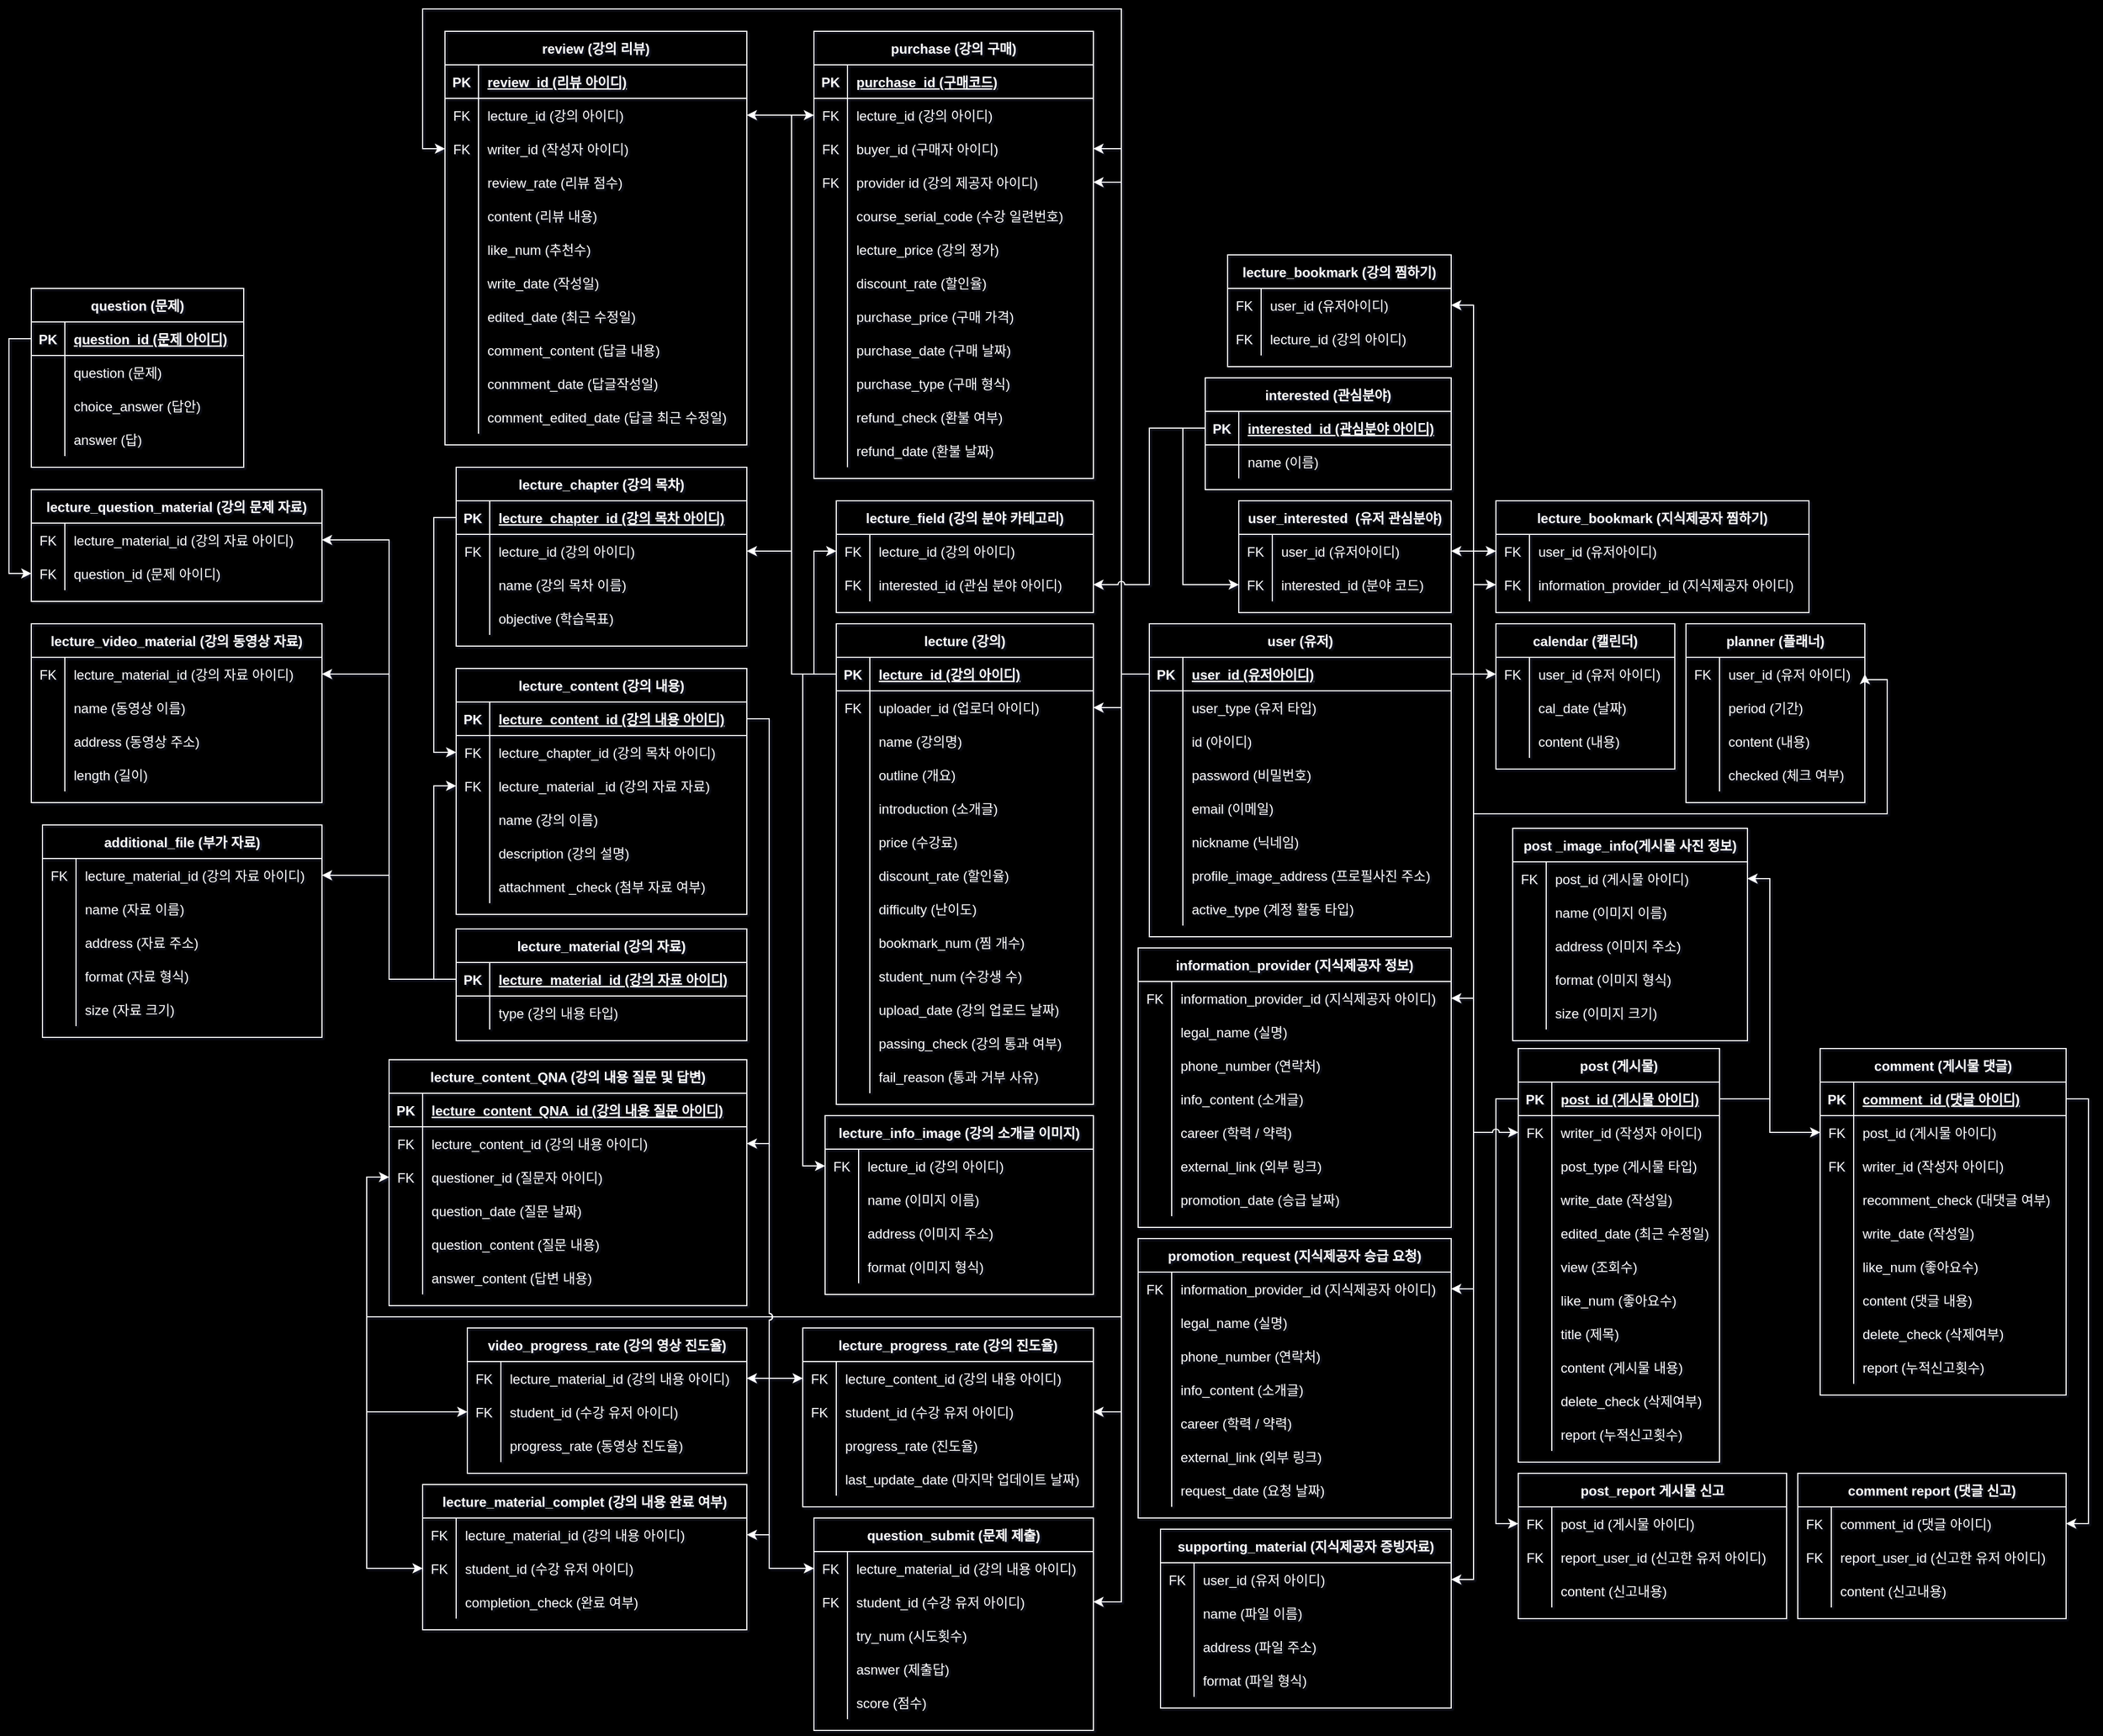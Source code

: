 <mxfile version="22.0.2" type="device">
  <diagram id="R2lEEEUBdFMjLlhIrx00" name="Page-1">
    <mxGraphModel dx="-169" dy="-1666" grid="1" gridSize="10" guides="1" tooltips="1" connect="1" arrows="1" fold="1" page="0" pageScale="1" pageWidth="850" pageHeight="1100" background="#000000" math="0" shadow="1" extFonts="Permanent Marker^https://fonts.googleapis.com/css?family=Permanent+Marker">
      <root>
        <mxCell id="0" />
        <mxCell id="1" parent="0" />
        <mxCell id="q6ur3Ph8PhC6Dge9DJmq-1" value="user (유저)" style="shape=table;startSize=30;container=1;collapsible=1;childLayout=tableLayout;fixedRows=1;rowLines=0;fontStyle=1;align=center;resizeLast=1;strokeColor=#FFFFFF;fontColor=#FFFFFF;labelBackgroundColor=none;fillColor=none;" parent="1" vertex="1">
          <mxGeometry x="2890" y="3220" width="270" height="280" as="geometry" />
        </mxCell>
        <mxCell id="q6ur3Ph8PhC6Dge9DJmq-2" value="" style="shape=partialRectangle;collapsible=0;dropTarget=0;pointerEvents=0;fillColor=none;points=[[0,0.5],[1,0.5]];portConstraint=eastwest;top=0;left=0;right=0;bottom=1;strokeColor=#FFFFFF;fontColor=#FFFFFF;labelBackgroundColor=none;" parent="q6ur3Ph8PhC6Dge9DJmq-1" vertex="1">
          <mxGeometry y="30" width="270" height="30" as="geometry" />
        </mxCell>
        <mxCell id="q6ur3Ph8PhC6Dge9DJmq-3" value="PK" style="shape=partialRectangle;overflow=hidden;connectable=0;fillColor=none;top=0;left=0;bottom=0;right=0;fontStyle=1;strokeColor=#FFFFFF;fontColor=#FFFFFF;labelBackgroundColor=none;" parent="q6ur3Ph8PhC6Dge9DJmq-2" vertex="1">
          <mxGeometry width="30" height="30" as="geometry">
            <mxRectangle width="30" height="30" as="alternateBounds" />
          </mxGeometry>
        </mxCell>
        <mxCell id="q6ur3Ph8PhC6Dge9DJmq-4" value="user_id (유저아이디)" style="shape=partialRectangle;overflow=hidden;connectable=0;fillColor=none;top=0;left=0;bottom=0;right=0;align=left;spacingLeft=6;fontStyle=5;strokeColor=#FFFFFF;fontColor=#FFFFFF;labelBackgroundColor=none;" parent="q6ur3Ph8PhC6Dge9DJmq-2" vertex="1">
          <mxGeometry x="30" width="240" height="30" as="geometry">
            <mxRectangle width="240" height="30" as="alternateBounds" />
          </mxGeometry>
        </mxCell>
        <mxCell id="q6ur3Ph8PhC6Dge9DJmq-5" value="" style="shape=partialRectangle;collapsible=0;dropTarget=0;pointerEvents=0;fillColor=none;points=[[0,0.5],[1,0.5]];portConstraint=eastwest;top=0;left=0;right=0;bottom=0;strokeColor=#FFFFFF;fontColor=#FFFFFF;labelBackgroundColor=none;" parent="q6ur3Ph8PhC6Dge9DJmq-1" vertex="1">
          <mxGeometry y="60" width="270" height="30" as="geometry" />
        </mxCell>
        <mxCell id="q6ur3Ph8PhC6Dge9DJmq-6" value="" style="shape=partialRectangle;overflow=hidden;connectable=0;fillColor=none;top=0;left=0;bottom=0;right=0;strokeColor=#FFFFFF;fontColor=#FFFFFF;labelBackgroundColor=none;" parent="q6ur3Ph8PhC6Dge9DJmq-5" vertex="1">
          <mxGeometry width="30" height="30" as="geometry">
            <mxRectangle width="30" height="30" as="alternateBounds" />
          </mxGeometry>
        </mxCell>
        <mxCell id="q6ur3Ph8PhC6Dge9DJmq-7" value="user_type (유저 타입)" style="shape=partialRectangle;overflow=hidden;connectable=0;fillColor=none;top=0;left=0;bottom=0;right=0;align=left;spacingLeft=6;strokeColor=#FFFFFF;fontColor=#FFFFFF;labelBackgroundColor=none;" parent="q6ur3Ph8PhC6Dge9DJmq-5" vertex="1">
          <mxGeometry x="30" width="240" height="30" as="geometry">
            <mxRectangle width="240" height="30" as="alternateBounds" />
          </mxGeometry>
        </mxCell>
        <mxCell id="q6ur3Ph8PhC6Dge9DJmq-8" value="" style="shape=partialRectangle;collapsible=0;dropTarget=0;pointerEvents=0;fillColor=none;points=[[0,0.5],[1,0.5]];portConstraint=eastwest;top=0;left=0;right=0;bottom=0;strokeColor=#FFFFFF;fontColor=#FFFFFF;labelBackgroundColor=none;" parent="q6ur3Ph8PhC6Dge9DJmq-1" vertex="1">
          <mxGeometry y="90" width="270" height="30" as="geometry" />
        </mxCell>
        <mxCell id="q6ur3Ph8PhC6Dge9DJmq-9" value="" style="shape=partialRectangle;overflow=hidden;connectable=0;fillColor=none;top=0;left=0;bottom=0;right=0;strokeColor=#FFFFFF;fontColor=#FFFFFF;labelBackgroundColor=none;" parent="q6ur3Ph8PhC6Dge9DJmq-8" vertex="1">
          <mxGeometry width="30" height="30" as="geometry">
            <mxRectangle width="30" height="30" as="alternateBounds" />
          </mxGeometry>
        </mxCell>
        <mxCell id="q6ur3Ph8PhC6Dge9DJmq-10" value="id (아이디)" style="shape=partialRectangle;overflow=hidden;connectable=0;fillColor=none;top=0;left=0;bottom=0;right=0;align=left;spacingLeft=6;strokeColor=#FFFFFF;fontColor=#FFFFFF;labelBackgroundColor=none;" parent="q6ur3Ph8PhC6Dge9DJmq-8" vertex="1">
          <mxGeometry x="30" width="240" height="30" as="geometry">
            <mxRectangle width="240" height="30" as="alternateBounds" />
          </mxGeometry>
        </mxCell>
        <mxCell id="q6ur3Ph8PhC6Dge9DJmq-11" value="" style="shape=partialRectangle;collapsible=0;dropTarget=0;pointerEvents=0;fillColor=none;points=[[0,0.5],[1,0.5]];portConstraint=eastwest;top=0;left=0;right=0;bottom=0;strokeColor=#FFFFFF;fontColor=#FFFFFF;labelBackgroundColor=none;" parent="q6ur3Ph8PhC6Dge9DJmq-1" vertex="1">
          <mxGeometry y="120" width="270" height="30" as="geometry" />
        </mxCell>
        <mxCell id="q6ur3Ph8PhC6Dge9DJmq-12" value="" style="shape=partialRectangle;overflow=hidden;connectable=0;fillColor=none;top=0;left=0;bottom=0;right=0;strokeColor=#FFFFFF;fontColor=#FFFFFF;labelBackgroundColor=none;" parent="q6ur3Ph8PhC6Dge9DJmq-11" vertex="1">
          <mxGeometry width="30" height="30" as="geometry">
            <mxRectangle width="30" height="30" as="alternateBounds" />
          </mxGeometry>
        </mxCell>
        <mxCell id="q6ur3Ph8PhC6Dge9DJmq-13" value="password (비밀번호)" style="shape=partialRectangle;overflow=hidden;connectable=0;fillColor=none;top=0;left=0;bottom=0;right=0;align=left;spacingLeft=6;strokeColor=#FFFFFF;fontColor=#FFFFFF;labelBackgroundColor=none;" parent="q6ur3Ph8PhC6Dge9DJmq-11" vertex="1">
          <mxGeometry x="30" width="240" height="30" as="geometry">
            <mxRectangle width="240" height="30" as="alternateBounds" />
          </mxGeometry>
        </mxCell>
        <mxCell id="q6ur3Ph8PhC6Dge9DJmq-14" value="" style="shape=partialRectangle;collapsible=0;dropTarget=0;pointerEvents=0;fillColor=none;points=[[0,0.5],[1,0.5]];portConstraint=eastwest;top=0;left=0;right=0;bottom=0;strokeColor=#FFFFFF;fontColor=#FFFFFF;labelBackgroundColor=none;" parent="q6ur3Ph8PhC6Dge9DJmq-1" vertex="1">
          <mxGeometry y="150" width="270" height="30" as="geometry" />
        </mxCell>
        <mxCell id="q6ur3Ph8PhC6Dge9DJmq-15" value="" style="shape=partialRectangle;overflow=hidden;connectable=0;fillColor=none;top=0;left=0;bottom=0;right=0;strokeColor=#FFFFFF;fontColor=#FFFFFF;labelBackgroundColor=none;" parent="q6ur3Ph8PhC6Dge9DJmq-14" vertex="1">
          <mxGeometry width="30" height="30" as="geometry">
            <mxRectangle width="30" height="30" as="alternateBounds" />
          </mxGeometry>
        </mxCell>
        <mxCell id="q6ur3Ph8PhC6Dge9DJmq-16" value="email (이메일)" style="shape=partialRectangle;overflow=hidden;connectable=0;fillColor=none;top=0;left=0;bottom=0;right=0;align=left;spacingLeft=6;strokeColor=#FFFFFF;fontColor=#FFFFFF;labelBackgroundColor=none;" parent="q6ur3Ph8PhC6Dge9DJmq-14" vertex="1">
          <mxGeometry x="30" width="240" height="30" as="geometry">
            <mxRectangle width="240" height="30" as="alternateBounds" />
          </mxGeometry>
        </mxCell>
        <mxCell id="q6ur3Ph8PhC6Dge9DJmq-17" value="" style="shape=partialRectangle;collapsible=0;dropTarget=0;pointerEvents=0;fillColor=none;points=[[0,0.5],[1,0.5]];portConstraint=eastwest;top=0;left=0;right=0;bottom=0;strokeColor=#FFFFFF;fontColor=#FFFFFF;labelBackgroundColor=none;" parent="q6ur3Ph8PhC6Dge9DJmq-1" vertex="1">
          <mxGeometry y="180" width="270" height="30" as="geometry" />
        </mxCell>
        <mxCell id="q6ur3Ph8PhC6Dge9DJmq-18" value="" style="shape=partialRectangle;overflow=hidden;connectable=0;fillColor=none;top=0;left=0;bottom=0;right=0;strokeColor=#FFFFFF;fontColor=#FFFFFF;labelBackgroundColor=none;" parent="q6ur3Ph8PhC6Dge9DJmq-17" vertex="1">
          <mxGeometry width="30" height="30" as="geometry">
            <mxRectangle width="30" height="30" as="alternateBounds" />
          </mxGeometry>
        </mxCell>
        <mxCell id="q6ur3Ph8PhC6Dge9DJmq-19" value="nickname (닉네임)" style="shape=partialRectangle;overflow=hidden;connectable=0;fillColor=none;top=0;left=0;bottom=0;right=0;align=left;spacingLeft=6;strokeColor=#FFFFFF;fontColor=#FFFFFF;labelBackgroundColor=none;" parent="q6ur3Ph8PhC6Dge9DJmq-17" vertex="1">
          <mxGeometry x="30" width="240" height="30" as="geometry">
            <mxRectangle width="240" height="30" as="alternateBounds" />
          </mxGeometry>
        </mxCell>
        <mxCell id="q6ur3Ph8PhC6Dge9DJmq-20" value="" style="shape=partialRectangle;collapsible=0;dropTarget=0;pointerEvents=0;fillColor=none;points=[[0,0.5],[1,0.5]];portConstraint=eastwest;top=0;left=0;right=0;bottom=0;strokeColor=#FFFFFF;fontColor=#FFFFFF;labelBackgroundColor=none;" parent="q6ur3Ph8PhC6Dge9DJmq-1" vertex="1">
          <mxGeometry y="210" width="270" height="30" as="geometry" />
        </mxCell>
        <mxCell id="q6ur3Ph8PhC6Dge9DJmq-21" value="" style="shape=partialRectangle;overflow=hidden;connectable=0;fillColor=none;top=0;left=0;bottom=0;right=0;strokeColor=#FFFFFF;fontColor=#FFFFFF;labelBackgroundColor=none;" parent="q6ur3Ph8PhC6Dge9DJmq-20" vertex="1">
          <mxGeometry width="30" height="30" as="geometry">
            <mxRectangle width="30" height="30" as="alternateBounds" />
          </mxGeometry>
        </mxCell>
        <mxCell id="q6ur3Ph8PhC6Dge9DJmq-22" value="profile_image_address (프로필사진 주소)" style="shape=partialRectangle;overflow=hidden;connectable=0;fillColor=none;top=0;left=0;bottom=0;right=0;align=left;spacingLeft=6;strokeColor=#FFFFFF;fontColor=#FFFFFF;labelBackgroundColor=none;" parent="q6ur3Ph8PhC6Dge9DJmq-20" vertex="1">
          <mxGeometry x="30" width="240" height="30" as="geometry">
            <mxRectangle width="240" height="30" as="alternateBounds" />
          </mxGeometry>
        </mxCell>
        <mxCell id="q6ur3Ph8PhC6Dge9DJmq-23" value="" style="shape=partialRectangle;collapsible=0;dropTarget=0;pointerEvents=0;fillColor=none;points=[[0,0.5],[1,0.5]];portConstraint=eastwest;top=0;left=0;right=0;bottom=0;strokeColor=#FFFFFF;fontColor=#FFFFFF;labelBackgroundColor=none;" parent="q6ur3Ph8PhC6Dge9DJmq-1" vertex="1">
          <mxGeometry y="240" width="270" height="30" as="geometry" />
        </mxCell>
        <mxCell id="q6ur3Ph8PhC6Dge9DJmq-24" value="" style="shape=partialRectangle;overflow=hidden;connectable=0;fillColor=none;top=0;left=0;bottom=0;right=0;strokeColor=#FFFFFF;fontColor=#FFFFFF;labelBackgroundColor=none;" parent="q6ur3Ph8PhC6Dge9DJmq-23" vertex="1">
          <mxGeometry width="30" height="30" as="geometry">
            <mxRectangle width="30" height="30" as="alternateBounds" />
          </mxGeometry>
        </mxCell>
        <mxCell id="q6ur3Ph8PhC6Dge9DJmq-25" value="active_type (계정 활동 타입)" style="shape=partialRectangle;overflow=hidden;connectable=0;fillColor=none;top=0;left=0;bottom=0;right=0;align=left;spacingLeft=6;strokeColor=#FFFFFF;fontColor=#FFFFFF;labelBackgroundColor=none;" parent="q6ur3Ph8PhC6Dge9DJmq-23" vertex="1">
          <mxGeometry x="30" width="240" height="30" as="geometry">
            <mxRectangle width="240" height="30" as="alternateBounds" />
          </mxGeometry>
        </mxCell>
        <mxCell id="q6ur3Ph8PhC6Dge9DJmq-26" value="user_interested  (유저 관심분야)" style="shape=table;startSize=30;container=1;collapsible=1;childLayout=tableLayout;fixedRows=1;rowLines=0;fontStyle=1;align=center;resizeLast=1;strokeColor=#FFFFFF;fontColor=#FFFFFF;labelBackgroundColor=none;fillColor=none;" parent="1" vertex="1">
          <mxGeometry x="2970" y="3110" width="190" height="100" as="geometry" />
        </mxCell>
        <mxCell id="q6ur3Ph8PhC6Dge9DJmq-27" value="" style="shape=partialRectangle;collapsible=0;dropTarget=0;pointerEvents=0;fillColor=none;points=[[0,0.5],[1,0.5]];portConstraint=eastwest;top=0;left=0;right=0;bottom=0;strokeColor=#FFFFFF;fontColor=#FFFFFF;labelBackgroundColor=none;" parent="q6ur3Ph8PhC6Dge9DJmq-26" vertex="1">
          <mxGeometry y="30" width="190" height="30" as="geometry" />
        </mxCell>
        <mxCell id="q6ur3Ph8PhC6Dge9DJmq-28" value="FK" style="shape=partialRectangle;overflow=hidden;connectable=0;fillColor=none;top=0;left=0;bottom=0;right=0;strokeColor=#FFFFFF;fontColor=#FFFFFF;labelBackgroundColor=none;" parent="q6ur3Ph8PhC6Dge9DJmq-27" vertex="1">
          <mxGeometry width="30" height="30" as="geometry">
            <mxRectangle width="30" height="30" as="alternateBounds" />
          </mxGeometry>
        </mxCell>
        <mxCell id="q6ur3Ph8PhC6Dge9DJmq-29" value="user_id (유저아이디)" style="shape=partialRectangle;overflow=hidden;connectable=0;fillColor=none;top=0;left=0;bottom=0;right=0;align=left;spacingLeft=6;strokeColor=#FFFFFF;fontColor=#FFFFFF;labelBackgroundColor=none;" parent="q6ur3Ph8PhC6Dge9DJmq-27" vertex="1">
          <mxGeometry x="30" width="160" height="30" as="geometry">
            <mxRectangle width="160" height="30" as="alternateBounds" />
          </mxGeometry>
        </mxCell>
        <mxCell id="q6ur3Ph8PhC6Dge9DJmq-30" value="" style="shape=partialRectangle;collapsible=0;dropTarget=0;pointerEvents=0;fillColor=none;points=[[0,0.5],[1,0.5]];portConstraint=eastwest;top=0;left=0;right=0;bottom=0;strokeColor=#FFFFFF;fontColor=#FFFFFF;labelBackgroundColor=none;" parent="q6ur3Ph8PhC6Dge9DJmq-26" vertex="1">
          <mxGeometry y="60" width="190" height="30" as="geometry" />
        </mxCell>
        <mxCell id="q6ur3Ph8PhC6Dge9DJmq-31" value="FK" style="shape=partialRectangle;overflow=hidden;connectable=0;fillColor=none;top=0;left=0;bottom=0;right=0;strokeColor=#FFFFFF;fontColor=#FFFFFF;labelBackgroundColor=none;" parent="q6ur3Ph8PhC6Dge9DJmq-30" vertex="1">
          <mxGeometry width="30" height="30" as="geometry">
            <mxRectangle width="30" height="30" as="alternateBounds" />
          </mxGeometry>
        </mxCell>
        <mxCell id="q6ur3Ph8PhC6Dge9DJmq-32" value="interested_id (분야 코드)" style="shape=partialRectangle;overflow=hidden;connectable=0;fillColor=none;top=0;left=0;bottom=0;right=0;align=left;spacingLeft=6;strokeColor=#FFFFFF;fontColor=#FFFFFF;labelBackgroundColor=none;" parent="q6ur3Ph8PhC6Dge9DJmq-30" vertex="1">
          <mxGeometry x="30" width="160" height="30" as="geometry">
            <mxRectangle width="160" height="30" as="alternateBounds" />
          </mxGeometry>
        </mxCell>
        <mxCell id="q6ur3Ph8PhC6Dge9DJmq-33" value="interested (관심분야)" style="shape=table;startSize=30;container=1;collapsible=1;childLayout=tableLayout;fixedRows=1;rowLines=0;fontStyle=1;align=center;resizeLast=1;strokeColor=#FFFFFF;fontColor=#FFFFFF;labelBackgroundColor=none;fillColor=none;" parent="1" vertex="1">
          <mxGeometry x="2940" y="3000" width="220" height="100" as="geometry" />
        </mxCell>
        <mxCell id="q6ur3Ph8PhC6Dge9DJmq-34" value="" style="shape=partialRectangle;collapsible=0;dropTarget=0;pointerEvents=0;fillColor=none;points=[[0,0.5],[1,0.5]];portConstraint=eastwest;top=0;left=0;right=0;bottom=1;strokeColor=#FFFFFF;fontColor=#FFFFFF;labelBackgroundColor=none;" parent="q6ur3Ph8PhC6Dge9DJmq-33" vertex="1">
          <mxGeometry y="30" width="220" height="30" as="geometry" />
        </mxCell>
        <mxCell id="q6ur3Ph8PhC6Dge9DJmq-35" value="PK" style="shape=partialRectangle;overflow=hidden;connectable=0;fillColor=none;top=0;left=0;bottom=0;right=0;fontStyle=1;strokeColor=#FFFFFF;fontColor=#FFFFFF;labelBackgroundColor=none;" parent="q6ur3Ph8PhC6Dge9DJmq-34" vertex="1">
          <mxGeometry width="30" height="30" as="geometry">
            <mxRectangle width="30" height="30" as="alternateBounds" />
          </mxGeometry>
        </mxCell>
        <mxCell id="q6ur3Ph8PhC6Dge9DJmq-36" value="interested_id (관심분야 아이디)" style="shape=partialRectangle;overflow=hidden;connectable=0;fillColor=none;top=0;left=0;bottom=0;right=0;align=left;spacingLeft=6;fontStyle=5;strokeColor=#FFFFFF;fontColor=#FFFFFF;labelBackgroundColor=none;" parent="q6ur3Ph8PhC6Dge9DJmq-34" vertex="1">
          <mxGeometry x="30" width="190" height="30" as="geometry">
            <mxRectangle width="190" height="30" as="alternateBounds" />
          </mxGeometry>
        </mxCell>
        <mxCell id="q6ur3Ph8PhC6Dge9DJmq-37" value="" style="shape=partialRectangle;collapsible=0;dropTarget=0;pointerEvents=0;fillColor=none;points=[[0,0.5],[1,0.5]];portConstraint=eastwest;top=0;left=0;right=0;bottom=0;strokeColor=#FFFFFF;fontColor=#FFFFFF;labelBackgroundColor=none;" parent="q6ur3Ph8PhC6Dge9DJmq-33" vertex="1">
          <mxGeometry y="60" width="220" height="30" as="geometry" />
        </mxCell>
        <mxCell id="q6ur3Ph8PhC6Dge9DJmq-38" value="" style="shape=partialRectangle;overflow=hidden;connectable=0;fillColor=none;top=0;left=0;bottom=0;right=0;strokeColor=#FFFFFF;fontColor=#FFFFFF;labelBackgroundColor=none;" parent="q6ur3Ph8PhC6Dge9DJmq-37" vertex="1">
          <mxGeometry width="30" height="30" as="geometry">
            <mxRectangle width="30" height="30" as="alternateBounds" />
          </mxGeometry>
        </mxCell>
        <mxCell id="q6ur3Ph8PhC6Dge9DJmq-39" value="name (이름)" style="shape=partialRectangle;overflow=hidden;connectable=0;fillColor=none;top=0;left=0;bottom=0;right=0;align=left;spacingLeft=6;strokeColor=#FFFFFF;fontColor=#FFFFFF;labelBackgroundColor=none;" parent="q6ur3Ph8PhC6Dge9DJmq-37" vertex="1">
          <mxGeometry x="30" width="190" height="30" as="geometry">
            <mxRectangle width="190" height="30" as="alternateBounds" />
          </mxGeometry>
        </mxCell>
        <mxCell id="q6ur3Ph8PhC6Dge9DJmq-40" value="calendar (캘린더)" style="shape=table;startSize=30;container=1;collapsible=1;childLayout=tableLayout;fixedRows=1;rowLines=0;fontStyle=1;align=center;resizeLast=1;strokeColor=#FFFFFF;fontColor=#FFFFFF;labelBackgroundColor=none;fillColor=none;" parent="1" vertex="1">
          <mxGeometry x="3200" y="3220" width="160" height="130" as="geometry" />
        </mxCell>
        <mxCell id="q6ur3Ph8PhC6Dge9DJmq-41" value="" style="shape=partialRectangle;collapsible=0;dropTarget=0;pointerEvents=0;fillColor=none;points=[[0,0.5],[1,0.5]];portConstraint=eastwest;top=0;left=0;right=0;bottom=0;strokeColor=#FFFFFF;fontColor=#FFFFFF;labelBackgroundColor=none;" parent="q6ur3Ph8PhC6Dge9DJmq-40" vertex="1">
          <mxGeometry y="30" width="160" height="30" as="geometry" />
        </mxCell>
        <mxCell id="q6ur3Ph8PhC6Dge9DJmq-42" value="FK" style="shape=partialRectangle;overflow=hidden;connectable=0;fillColor=none;top=0;left=0;bottom=0;right=0;strokeColor=#FFFFFF;fontColor=#FFFFFF;labelBackgroundColor=none;" parent="q6ur3Ph8PhC6Dge9DJmq-41" vertex="1">
          <mxGeometry width="30" height="30" as="geometry">
            <mxRectangle width="30" height="30" as="alternateBounds" />
          </mxGeometry>
        </mxCell>
        <mxCell id="q6ur3Ph8PhC6Dge9DJmq-43" value="user_id (유저 아이디)" style="shape=partialRectangle;overflow=hidden;connectable=0;fillColor=none;top=0;left=0;bottom=0;right=0;align=left;spacingLeft=6;strokeColor=#FFFFFF;fontColor=#FFFFFF;labelBackgroundColor=none;" parent="q6ur3Ph8PhC6Dge9DJmq-41" vertex="1">
          <mxGeometry x="30" width="130" height="30" as="geometry">
            <mxRectangle width="130" height="30" as="alternateBounds" />
          </mxGeometry>
        </mxCell>
        <mxCell id="q6ur3Ph8PhC6Dge9DJmq-44" value="" style="shape=partialRectangle;collapsible=0;dropTarget=0;pointerEvents=0;fillColor=none;points=[[0,0.5],[1,0.5]];portConstraint=eastwest;top=0;left=0;right=0;bottom=0;strokeColor=#FFFFFF;fontColor=#FFFFFF;labelBackgroundColor=none;" parent="q6ur3Ph8PhC6Dge9DJmq-40" vertex="1">
          <mxGeometry y="60" width="160" height="30" as="geometry" />
        </mxCell>
        <mxCell id="q6ur3Ph8PhC6Dge9DJmq-45" value="" style="shape=partialRectangle;overflow=hidden;connectable=0;fillColor=none;top=0;left=0;bottom=0;right=0;strokeColor=#FFFFFF;fontColor=#FFFFFF;labelBackgroundColor=none;" parent="q6ur3Ph8PhC6Dge9DJmq-44" vertex="1">
          <mxGeometry width="30" height="30" as="geometry">
            <mxRectangle width="30" height="30" as="alternateBounds" />
          </mxGeometry>
        </mxCell>
        <mxCell id="q6ur3Ph8PhC6Dge9DJmq-46" value="cal_date (날짜)" style="shape=partialRectangle;overflow=hidden;connectable=0;fillColor=none;top=0;left=0;bottom=0;right=0;align=left;spacingLeft=6;strokeColor=#FFFFFF;fontColor=#FFFFFF;labelBackgroundColor=none;" parent="q6ur3Ph8PhC6Dge9DJmq-44" vertex="1">
          <mxGeometry x="30" width="130" height="30" as="geometry">
            <mxRectangle width="130" height="30" as="alternateBounds" />
          </mxGeometry>
        </mxCell>
        <mxCell id="q6ur3Ph8PhC6Dge9DJmq-47" value="" style="shape=partialRectangle;collapsible=0;dropTarget=0;pointerEvents=0;fillColor=none;points=[[0,0.5],[1,0.5]];portConstraint=eastwest;top=0;left=0;right=0;bottom=0;strokeColor=#FFFFFF;fontColor=#FFFFFF;labelBackgroundColor=none;" parent="q6ur3Ph8PhC6Dge9DJmq-40" vertex="1">
          <mxGeometry y="90" width="160" height="30" as="geometry" />
        </mxCell>
        <mxCell id="q6ur3Ph8PhC6Dge9DJmq-48" value="" style="shape=partialRectangle;overflow=hidden;connectable=0;fillColor=none;top=0;left=0;bottom=0;right=0;strokeColor=#FFFFFF;fontColor=#FFFFFF;labelBackgroundColor=none;" parent="q6ur3Ph8PhC6Dge9DJmq-47" vertex="1">
          <mxGeometry width="30" height="30" as="geometry">
            <mxRectangle width="30" height="30" as="alternateBounds" />
          </mxGeometry>
        </mxCell>
        <mxCell id="q6ur3Ph8PhC6Dge9DJmq-49" value="content (내용)" style="shape=partialRectangle;overflow=hidden;connectable=0;fillColor=none;top=0;left=0;bottom=0;right=0;align=left;spacingLeft=6;strokeColor=#FFFFFF;fontColor=#FFFFFF;labelBackgroundColor=none;" parent="q6ur3Ph8PhC6Dge9DJmq-47" vertex="1">
          <mxGeometry x="30" width="130" height="30" as="geometry">
            <mxRectangle width="130" height="30" as="alternateBounds" />
          </mxGeometry>
        </mxCell>
        <mxCell id="q6ur3Ph8PhC6Dge9DJmq-50" value="planner (플래너)" style="shape=table;startSize=30;container=1;collapsible=1;childLayout=tableLayout;fixedRows=1;rowLines=0;fontStyle=1;align=center;resizeLast=1;strokeColor=#FFFFFF;fontColor=#FFFFFF;labelBackgroundColor=none;fillColor=none;" parent="1" vertex="1">
          <mxGeometry x="3370" y="3220" width="160" height="160" as="geometry" />
        </mxCell>
        <mxCell id="q6ur3Ph8PhC6Dge9DJmq-51" value="" style="shape=partialRectangle;collapsible=0;dropTarget=0;pointerEvents=0;fillColor=none;points=[[0,0.5],[1,0.5]];portConstraint=eastwest;top=0;left=0;right=0;bottom=0;strokeColor=#FFFFFF;fontColor=#FFFFFF;labelBackgroundColor=none;" parent="q6ur3Ph8PhC6Dge9DJmq-50" vertex="1">
          <mxGeometry y="30" width="160" height="30" as="geometry" />
        </mxCell>
        <mxCell id="q6ur3Ph8PhC6Dge9DJmq-52" value="FK" style="shape=partialRectangle;overflow=hidden;connectable=0;fillColor=none;top=0;left=0;bottom=0;right=0;strokeColor=#FFFFFF;fontColor=#FFFFFF;labelBackgroundColor=none;" parent="q6ur3Ph8PhC6Dge9DJmq-51" vertex="1">
          <mxGeometry width="30" height="30" as="geometry">
            <mxRectangle width="30" height="30" as="alternateBounds" />
          </mxGeometry>
        </mxCell>
        <mxCell id="q6ur3Ph8PhC6Dge9DJmq-53" value="user_id (유저 아이디)" style="shape=partialRectangle;overflow=hidden;connectable=0;fillColor=none;top=0;left=0;bottom=0;right=0;align=left;spacingLeft=6;strokeColor=#FFFFFF;fontColor=#FFFFFF;labelBackgroundColor=none;" parent="q6ur3Ph8PhC6Dge9DJmq-51" vertex="1">
          <mxGeometry x="30" width="130" height="30" as="geometry">
            <mxRectangle width="130" height="30" as="alternateBounds" />
          </mxGeometry>
        </mxCell>
        <mxCell id="q6ur3Ph8PhC6Dge9DJmq-54" value="" style="shape=partialRectangle;collapsible=0;dropTarget=0;pointerEvents=0;fillColor=none;points=[[0,0.5],[1,0.5]];portConstraint=eastwest;top=0;left=0;right=0;bottom=0;strokeColor=#FFFFFF;fontColor=#FFFFFF;labelBackgroundColor=none;" parent="q6ur3Ph8PhC6Dge9DJmq-50" vertex="1">
          <mxGeometry y="60" width="160" height="30" as="geometry" />
        </mxCell>
        <mxCell id="q6ur3Ph8PhC6Dge9DJmq-55" value="" style="shape=partialRectangle;overflow=hidden;connectable=0;fillColor=none;top=0;left=0;bottom=0;right=0;strokeColor=#FFFFFF;fontColor=#FFFFFF;labelBackgroundColor=none;" parent="q6ur3Ph8PhC6Dge9DJmq-54" vertex="1">
          <mxGeometry width="30" height="30" as="geometry">
            <mxRectangle width="30" height="30" as="alternateBounds" />
          </mxGeometry>
        </mxCell>
        <mxCell id="q6ur3Ph8PhC6Dge9DJmq-56" value="period (기간)" style="shape=partialRectangle;overflow=hidden;connectable=0;fillColor=none;top=0;left=0;bottom=0;right=0;align=left;spacingLeft=6;strokeColor=#FFFFFF;fontColor=#FFFFFF;labelBackgroundColor=none;" parent="q6ur3Ph8PhC6Dge9DJmq-54" vertex="1">
          <mxGeometry x="30" width="130" height="30" as="geometry">
            <mxRectangle width="130" height="30" as="alternateBounds" />
          </mxGeometry>
        </mxCell>
        <mxCell id="q6ur3Ph8PhC6Dge9DJmq-57" value="" style="shape=partialRectangle;collapsible=0;dropTarget=0;pointerEvents=0;fillColor=none;points=[[0,0.5],[1,0.5]];portConstraint=eastwest;top=0;left=0;right=0;bottom=0;strokeColor=#FFFFFF;fontColor=#FFFFFF;labelBackgroundColor=none;" parent="q6ur3Ph8PhC6Dge9DJmq-50" vertex="1">
          <mxGeometry y="90" width="160" height="30" as="geometry" />
        </mxCell>
        <mxCell id="q6ur3Ph8PhC6Dge9DJmq-58" value="" style="shape=partialRectangle;overflow=hidden;connectable=0;fillColor=none;top=0;left=0;bottom=0;right=0;strokeColor=#FFFFFF;fontColor=#FFFFFF;labelBackgroundColor=none;" parent="q6ur3Ph8PhC6Dge9DJmq-57" vertex="1">
          <mxGeometry width="30" height="30" as="geometry">
            <mxRectangle width="30" height="30" as="alternateBounds" />
          </mxGeometry>
        </mxCell>
        <mxCell id="q6ur3Ph8PhC6Dge9DJmq-59" value="content (내용)" style="shape=partialRectangle;overflow=hidden;connectable=0;fillColor=none;top=0;left=0;bottom=0;right=0;align=left;spacingLeft=6;strokeColor=#FFFFFF;fontColor=#FFFFFF;labelBackgroundColor=none;" parent="q6ur3Ph8PhC6Dge9DJmq-57" vertex="1">
          <mxGeometry x="30" width="130" height="30" as="geometry">
            <mxRectangle width="130" height="30" as="alternateBounds" />
          </mxGeometry>
        </mxCell>
        <mxCell id="q6ur3Ph8PhC6Dge9DJmq-60" value="" style="shape=partialRectangle;collapsible=0;dropTarget=0;pointerEvents=0;fillColor=none;points=[[0,0.5],[1,0.5]];portConstraint=eastwest;top=0;left=0;right=0;bottom=0;strokeColor=#FFFFFF;fontColor=#FFFFFF;labelBackgroundColor=none;" parent="q6ur3Ph8PhC6Dge9DJmq-50" vertex="1">
          <mxGeometry y="120" width="160" height="30" as="geometry" />
        </mxCell>
        <mxCell id="q6ur3Ph8PhC6Dge9DJmq-61" value="" style="shape=partialRectangle;overflow=hidden;connectable=0;fillColor=none;top=0;left=0;bottom=0;right=0;strokeColor=#FFFFFF;fontColor=#FFFFFF;labelBackgroundColor=none;" parent="q6ur3Ph8PhC6Dge9DJmq-60" vertex="1">
          <mxGeometry width="30" height="30" as="geometry">
            <mxRectangle width="30" height="30" as="alternateBounds" />
          </mxGeometry>
        </mxCell>
        <mxCell id="q6ur3Ph8PhC6Dge9DJmq-62" value="checked (체크 여부)" style="shape=partialRectangle;overflow=hidden;connectable=0;fillColor=none;top=0;left=0;bottom=0;right=0;align=left;spacingLeft=6;strokeColor=#FFFFFF;fontColor=#FFFFFF;labelBackgroundColor=none;" parent="q6ur3Ph8PhC6Dge9DJmq-60" vertex="1">
          <mxGeometry x="30" width="130" height="30" as="geometry">
            <mxRectangle width="130" height="30" as="alternateBounds" />
          </mxGeometry>
        </mxCell>
        <mxCell id="q6ur3Ph8PhC6Dge9DJmq-76" value="purchase (강의 구매)" style="shape=table;startSize=30;container=1;collapsible=1;childLayout=tableLayout;fixedRows=1;rowLines=0;fontStyle=1;align=center;resizeLast=1;strokeColor=#FFFFFF;fontColor=#FFFFFF;labelBackgroundColor=none;fillColor=none;" parent="1" vertex="1">
          <mxGeometry x="2590" y="2690" width="250" height="400" as="geometry" />
        </mxCell>
        <mxCell id="q6ur3Ph8PhC6Dge9DJmq-77" value="" style="shape=partialRectangle;collapsible=0;dropTarget=0;pointerEvents=0;fillColor=none;points=[[0,0.5],[1,0.5]];portConstraint=eastwest;top=0;left=0;right=0;bottom=1;strokeColor=#FFFFFF;fontColor=#FFFFFF;labelBackgroundColor=none;" parent="q6ur3Ph8PhC6Dge9DJmq-76" vertex="1">
          <mxGeometry y="30" width="250" height="30" as="geometry" />
        </mxCell>
        <mxCell id="q6ur3Ph8PhC6Dge9DJmq-78" value="PK" style="shape=partialRectangle;overflow=hidden;connectable=0;fillColor=none;top=0;left=0;bottom=0;right=0;fontStyle=1;strokeColor=#FFFFFF;fontColor=#FFFFFF;labelBackgroundColor=none;" parent="q6ur3Ph8PhC6Dge9DJmq-77" vertex="1">
          <mxGeometry width="30" height="30" as="geometry">
            <mxRectangle width="30" height="30" as="alternateBounds" />
          </mxGeometry>
        </mxCell>
        <mxCell id="q6ur3Ph8PhC6Dge9DJmq-79" value="purchase_id (구매코드)" style="shape=partialRectangle;overflow=hidden;connectable=0;fillColor=none;top=0;left=0;bottom=0;right=0;align=left;spacingLeft=6;fontStyle=5;strokeColor=#FFFFFF;fontColor=#FFFFFF;labelBackgroundColor=none;" parent="q6ur3Ph8PhC6Dge9DJmq-77" vertex="1">
          <mxGeometry x="30" width="220" height="30" as="geometry">
            <mxRectangle width="220" height="30" as="alternateBounds" />
          </mxGeometry>
        </mxCell>
        <mxCell id="q6ur3Ph8PhC6Dge9DJmq-80" value="" style="shape=partialRectangle;collapsible=0;dropTarget=0;pointerEvents=0;fillColor=none;points=[[0,0.5],[1,0.5]];portConstraint=eastwest;top=0;left=0;right=0;bottom=0;strokeColor=#FFFFFF;fontColor=#FFFFFF;labelBackgroundColor=none;" parent="q6ur3Ph8PhC6Dge9DJmq-76" vertex="1">
          <mxGeometry y="60" width="250" height="30" as="geometry" />
        </mxCell>
        <mxCell id="q6ur3Ph8PhC6Dge9DJmq-81" value="FK" style="shape=partialRectangle;overflow=hidden;connectable=0;fillColor=none;top=0;left=0;bottom=0;right=0;strokeColor=#FFFFFF;fontColor=#FFFFFF;labelBackgroundColor=none;" parent="q6ur3Ph8PhC6Dge9DJmq-80" vertex="1">
          <mxGeometry width="30" height="30" as="geometry">
            <mxRectangle width="30" height="30" as="alternateBounds" />
          </mxGeometry>
        </mxCell>
        <mxCell id="q6ur3Ph8PhC6Dge9DJmq-82" value="lecture_id (강의 아이디)" style="shape=partialRectangle;overflow=hidden;connectable=0;fillColor=none;top=0;left=0;bottom=0;right=0;align=left;spacingLeft=6;strokeColor=#FFFFFF;fontColor=#FFFFFF;labelBackgroundColor=none;" parent="q6ur3Ph8PhC6Dge9DJmq-80" vertex="1">
          <mxGeometry x="30" width="220" height="30" as="geometry">
            <mxRectangle width="220" height="30" as="alternateBounds" />
          </mxGeometry>
        </mxCell>
        <mxCell id="q6ur3Ph8PhC6Dge9DJmq-83" value="" style="shape=partialRectangle;collapsible=0;dropTarget=0;pointerEvents=0;fillColor=none;points=[[0,0.5],[1,0.5]];portConstraint=eastwest;top=0;left=0;right=0;bottom=0;strokeColor=#FFFFFF;fontColor=#FFFFFF;labelBackgroundColor=none;" parent="q6ur3Ph8PhC6Dge9DJmq-76" vertex="1">
          <mxGeometry y="90" width="250" height="30" as="geometry" />
        </mxCell>
        <mxCell id="q6ur3Ph8PhC6Dge9DJmq-84" value="FK" style="shape=partialRectangle;overflow=hidden;connectable=0;fillColor=none;top=0;left=0;bottom=0;right=0;strokeColor=#FFFFFF;fontColor=#FFFFFF;labelBackgroundColor=none;" parent="q6ur3Ph8PhC6Dge9DJmq-83" vertex="1">
          <mxGeometry width="30" height="30" as="geometry">
            <mxRectangle width="30" height="30" as="alternateBounds" />
          </mxGeometry>
        </mxCell>
        <mxCell id="q6ur3Ph8PhC6Dge9DJmq-85" value="buyer_id (구매자 아이디)" style="shape=partialRectangle;overflow=hidden;connectable=0;fillColor=none;top=0;left=0;bottom=0;right=0;align=left;spacingLeft=6;strokeColor=#FFFFFF;fontColor=#FFFFFF;labelBackgroundColor=none;" parent="q6ur3Ph8PhC6Dge9DJmq-83" vertex="1">
          <mxGeometry x="30" width="220" height="30" as="geometry">
            <mxRectangle width="220" height="30" as="alternateBounds" />
          </mxGeometry>
        </mxCell>
        <mxCell id="q6ur3Ph8PhC6Dge9DJmq-86" value="" style="shape=partialRectangle;collapsible=0;dropTarget=0;pointerEvents=0;fillColor=none;points=[[0,0.5],[1,0.5]];portConstraint=eastwest;top=0;left=0;right=0;bottom=0;strokeColor=#FFFFFF;fontColor=#FFFFFF;labelBackgroundColor=none;" parent="q6ur3Ph8PhC6Dge9DJmq-76" vertex="1">
          <mxGeometry y="120" width="250" height="30" as="geometry" />
        </mxCell>
        <mxCell id="q6ur3Ph8PhC6Dge9DJmq-87" value="FK" style="shape=partialRectangle;overflow=hidden;connectable=0;fillColor=none;top=0;left=0;bottom=0;right=0;strokeColor=#FFFFFF;fontColor=#FFFFFF;labelBackgroundColor=none;" parent="q6ur3Ph8PhC6Dge9DJmq-86" vertex="1">
          <mxGeometry width="30" height="30" as="geometry">
            <mxRectangle width="30" height="30" as="alternateBounds" />
          </mxGeometry>
        </mxCell>
        <mxCell id="q6ur3Ph8PhC6Dge9DJmq-88" value="provider id (강의 제공자 아이디)" style="shape=partialRectangle;overflow=hidden;connectable=0;fillColor=none;top=0;left=0;bottom=0;right=0;align=left;spacingLeft=6;strokeColor=#FFFFFF;fontColor=#FFFFFF;labelBackgroundColor=none;" parent="q6ur3Ph8PhC6Dge9DJmq-86" vertex="1">
          <mxGeometry x="30" width="220" height="30" as="geometry">
            <mxRectangle width="220" height="30" as="alternateBounds" />
          </mxGeometry>
        </mxCell>
        <mxCell id="q6ur3Ph8PhC6Dge9DJmq-92" value="" style="shape=partialRectangle;collapsible=0;dropTarget=0;pointerEvents=0;fillColor=none;points=[[0,0.5],[1,0.5]];portConstraint=eastwest;top=0;left=0;right=0;bottom=0;strokeColor=#FFFFFF;fontColor=#FFFFFF;labelBackgroundColor=none;" parent="q6ur3Ph8PhC6Dge9DJmq-76" vertex="1">
          <mxGeometry y="150" width="250" height="30" as="geometry" />
        </mxCell>
        <mxCell id="q6ur3Ph8PhC6Dge9DJmq-93" value="" style="shape=partialRectangle;overflow=hidden;connectable=0;fillColor=none;top=0;left=0;bottom=0;right=0;strokeColor=#FFFFFF;fontColor=#FFFFFF;labelBackgroundColor=none;" parent="q6ur3Ph8PhC6Dge9DJmq-92" vertex="1">
          <mxGeometry width="30" height="30" as="geometry">
            <mxRectangle width="30" height="30" as="alternateBounds" />
          </mxGeometry>
        </mxCell>
        <mxCell id="q6ur3Ph8PhC6Dge9DJmq-94" value="course_serial_code (수강 일련번호)" style="shape=partialRectangle;overflow=hidden;connectable=0;fillColor=none;top=0;left=0;bottom=0;right=0;align=left;spacingLeft=6;strokeColor=#FFFFFF;fontColor=#FFFFFF;labelBackgroundColor=none;" parent="q6ur3Ph8PhC6Dge9DJmq-92" vertex="1">
          <mxGeometry x="30" width="220" height="30" as="geometry">
            <mxRectangle width="220" height="30" as="alternateBounds" />
          </mxGeometry>
        </mxCell>
        <mxCell id="q6ur3Ph8PhC6Dge9DJmq-89" value="" style="shape=partialRectangle;collapsible=0;dropTarget=0;pointerEvents=0;fillColor=none;points=[[0,0.5],[1,0.5]];portConstraint=eastwest;top=0;left=0;right=0;bottom=0;strokeColor=#FFFFFF;fontColor=#FFFFFF;labelBackgroundColor=none;" parent="q6ur3Ph8PhC6Dge9DJmq-76" vertex="1">
          <mxGeometry y="180" width="250" height="30" as="geometry" />
        </mxCell>
        <mxCell id="q6ur3Ph8PhC6Dge9DJmq-90" value="" style="shape=partialRectangle;overflow=hidden;connectable=0;fillColor=none;top=0;left=0;bottom=0;right=0;strokeColor=#FFFFFF;fontColor=#FFFFFF;labelBackgroundColor=none;" parent="q6ur3Ph8PhC6Dge9DJmq-89" vertex="1">
          <mxGeometry width="30" height="30" as="geometry">
            <mxRectangle width="30" height="30" as="alternateBounds" />
          </mxGeometry>
        </mxCell>
        <mxCell id="q6ur3Ph8PhC6Dge9DJmq-91" value="lecture_price (강의 정가)" style="shape=partialRectangle;overflow=hidden;connectable=0;fillColor=none;top=0;left=0;bottom=0;right=0;align=left;spacingLeft=6;strokeColor=#FFFFFF;fontColor=#FFFFFF;labelBackgroundColor=none;" parent="q6ur3Ph8PhC6Dge9DJmq-89" vertex="1">
          <mxGeometry x="30" width="220" height="30" as="geometry">
            <mxRectangle width="220" height="30" as="alternateBounds" />
          </mxGeometry>
        </mxCell>
        <mxCell id="kwS5t5yj0xFNZ_qYqb0j-20" value="" style="shape=partialRectangle;collapsible=0;dropTarget=0;pointerEvents=0;fillColor=none;points=[[0,0.5],[1,0.5]];portConstraint=eastwest;top=0;left=0;right=0;bottom=0;strokeColor=#FFFFFF;fontColor=#FFFFFF;labelBackgroundColor=none;" parent="q6ur3Ph8PhC6Dge9DJmq-76" vertex="1">
          <mxGeometry y="210" width="250" height="30" as="geometry" />
        </mxCell>
        <mxCell id="kwS5t5yj0xFNZ_qYqb0j-21" value="" style="shape=partialRectangle;overflow=hidden;connectable=0;fillColor=none;top=0;left=0;bottom=0;right=0;strokeColor=#FFFFFF;fontColor=#FFFFFF;labelBackgroundColor=none;" parent="kwS5t5yj0xFNZ_qYqb0j-20" vertex="1">
          <mxGeometry width="30" height="30" as="geometry">
            <mxRectangle width="30" height="30" as="alternateBounds" />
          </mxGeometry>
        </mxCell>
        <mxCell id="kwS5t5yj0xFNZ_qYqb0j-22" value="discount_rate (할인율)" style="shape=partialRectangle;overflow=hidden;connectable=0;fillColor=none;top=0;left=0;bottom=0;right=0;align=left;spacingLeft=6;strokeColor=#FFFFFF;fontColor=#FFFFFF;labelBackgroundColor=none;" parent="kwS5t5yj0xFNZ_qYqb0j-20" vertex="1">
          <mxGeometry x="30" width="220" height="30" as="geometry">
            <mxRectangle width="220" height="30" as="alternateBounds" />
          </mxGeometry>
        </mxCell>
        <mxCell id="q6ur3Ph8PhC6Dge9DJmq-101" value="" style="shape=partialRectangle;collapsible=0;dropTarget=0;pointerEvents=0;fillColor=none;points=[[0,0.5],[1,0.5]];portConstraint=eastwest;top=0;left=0;right=0;bottom=0;strokeColor=#FFFFFF;fontColor=#FFFFFF;labelBackgroundColor=none;" parent="q6ur3Ph8PhC6Dge9DJmq-76" vertex="1">
          <mxGeometry y="240" width="250" height="30" as="geometry" />
        </mxCell>
        <mxCell id="q6ur3Ph8PhC6Dge9DJmq-102" value="" style="shape=partialRectangle;overflow=hidden;connectable=0;fillColor=none;top=0;left=0;bottom=0;right=0;strokeColor=#FFFFFF;fontColor=#FFFFFF;labelBackgroundColor=none;" parent="q6ur3Ph8PhC6Dge9DJmq-101" vertex="1">
          <mxGeometry width="30" height="30" as="geometry">
            <mxRectangle width="30" height="30" as="alternateBounds" />
          </mxGeometry>
        </mxCell>
        <mxCell id="q6ur3Ph8PhC6Dge9DJmq-103" value="purchase_price (구매 가격)" style="shape=partialRectangle;overflow=hidden;connectable=0;fillColor=none;top=0;left=0;bottom=0;right=0;align=left;spacingLeft=6;strokeColor=#FFFFFF;fontColor=#FFFFFF;labelBackgroundColor=none;" parent="q6ur3Ph8PhC6Dge9DJmq-101" vertex="1">
          <mxGeometry x="30" width="220" height="30" as="geometry">
            <mxRectangle width="220" height="30" as="alternateBounds" />
          </mxGeometry>
        </mxCell>
        <mxCell id="q6ur3Ph8PhC6Dge9DJmq-95" value="" style="shape=partialRectangle;collapsible=0;dropTarget=0;pointerEvents=0;fillColor=none;points=[[0,0.5],[1,0.5]];portConstraint=eastwest;top=0;left=0;right=0;bottom=0;strokeColor=#FFFFFF;fontColor=#FFFFFF;labelBackgroundColor=none;" parent="q6ur3Ph8PhC6Dge9DJmq-76" vertex="1">
          <mxGeometry y="270" width="250" height="30" as="geometry" />
        </mxCell>
        <mxCell id="q6ur3Ph8PhC6Dge9DJmq-96" value="" style="shape=partialRectangle;overflow=hidden;connectable=0;fillColor=none;top=0;left=0;bottom=0;right=0;strokeColor=#FFFFFF;fontColor=#FFFFFF;labelBackgroundColor=none;" parent="q6ur3Ph8PhC6Dge9DJmq-95" vertex="1">
          <mxGeometry width="30" height="30" as="geometry">
            <mxRectangle width="30" height="30" as="alternateBounds" />
          </mxGeometry>
        </mxCell>
        <mxCell id="q6ur3Ph8PhC6Dge9DJmq-97" value="purchase_date (구매 날짜)" style="shape=partialRectangle;overflow=hidden;connectable=0;fillColor=none;top=0;left=0;bottom=0;right=0;align=left;spacingLeft=6;strokeColor=#FFFFFF;fontColor=#FFFFFF;labelBackgroundColor=none;" parent="q6ur3Ph8PhC6Dge9DJmq-95" vertex="1">
          <mxGeometry x="30" width="220" height="30" as="geometry">
            <mxRectangle width="220" height="30" as="alternateBounds" />
          </mxGeometry>
        </mxCell>
        <mxCell id="q6ur3Ph8PhC6Dge9DJmq-98" value="" style="shape=partialRectangle;collapsible=0;dropTarget=0;pointerEvents=0;fillColor=none;points=[[0,0.5],[1,0.5]];portConstraint=eastwest;top=0;left=0;right=0;bottom=0;strokeColor=#FFFFFF;fontColor=#FFFFFF;labelBackgroundColor=none;" parent="q6ur3Ph8PhC6Dge9DJmq-76" vertex="1">
          <mxGeometry y="300" width="250" height="30" as="geometry" />
        </mxCell>
        <mxCell id="q6ur3Ph8PhC6Dge9DJmq-99" value="" style="shape=partialRectangle;overflow=hidden;connectable=0;fillColor=none;top=0;left=0;bottom=0;right=0;strokeColor=#FFFFFF;fontColor=#FFFFFF;labelBackgroundColor=none;" parent="q6ur3Ph8PhC6Dge9DJmq-98" vertex="1">
          <mxGeometry width="30" height="30" as="geometry">
            <mxRectangle width="30" height="30" as="alternateBounds" />
          </mxGeometry>
        </mxCell>
        <mxCell id="q6ur3Ph8PhC6Dge9DJmq-100" value="purchase_type (구매 형식)" style="shape=partialRectangle;overflow=hidden;connectable=0;fillColor=none;top=0;left=0;bottom=0;right=0;align=left;spacingLeft=6;strokeColor=#FFFFFF;fontColor=#FFFFFF;labelBackgroundColor=none;" parent="q6ur3Ph8PhC6Dge9DJmq-98" vertex="1">
          <mxGeometry x="30" width="220" height="30" as="geometry">
            <mxRectangle width="220" height="30" as="alternateBounds" />
          </mxGeometry>
        </mxCell>
        <mxCell id="q6ur3Ph8PhC6Dge9DJmq-104" value="" style="shape=partialRectangle;collapsible=0;dropTarget=0;pointerEvents=0;fillColor=none;points=[[0,0.5],[1,0.5]];portConstraint=eastwest;top=0;left=0;right=0;bottom=0;strokeColor=#FFFFFF;fontColor=#FFFFFF;labelBackgroundColor=none;" parent="q6ur3Ph8PhC6Dge9DJmq-76" vertex="1">
          <mxGeometry y="330" width="250" height="30" as="geometry" />
        </mxCell>
        <mxCell id="q6ur3Ph8PhC6Dge9DJmq-105" value="" style="shape=partialRectangle;overflow=hidden;connectable=0;fillColor=none;top=0;left=0;bottom=0;right=0;strokeColor=#FFFFFF;fontColor=#FFFFFF;labelBackgroundColor=none;" parent="q6ur3Ph8PhC6Dge9DJmq-104" vertex="1">
          <mxGeometry width="30" height="30" as="geometry">
            <mxRectangle width="30" height="30" as="alternateBounds" />
          </mxGeometry>
        </mxCell>
        <mxCell id="q6ur3Ph8PhC6Dge9DJmq-106" value="refund_check (환불 여부)" style="shape=partialRectangle;overflow=hidden;connectable=0;fillColor=none;top=0;left=0;bottom=0;right=0;align=left;spacingLeft=6;strokeColor=#FFFFFF;fontColor=#FFFFFF;labelBackgroundColor=none;" parent="q6ur3Ph8PhC6Dge9DJmq-104" vertex="1">
          <mxGeometry x="30" width="220" height="30" as="geometry">
            <mxRectangle width="220" height="30" as="alternateBounds" />
          </mxGeometry>
        </mxCell>
        <mxCell id="q6ur3Ph8PhC6Dge9DJmq-107" value="" style="shape=partialRectangle;collapsible=0;dropTarget=0;pointerEvents=0;fillColor=none;points=[[0,0.5],[1,0.5]];portConstraint=eastwest;top=0;left=0;right=0;bottom=0;strokeColor=#FFFFFF;fontColor=#FFFFFF;labelBackgroundColor=none;" parent="q6ur3Ph8PhC6Dge9DJmq-76" vertex="1">
          <mxGeometry y="360" width="250" height="30" as="geometry" />
        </mxCell>
        <mxCell id="q6ur3Ph8PhC6Dge9DJmq-108" value="" style="shape=partialRectangle;overflow=hidden;connectable=0;fillColor=none;top=0;left=0;bottom=0;right=0;strokeColor=#FFFFFF;fontColor=#FFFFFF;labelBackgroundColor=none;" parent="q6ur3Ph8PhC6Dge9DJmq-107" vertex="1">
          <mxGeometry width="30" height="30" as="geometry">
            <mxRectangle width="30" height="30" as="alternateBounds" />
          </mxGeometry>
        </mxCell>
        <mxCell id="q6ur3Ph8PhC6Dge9DJmq-109" value="refund_date (환불 날짜)" style="shape=partialRectangle;overflow=hidden;connectable=0;fillColor=none;top=0;left=0;bottom=0;right=0;align=left;spacingLeft=6;strokeColor=#FFFFFF;fontColor=#FFFFFF;labelBackgroundColor=none;" parent="q6ur3Ph8PhC6Dge9DJmq-107" vertex="1">
          <mxGeometry x="30" width="220" height="30" as="geometry">
            <mxRectangle width="220" height="30" as="alternateBounds" />
          </mxGeometry>
        </mxCell>
        <mxCell id="q6ur3Ph8PhC6Dge9DJmq-110" value="lecture (강의)" style="shape=table;startSize=30;container=1;collapsible=1;childLayout=tableLayout;fixedRows=1;rowLines=0;fontStyle=1;align=center;resizeLast=1;strokeColor=#FFFFFF;fontColor=#FFFFFF;labelBackgroundColor=none;fillColor=none;" parent="1" vertex="1">
          <mxGeometry x="2610" y="3220" width="230" height="430" as="geometry" />
        </mxCell>
        <mxCell id="q6ur3Ph8PhC6Dge9DJmq-111" value="" style="shape=partialRectangle;collapsible=0;dropTarget=0;pointerEvents=0;fillColor=none;points=[[0,0.5],[1,0.5]];portConstraint=eastwest;top=0;left=0;right=0;bottom=1;strokeColor=#FFFFFF;fontColor=#FFFFFF;labelBackgroundColor=none;" parent="q6ur3Ph8PhC6Dge9DJmq-110" vertex="1">
          <mxGeometry y="30" width="230" height="30" as="geometry" />
        </mxCell>
        <mxCell id="q6ur3Ph8PhC6Dge9DJmq-112" value="PK" style="shape=partialRectangle;overflow=hidden;connectable=0;fillColor=none;top=0;left=0;bottom=0;right=0;fontStyle=1;strokeColor=#FFFFFF;fontColor=#FFFFFF;labelBackgroundColor=none;" parent="q6ur3Ph8PhC6Dge9DJmq-111" vertex="1">
          <mxGeometry width="30" height="30" as="geometry">
            <mxRectangle width="30" height="30" as="alternateBounds" />
          </mxGeometry>
        </mxCell>
        <mxCell id="q6ur3Ph8PhC6Dge9DJmq-113" value="lecture_id (강의 아이디)" style="shape=partialRectangle;overflow=hidden;connectable=0;fillColor=none;top=0;left=0;bottom=0;right=0;align=left;spacingLeft=6;fontStyle=5;strokeColor=#FFFFFF;fontColor=#FFFFFF;labelBackgroundColor=none;" parent="q6ur3Ph8PhC6Dge9DJmq-111" vertex="1">
          <mxGeometry x="30" width="200" height="30" as="geometry">
            <mxRectangle width="200" height="30" as="alternateBounds" />
          </mxGeometry>
        </mxCell>
        <mxCell id="q6ur3Ph8PhC6Dge9DJmq-114" value="" style="shape=partialRectangle;collapsible=0;dropTarget=0;pointerEvents=0;fillColor=none;points=[[0,0.5],[1,0.5]];portConstraint=eastwest;top=0;left=0;right=0;bottom=0;strokeColor=#FFFFFF;fontColor=#FFFFFF;labelBackgroundColor=none;" parent="q6ur3Ph8PhC6Dge9DJmq-110" vertex="1">
          <mxGeometry y="60" width="230" height="30" as="geometry" />
        </mxCell>
        <mxCell id="q6ur3Ph8PhC6Dge9DJmq-115" value="FK" style="shape=partialRectangle;overflow=hidden;connectable=0;fillColor=none;top=0;left=0;bottom=0;right=0;strokeColor=#FFFFFF;fontColor=#FFFFFF;labelBackgroundColor=none;" parent="q6ur3Ph8PhC6Dge9DJmq-114" vertex="1">
          <mxGeometry width="30" height="30" as="geometry">
            <mxRectangle width="30" height="30" as="alternateBounds" />
          </mxGeometry>
        </mxCell>
        <mxCell id="q6ur3Ph8PhC6Dge9DJmq-116" value="uploader_id (업로더 아이디)" style="shape=partialRectangle;overflow=hidden;connectable=0;fillColor=none;top=0;left=0;bottom=0;right=0;align=left;spacingLeft=6;strokeColor=#FFFFFF;fontColor=#FFFFFF;labelBackgroundColor=none;" parent="q6ur3Ph8PhC6Dge9DJmq-114" vertex="1">
          <mxGeometry x="30" width="200" height="30" as="geometry">
            <mxRectangle width="200" height="30" as="alternateBounds" />
          </mxGeometry>
        </mxCell>
        <mxCell id="q6ur3Ph8PhC6Dge9DJmq-117" value="" style="shape=partialRectangle;collapsible=0;dropTarget=0;pointerEvents=0;fillColor=none;points=[[0,0.5],[1,0.5]];portConstraint=eastwest;top=0;left=0;right=0;bottom=0;strokeColor=#FFFFFF;fontColor=#FFFFFF;labelBackgroundColor=none;" parent="q6ur3Ph8PhC6Dge9DJmq-110" vertex="1">
          <mxGeometry y="90" width="230" height="30" as="geometry" />
        </mxCell>
        <mxCell id="q6ur3Ph8PhC6Dge9DJmq-118" value="" style="shape=partialRectangle;overflow=hidden;connectable=0;fillColor=none;top=0;left=0;bottom=0;right=0;strokeColor=#FFFFFF;fontColor=#FFFFFF;labelBackgroundColor=none;" parent="q6ur3Ph8PhC6Dge9DJmq-117" vertex="1">
          <mxGeometry width="30" height="30" as="geometry">
            <mxRectangle width="30" height="30" as="alternateBounds" />
          </mxGeometry>
        </mxCell>
        <mxCell id="q6ur3Ph8PhC6Dge9DJmq-119" value="name (강의명)" style="shape=partialRectangle;overflow=hidden;connectable=0;fillColor=none;top=0;left=0;bottom=0;right=0;align=left;spacingLeft=6;strokeColor=#FFFFFF;fontColor=#FFFFFF;labelBackgroundColor=none;" parent="q6ur3Ph8PhC6Dge9DJmq-117" vertex="1">
          <mxGeometry x="30" width="200" height="30" as="geometry">
            <mxRectangle width="200" height="30" as="alternateBounds" />
          </mxGeometry>
        </mxCell>
        <mxCell id="q6ur3Ph8PhC6Dge9DJmq-120" value="" style="shape=partialRectangle;collapsible=0;dropTarget=0;pointerEvents=0;fillColor=none;points=[[0,0.5],[1,0.5]];portConstraint=eastwest;top=0;left=0;right=0;bottom=0;strokeColor=#FFFFFF;fontColor=#FFFFFF;labelBackgroundColor=none;" parent="q6ur3Ph8PhC6Dge9DJmq-110" vertex="1">
          <mxGeometry y="120" width="230" height="30" as="geometry" />
        </mxCell>
        <mxCell id="q6ur3Ph8PhC6Dge9DJmq-121" value="" style="shape=partialRectangle;overflow=hidden;connectable=0;fillColor=none;top=0;left=0;bottom=0;right=0;strokeColor=#FFFFFF;fontColor=#FFFFFF;labelBackgroundColor=none;" parent="q6ur3Ph8PhC6Dge9DJmq-120" vertex="1">
          <mxGeometry width="30" height="30" as="geometry">
            <mxRectangle width="30" height="30" as="alternateBounds" />
          </mxGeometry>
        </mxCell>
        <mxCell id="q6ur3Ph8PhC6Dge9DJmq-122" value="outline (개요)" style="shape=partialRectangle;overflow=hidden;connectable=0;fillColor=none;top=0;left=0;bottom=0;right=0;align=left;spacingLeft=6;strokeColor=#FFFFFF;fontColor=#FFFFFF;labelBackgroundColor=none;" parent="q6ur3Ph8PhC6Dge9DJmq-120" vertex="1">
          <mxGeometry x="30" width="200" height="30" as="geometry">
            <mxRectangle width="200" height="30" as="alternateBounds" />
          </mxGeometry>
        </mxCell>
        <mxCell id="q6ur3Ph8PhC6Dge9DJmq-123" value="" style="shape=partialRectangle;collapsible=0;dropTarget=0;pointerEvents=0;fillColor=none;points=[[0,0.5],[1,0.5]];portConstraint=eastwest;top=0;left=0;right=0;bottom=0;strokeColor=#FFFFFF;fontColor=#FFFFFF;labelBackgroundColor=none;" parent="q6ur3Ph8PhC6Dge9DJmq-110" vertex="1">
          <mxGeometry y="150" width="230" height="30" as="geometry" />
        </mxCell>
        <mxCell id="q6ur3Ph8PhC6Dge9DJmq-124" value="" style="shape=partialRectangle;overflow=hidden;connectable=0;fillColor=none;top=0;left=0;bottom=0;right=0;strokeColor=#FFFFFF;fontColor=#FFFFFF;labelBackgroundColor=none;" parent="q6ur3Ph8PhC6Dge9DJmq-123" vertex="1">
          <mxGeometry width="30" height="30" as="geometry">
            <mxRectangle width="30" height="30" as="alternateBounds" />
          </mxGeometry>
        </mxCell>
        <mxCell id="q6ur3Ph8PhC6Dge9DJmq-125" value="introduction (소개글)" style="shape=partialRectangle;overflow=hidden;connectable=0;fillColor=none;top=0;left=0;bottom=0;right=0;align=left;spacingLeft=6;strokeColor=#FFFFFF;fontColor=#FFFFFF;labelBackgroundColor=none;" parent="q6ur3Ph8PhC6Dge9DJmq-123" vertex="1">
          <mxGeometry x="30" width="200" height="30" as="geometry">
            <mxRectangle width="200" height="30" as="alternateBounds" />
          </mxGeometry>
        </mxCell>
        <mxCell id="q6ur3Ph8PhC6Dge9DJmq-126" value="" style="shape=partialRectangle;collapsible=0;dropTarget=0;pointerEvents=0;fillColor=none;points=[[0,0.5],[1,0.5]];portConstraint=eastwest;top=0;left=0;right=0;bottom=0;strokeColor=#FFFFFF;fontColor=#FFFFFF;labelBackgroundColor=none;" parent="q6ur3Ph8PhC6Dge9DJmq-110" vertex="1">
          <mxGeometry y="180" width="230" height="30" as="geometry" />
        </mxCell>
        <mxCell id="q6ur3Ph8PhC6Dge9DJmq-127" value="" style="shape=partialRectangle;overflow=hidden;connectable=0;fillColor=none;top=0;left=0;bottom=0;right=0;strokeColor=#FFFFFF;fontColor=#FFFFFF;labelBackgroundColor=none;" parent="q6ur3Ph8PhC6Dge9DJmq-126" vertex="1">
          <mxGeometry width="30" height="30" as="geometry">
            <mxRectangle width="30" height="30" as="alternateBounds" />
          </mxGeometry>
        </mxCell>
        <mxCell id="q6ur3Ph8PhC6Dge9DJmq-128" value="price (수강료)" style="shape=partialRectangle;overflow=hidden;connectable=0;fillColor=none;top=0;left=0;bottom=0;right=0;align=left;spacingLeft=6;strokeColor=#FFFFFF;fontColor=#FFFFFF;labelBackgroundColor=none;" parent="q6ur3Ph8PhC6Dge9DJmq-126" vertex="1">
          <mxGeometry x="30" width="200" height="30" as="geometry">
            <mxRectangle width="200" height="30" as="alternateBounds" />
          </mxGeometry>
        </mxCell>
        <mxCell id="q6ur3Ph8PhC6Dge9DJmq-129" value="" style="shape=partialRectangle;collapsible=0;dropTarget=0;pointerEvents=0;fillColor=none;points=[[0,0.5],[1,0.5]];portConstraint=eastwest;top=0;left=0;right=0;bottom=0;strokeColor=#FFFFFF;fontColor=#FFFFFF;labelBackgroundColor=none;" parent="q6ur3Ph8PhC6Dge9DJmq-110" vertex="1">
          <mxGeometry y="210" width="230" height="30" as="geometry" />
        </mxCell>
        <mxCell id="q6ur3Ph8PhC6Dge9DJmq-130" value="" style="shape=partialRectangle;overflow=hidden;connectable=0;fillColor=none;top=0;left=0;bottom=0;right=0;strokeColor=#FFFFFF;fontColor=#FFFFFF;labelBackgroundColor=none;" parent="q6ur3Ph8PhC6Dge9DJmq-129" vertex="1">
          <mxGeometry width="30" height="30" as="geometry">
            <mxRectangle width="30" height="30" as="alternateBounds" />
          </mxGeometry>
        </mxCell>
        <mxCell id="q6ur3Ph8PhC6Dge9DJmq-131" value="discount_rate (할인율)" style="shape=partialRectangle;overflow=hidden;connectable=0;fillColor=none;top=0;left=0;bottom=0;right=0;align=left;spacingLeft=6;strokeColor=#FFFFFF;fontColor=#FFFFFF;labelBackgroundColor=none;" parent="q6ur3Ph8PhC6Dge9DJmq-129" vertex="1">
          <mxGeometry x="30" width="200" height="30" as="geometry">
            <mxRectangle width="200" height="30" as="alternateBounds" />
          </mxGeometry>
        </mxCell>
        <mxCell id="q6ur3Ph8PhC6Dge9DJmq-132" value="" style="shape=partialRectangle;collapsible=0;dropTarget=0;pointerEvents=0;fillColor=none;points=[[0,0.5],[1,0.5]];portConstraint=eastwest;top=0;left=0;right=0;bottom=0;strokeColor=#FFFFFF;fontColor=#FFFFFF;labelBackgroundColor=none;" parent="q6ur3Ph8PhC6Dge9DJmq-110" vertex="1">
          <mxGeometry y="240" width="230" height="30" as="geometry" />
        </mxCell>
        <mxCell id="q6ur3Ph8PhC6Dge9DJmq-133" value="" style="shape=partialRectangle;overflow=hidden;connectable=0;fillColor=none;top=0;left=0;bottom=0;right=0;strokeColor=#FFFFFF;fontColor=#FFFFFF;labelBackgroundColor=none;" parent="q6ur3Ph8PhC6Dge9DJmq-132" vertex="1">
          <mxGeometry width="30" height="30" as="geometry">
            <mxRectangle width="30" height="30" as="alternateBounds" />
          </mxGeometry>
        </mxCell>
        <mxCell id="q6ur3Ph8PhC6Dge9DJmq-134" value="difficulty (난이도)" style="shape=partialRectangle;overflow=hidden;connectable=0;fillColor=none;top=0;left=0;bottom=0;right=0;align=left;spacingLeft=6;strokeColor=#FFFFFF;fontColor=#FFFFFF;labelBackgroundColor=none;" parent="q6ur3Ph8PhC6Dge9DJmq-132" vertex="1">
          <mxGeometry x="30" width="200" height="30" as="geometry">
            <mxRectangle width="200" height="30" as="alternateBounds" />
          </mxGeometry>
        </mxCell>
        <mxCell id="q6ur3Ph8PhC6Dge9DJmq-135" value="" style="shape=partialRectangle;collapsible=0;dropTarget=0;pointerEvents=0;fillColor=none;points=[[0,0.5],[1,0.5]];portConstraint=eastwest;top=0;left=0;right=0;bottom=0;strokeColor=#FFFFFF;fontColor=#FFFFFF;labelBackgroundColor=none;" parent="q6ur3Ph8PhC6Dge9DJmq-110" vertex="1">
          <mxGeometry y="270" width="230" height="30" as="geometry" />
        </mxCell>
        <mxCell id="q6ur3Ph8PhC6Dge9DJmq-136" value="" style="shape=partialRectangle;overflow=hidden;connectable=0;fillColor=none;top=0;left=0;bottom=0;right=0;strokeColor=#FFFFFF;fontColor=#FFFFFF;labelBackgroundColor=none;" parent="q6ur3Ph8PhC6Dge9DJmq-135" vertex="1">
          <mxGeometry width="30" height="30" as="geometry">
            <mxRectangle width="30" height="30" as="alternateBounds" />
          </mxGeometry>
        </mxCell>
        <mxCell id="q6ur3Ph8PhC6Dge9DJmq-137" value="bookmark_num (찜 개수)" style="shape=partialRectangle;overflow=hidden;connectable=0;fillColor=none;top=0;left=0;bottom=0;right=0;align=left;spacingLeft=6;strokeColor=#FFFFFF;fontColor=#FFFFFF;labelBackgroundColor=none;" parent="q6ur3Ph8PhC6Dge9DJmq-135" vertex="1">
          <mxGeometry x="30" width="200" height="30" as="geometry">
            <mxRectangle width="200" height="30" as="alternateBounds" />
          </mxGeometry>
        </mxCell>
        <mxCell id="q6ur3Ph8PhC6Dge9DJmq-138" value="" style="shape=partialRectangle;collapsible=0;dropTarget=0;pointerEvents=0;fillColor=none;points=[[0,0.5],[1,0.5]];portConstraint=eastwest;top=0;left=0;right=0;bottom=0;strokeColor=#FFFFFF;fontColor=#FFFFFF;labelBackgroundColor=none;" parent="q6ur3Ph8PhC6Dge9DJmq-110" vertex="1">
          <mxGeometry y="300" width="230" height="30" as="geometry" />
        </mxCell>
        <mxCell id="q6ur3Ph8PhC6Dge9DJmq-139" value="" style="shape=partialRectangle;overflow=hidden;connectable=0;fillColor=none;top=0;left=0;bottom=0;right=0;strokeColor=#FFFFFF;fontColor=#FFFFFF;labelBackgroundColor=none;" parent="q6ur3Ph8PhC6Dge9DJmq-138" vertex="1">
          <mxGeometry width="30" height="30" as="geometry">
            <mxRectangle width="30" height="30" as="alternateBounds" />
          </mxGeometry>
        </mxCell>
        <mxCell id="q6ur3Ph8PhC6Dge9DJmq-140" value="student_num (수강생 수)" style="shape=partialRectangle;overflow=hidden;connectable=0;fillColor=none;top=0;left=0;bottom=0;right=0;align=left;spacingLeft=6;strokeColor=#FFFFFF;fontColor=#FFFFFF;labelBackgroundColor=none;" parent="q6ur3Ph8PhC6Dge9DJmq-138" vertex="1">
          <mxGeometry x="30" width="200" height="30" as="geometry">
            <mxRectangle width="200" height="30" as="alternateBounds" />
          </mxGeometry>
        </mxCell>
        <mxCell id="q6ur3Ph8PhC6Dge9DJmq-141" value="" style="shape=partialRectangle;collapsible=0;dropTarget=0;pointerEvents=0;fillColor=none;points=[[0,0.5],[1,0.5]];portConstraint=eastwest;top=0;left=0;right=0;bottom=0;strokeColor=#FFFFFF;fontColor=#FFFFFF;labelBackgroundColor=none;" parent="q6ur3Ph8PhC6Dge9DJmq-110" vertex="1">
          <mxGeometry y="330" width="230" height="30" as="geometry" />
        </mxCell>
        <mxCell id="q6ur3Ph8PhC6Dge9DJmq-142" value="" style="shape=partialRectangle;overflow=hidden;connectable=0;fillColor=none;top=0;left=0;bottom=0;right=0;strokeColor=#FFFFFF;fontColor=#FFFFFF;labelBackgroundColor=none;" parent="q6ur3Ph8PhC6Dge9DJmq-141" vertex="1">
          <mxGeometry width="30" height="30" as="geometry">
            <mxRectangle width="30" height="30" as="alternateBounds" />
          </mxGeometry>
        </mxCell>
        <mxCell id="q6ur3Ph8PhC6Dge9DJmq-143" value="upload_date (강의 업로드 날짜)" style="shape=partialRectangle;overflow=hidden;connectable=0;fillColor=none;top=0;left=0;bottom=0;right=0;align=left;spacingLeft=6;strokeColor=#FFFFFF;fontColor=#FFFFFF;labelBackgroundColor=none;" parent="q6ur3Ph8PhC6Dge9DJmq-141" vertex="1">
          <mxGeometry x="30" width="200" height="30" as="geometry">
            <mxRectangle width="200" height="30" as="alternateBounds" />
          </mxGeometry>
        </mxCell>
        <mxCell id="q6ur3Ph8PhC6Dge9DJmq-144" value="" style="shape=partialRectangle;collapsible=0;dropTarget=0;pointerEvents=0;fillColor=none;points=[[0,0.5],[1,0.5]];portConstraint=eastwest;top=0;left=0;right=0;bottom=0;strokeColor=#FFFFFF;fontColor=#FFFFFF;labelBackgroundColor=none;" parent="q6ur3Ph8PhC6Dge9DJmq-110" vertex="1">
          <mxGeometry y="360" width="230" height="30" as="geometry" />
        </mxCell>
        <mxCell id="q6ur3Ph8PhC6Dge9DJmq-145" value="" style="shape=partialRectangle;overflow=hidden;connectable=0;fillColor=none;top=0;left=0;bottom=0;right=0;strokeColor=#FFFFFF;fontColor=#FFFFFF;labelBackgroundColor=none;" parent="q6ur3Ph8PhC6Dge9DJmq-144" vertex="1">
          <mxGeometry width="30" height="30" as="geometry">
            <mxRectangle width="30" height="30" as="alternateBounds" />
          </mxGeometry>
        </mxCell>
        <mxCell id="q6ur3Ph8PhC6Dge9DJmq-146" value="passing_check (강의 통과 여부)" style="shape=partialRectangle;overflow=hidden;connectable=0;fillColor=none;top=0;left=0;bottom=0;right=0;align=left;spacingLeft=6;strokeColor=#FFFFFF;fontColor=#FFFFFF;labelBackgroundColor=none;" parent="q6ur3Ph8PhC6Dge9DJmq-144" vertex="1">
          <mxGeometry x="30" width="200" height="30" as="geometry">
            <mxRectangle width="200" height="30" as="alternateBounds" />
          </mxGeometry>
        </mxCell>
        <mxCell id="q6ur3Ph8PhC6Dge9DJmq-147" value="" style="shape=partialRectangle;collapsible=0;dropTarget=0;pointerEvents=0;fillColor=none;points=[[0,0.5],[1,0.5]];portConstraint=eastwest;top=0;left=0;right=0;bottom=0;strokeColor=#FFFFFF;fontColor=#FFFFFF;labelBackgroundColor=none;" parent="q6ur3Ph8PhC6Dge9DJmq-110" vertex="1">
          <mxGeometry y="390" width="230" height="30" as="geometry" />
        </mxCell>
        <mxCell id="q6ur3Ph8PhC6Dge9DJmq-148" value="" style="shape=partialRectangle;overflow=hidden;connectable=0;fillColor=none;top=0;left=0;bottom=0;right=0;strokeColor=#FFFFFF;fontColor=#FFFFFF;labelBackgroundColor=none;" parent="q6ur3Ph8PhC6Dge9DJmq-147" vertex="1">
          <mxGeometry width="30" height="30" as="geometry">
            <mxRectangle width="30" height="30" as="alternateBounds" />
          </mxGeometry>
        </mxCell>
        <mxCell id="q6ur3Ph8PhC6Dge9DJmq-149" value="fail_reason (통과 거부 사유)" style="shape=partialRectangle;overflow=hidden;connectable=0;fillColor=none;top=0;left=0;bottom=0;right=0;align=left;spacingLeft=6;strokeColor=#FFFFFF;fontColor=#FFFFFF;labelBackgroundColor=none;" parent="q6ur3Ph8PhC6Dge9DJmq-147" vertex="1">
          <mxGeometry x="30" width="200" height="30" as="geometry">
            <mxRectangle width="200" height="30" as="alternateBounds" />
          </mxGeometry>
        </mxCell>
        <mxCell id="q6ur3Ph8PhC6Dge9DJmq-150" value="review (강의 리뷰)" style="shape=table;startSize=30;container=1;collapsible=1;childLayout=tableLayout;fixedRows=1;rowLines=0;fontStyle=1;align=center;resizeLast=1;strokeColor=#FFFFFF;fontColor=#FFFFFF;labelBackgroundColor=none;fillColor=none;" parent="1" vertex="1">
          <mxGeometry x="2260" y="2690" width="270" height="370" as="geometry" />
        </mxCell>
        <mxCell id="q6ur3Ph8PhC6Dge9DJmq-151" value="" style="shape=partialRectangle;collapsible=0;dropTarget=0;pointerEvents=0;fillColor=none;points=[[0,0.5],[1,0.5]];portConstraint=eastwest;top=0;left=0;right=0;bottom=1;strokeColor=#FFFFFF;fontColor=#FFFFFF;labelBackgroundColor=none;" parent="q6ur3Ph8PhC6Dge9DJmq-150" vertex="1">
          <mxGeometry y="30" width="270" height="30" as="geometry" />
        </mxCell>
        <mxCell id="q6ur3Ph8PhC6Dge9DJmq-152" value="PK" style="shape=partialRectangle;overflow=hidden;connectable=0;fillColor=none;top=0;left=0;bottom=0;right=0;fontStyle=1;strokeColor=#FFFFFF;fontColor=#FFFFFF;labelBackgroundColor=none;" parent="q6ur3Ph8PhC6Dge9DJmq-151" vertex="1">
          <mxGeometry width="30" height="30" as="geometry">
            <mxRectangle width="30" height="30" as="alternateBounds" />
          </mxGeometry>
        </mxCell>
        <mxCell id="q6ur3Ph8PhC6Dge9DJmq-153" value="review_id (리뷰 아이디)" style="shape=partialRectangle;overflow=hidden;connectable=0;fillColor=none;top=0;left=0;bottom=0;right=0;align=left;spacingLeft=6;fontStyle=5;strokeColor=#FFFFFF;fontColor=#FFFFFF;labelBackgroundColor=none;" parent="q6ur3Ph8PhC6Dge9DJmq-151" vertex="1">
          <mxGeometry x="30" width="240" height="30" as="geometry">
            <mxRectangle width="240" height="30" as="alternateBounds" />
          </mxGeometry>
        </mxCell>
        <mxCell id="q6ur3Ph8PhC6Dge9DJmq-154" value="" style="shape=partialRectangle;collapsible=0;dropTarget=0;pointerEvents=0;fillColor=none;points=[[0,0.5],[1,0.5]];portConstraint=eastwest;top=0;left=0;right=0;bottom=0;strokeColor=#FFFFFF;fontColor=#FFFFFF;labelBackgroundColor=none;" parent="q6ur3Ph8PhC6Dge9DJmq-150" vertex="1">
          <mxGeometry y="60" width="270" height="30" as="geometry" />
        </mxCell>
        <mxCell id="q6ur3Ph8PhC6Dge9DJmq-155" value="FK" style="shape=partialRectangle;overflow=hidden;connectable=0;fillColor=none;top=0;left=0;bottom=0;right=0;strokeColor=#FFFFFF;fontColor=#FFFFFF;labelBackgroundColor=none;" parent="q6ur3Ph8PhC6Dge9DJmq-154" vertex="1">
          <mxGeometry width="30" height="30" as="geometry">
            <mxRectangle width="30" height="30" as="alternateBounds" />
          </mxGeometry>
        </mxCell>
        <mxCell id="q6ur3Ph8PhC6Dge9DJmq-156" value="lecture_id (강의 아이디)" style="shape=partialRectangle;overflow=hidden;connectable=0;fillColor=none;top=0;left=0;bottom=0;right=0;align=left;spacingLeft=6;strokeColor=#FFFFFF;fontColor=#FFFFFF;labelBackgroundColor=none;" parent="q6ur3Ph8PhC6Dge9DJmq-154" vertex="1">
          <mxGeometry x="30" width="240" height="30" as="geometry">
            <mxRectangle width="240" height="30" as="alternateBounds" />
          </mxGeometry>
        </mxCell>
        <mxCell id="q6ur3Ph8PhC6Dge9DJmq-157" value="" style="shape=partialRectangle;collapsible=0;dropTarget=0;pointerEvents=0;fillColor=none;points=[[0,0.5],[1,0.5]];portConstraint=eastwest;top=0;left=0;right=0;bottom=0;strokeColor=#FFFFFF;fontColor=#FFFFFF;labelBackgroundColor=none;" parent="q6ur3Ph8PhC6Dge9DJmq-150" vertex="1">
          <mxGeometry y="90" width="270" height="30" as="geometry" />
        </mxCell>
        <mxCell id="q6ur3Ph8PhC6Dge9DJmq-158" value="FK" style="shape=partialRectangle;overflow=hidden;connectable=0;fillColor=none;top=0;left=0;bottom=0;right=0;strokeColor=#FFFFFF;fontColor=#FFFFFF;labelBackgroundColor=none;" parent="q6ur3Ph8PhC6Dge9DJmq-157" vertex="1">
          <mxGeometry width="30" height="30" as="geometry">
            <mxRectangle width="30" height="30" as="alternateBounds" />
          </mxGeometry>
        </mxCell>
        <mxCell id="q6ur3Ph8PhC6Dge9DJmq-159" value="writer_id (작성자 아이디)" style="shape=partialRectangle;overflow=hidden;connectable=0;fillColor=none;top=0;left=0;bottom=0;right=0;align=left;spacingLeft=6;strokeColor=#FFFFFF;fontColor=#FFFFFF;labelBackgroundColor=none;" parent="q6ur3Ph8PhC6Dge9DJmq-157" vertex="1">
          <mxGeometry x="30" width="240" height="30" as="geometry">
            <mxRectangle width="240" height="30" as="alternateBounds" />
          </mxGeometry>
        </mxCell>
        <mxCell id="q6ur3Ph8PhC6Dge9DJmq-160" value="" style="shape=partialRectangle;collapsible=0;dropTarget=0;pointerEvents=0;fillColor=none;points=[[0,0.5],[1,0.5]];portConstraint=eastwest;top=0;left=0;right=0;bottom=0;strokeColor=#FFFFFF;fontColor=#FFFFFF;labelBackgroundColor=none;" parent="q6ur3Ph8PhC6Dge9DJmq-150" vertex="1">
          <mxGeometry y="120" width="270" height="30" as="geometry" />
        </mxCell>
        <mxCell id="q6ur3Ph8PhC6Dge9DJmq-161" value="" style="shape=partialRectangle;overflow=hidden;connectable=0;fillColor=none;top=0;left=0;bottom=0;right=0;strokeColor=#FFFFFF;fontColor=#FFFFFF;labelBackgroundColor=none;" parent="q6ur3Ph8PhC6Dge9DJmq-160" vertex="1">
          <mxGeometry width="30" height="30" as="geometry">
            <mxRectangle width="30" height="30" as="alternateBounds" />
          </mxGeometry>
        </mxCell>
        <mxCell id="q6ur3Ph8PhC6Dge9DJmq-162" value="review_rate (리뷰 점수)" style="shape=partialRectangle;overflow=hidden;connectable=0;fillColor=none;top=0;left=0;bottom=0;right=0;align=left;spacingLeft=6;strokeColor=#FFFFFF;fontColor=#FFFFFF;labelBackgroundColor=none;" parent="q6ur3Ph8PhC6Dge9DJmq-160" vertex="1">
          <mxGeometry x="30" width="240" height="30" as="geometry">
            <mxRectangle width="240" height="30" as="alternateBounds" />
          </mxGeometry>
        </mxCell>
        <mxCell id="q6ur3Ph8PhC6Dge9DJmq-163" value="" style="shape=partialRectangle;collapsible=0;dropTarget=0;pointerEvents=0;fillColor=none;points=[[0,0.5],[1,0.5]];portConstraint=eastwest;top=0;left=0;right=0;bottom=0;strokeColor=#FFFFFF;fontColor=#FFFFFF;labelBackgroundColor=none;" parent="q6ur3Ph8PhC6Dge9DJmq-150" vertex="1">
          <mxGeometry y="150" width="270" height="30" as="geometry" />
        </mxCell>
        <mxCell id="q6ur3Ph8PhC6Dge9DJmq-164" value="" style="shape=partialRectangle;overflow=hidden;connectable=0;fillColor=none;top=0;left=0;bottom=0;right=0;strokeColor=#FFFFFF;fontColor=#FFFFFF;labelBackgroundColor=none;" parent="q6ur3Ph8PhC6Dge9DJmq-163" vertex="1">
          <mxGeometry width="30" height="30" as="geometry">
            <mxRectangle width="30" height="30" as="alternateBounds" />
          </mxGeometry>
        </mxCell>
        <mxCell id="q6ur3Ph8PhC6Dge9DJmq-165" value="content (리뷰 내용)" style="shape=partialRectangle;overflow=hidden;connectable=0;fillColor=none;top=0;left=0;bottom=0;right=0;align=left;spacingLeft=6;strokeColor=#FFFFFF;fontColor=#FFFFFF;labelBackgroundColor=none;" parent="q6ur3Ph8PhC6Dge9DJmq-163" vertex="1">
          <mxGeometry x="30" width="240" height="30" as="geometry">
            <mxRectangle width="240" height="30" as="alternateBounds" />
          </mxGeometry>
        </mxCell>
        <mxCell id="q6ur3Ph8PhC6Dge9DJmq-166" value="" style="shape=partialRectangle;collapsible=0;dropTarget=0;pointerEvents=0;fillColor=none;points=[[0,0.5],[1,0.5]];portConstraint=eastwest;top=0;left=0;right=0;bottom=0;strokeColor=#FFFFFF;fontColor=#FFFFFF;labelBackgroundColor=none;" parent="q6ur3Ph8PhC6Dge9DJmq-150" vertex="1">
          <mxGeometry y="180" width="270" height="30" as="geometry" />
        </mxCell>
        <mxCell id="q6ur3Ph8PhC6Dge9DJmq-167" value="" style="shape=partialRectangle;overflow=hidden;connectable=0;fillColor=none;top=0;left=0;bottom=0;right=0;strokeColor=#FFFFFF;fontColor=#FFFFFF;labelBackgroundColor=none;" parent="q6ur3Ph8PhC6Dge9DJmq-166" vertex="1">
          <mxGeometry width="30" height="30" as="geometry">
            <mxRectangle width="30" height="30" as="alternateBounds" />
          </mxGeometry>
        </mxCell>
        <mxCell id="q6ur3Ph8PhC6Dge9DJmq-168" value="like_num (추천수)" style="shape=partialRectangle;overflow=hidden;connectable=0;fillColor=none;top=0;left=0;bottom=0;right=0;align=left;spacingLeft=6;strokeColor=#FFFFFF;fontColor=#FFFFFF;labelBackgroundColor=none;" parent="q6ur3Ph8PhC6Dge9DJmq-166" vertex="1">
          <mxGeometry x="30" width="240" height="30" as="geometry">
            <mxRectangle width="240" height="30" as="alternateBounds" />
          </mxGeometry>
        </mxCell>
        <mxCell id="uuRS6AuwOkjdiUYisJg1-8" value="" style="shape=partialRectangle;collapsible=0;dropTarget=0;pointerEvents=0;fillColor=none;points=[[0,0.5],[1,0.5]];portConstraint=eastwest;top=0;left=0;right=0;bottom=0;strokeColor=#FFFFFF;fontColor=#FFFFFF;labelBackgroundColor=none;" parent="q6ur3Ph8PhC6Dge9DJmq-150" vertex="1">
          <mxGeometry y="210" width="270" height="30" as="geometry" />
        </mxCell>
        <mxCell id="uuRS6AuwOkjdiUYisJg1-9" value="" style="shape=partialRectangle;overflow=hidden;connectable=0;fillColor=none;top=0;left=0;bottom=0;right=0;strokeColor=#FFFFFF;fontColor=#FFFFFF;labelBackgroundColor=none;" parent="uuRS6AuwOkjdiUYisJg1-8" vertex="1">
          <mxGeometry width="30" height="30" as="geometry">
            <mxRectangle width="30" height="30" as="alternateBounds" />
          </mxGeometry>
        </mxCell>
        <mxCell id="uuRS6AuwOkjdiUYisJg1-10" value="write_date (작성일)" style="shape=partialRectangle;overflow=hidden;connectable=0;fillColor=none;top=0;left=0;bottom=0;right=0;align=left;spacingLeft=6;strokeColor=#FFFFFF;fontColor=#FFFFFF;labelBackgroundColor=none;" parent="uuRS6AuwOkjdiUYisJg1-8" vertex="1">
          <mxGeometry x="30" width="240" height="30" as="geometry">
            <mxRectangle width="240" height="30" as="alternateBounds" />
          </mxGeometry>
        </mxCell>
        <mxCell id="uuRS6AuwOkjdiUYisJg1-11" value="" style="shape=partialRectangle;collapsible=0;dropTarget=0;pointerEvents=0;fillColor=none;points=[[0,0.5],[1,0.5]];portConstraint=eastwest;top=0;left=0;right=0;bottom=0;strokeColor=#FFFFFF;fontColor=#FFFFFF;labelBackgroundColor=none;" parent="q6ur3Ph8PhC6Dge9DJmq-150" vertex="1">
          <mxGeometry y="240" width="270" height="30" as="geometry" />
        </mxCell>
        <mxCell id="uuRS6AuwOkjdiUYisJg1-12" value="" style="shape=partialRectangle;overflow=hidden;connectable=0;fillColor=none;top=0;left=0;bottom=0;right=0;strokeColor=#FFFFFF;fontColor=#FFFFFF;labelBackgroundColor=none;" parent="uuRS6AuwOkjdiUYisJg1-11" vertex="1">
          <mxGeometry width="30" height="30" as="geometry">
            <mxRectangle width="30" height="30" as="alternateBounds" />
          </mxGeometry>
        </mxCell>
        <mxCell id="uuRS6AuwOkjdiUYisJg1-13" value="edited_date (최근 수정일)" style="shape=partialRectangle;overflow=hidden;connectable=0;fillColor=none;top=0;left=0;bottom=0;right=0;align=left;spacingLeft=6;strokeColor=#FFFFFF;fontColor=#FFFFFF;labelBackgroundColor=none;" parent="uuRS6AuwOkjdiUYisJg1-11" vertex="1">
          <mxGeometry x="30" width="240" height="30" as="geometry">
            <mxRectangle width="240" height="30" as="alternateBounds" />
          </mxGeometry>
        </mxCell>
        <mxCell id="lEw0v8S15GXPLbiNp9ud-10" value="" style="shape=partialRectangle;collapsible=0;dropTarget=0;pointerEvents=0;fillColor=none;points=[[0,0.5],[1,0.5]];portConstraint=eastwest;top=0;left=0;right=0;bottom=0;strokeColor=#FFFFFF;fontColor=#FFFFFF;labelBackgroundColor=none;" parent="q6ur3Ph8PhC6Dge9DJmq-150" vertex="1">
          <mxGeometry y="270" width="270" height="30" as="geometry" />
        </mxCell>
        <mxCell id="lEw0v8S15GXPLbiNp9ud-11" value="" style="shape=partialRectangle;overflow=hidden;connectable=0;fillColor=none;top=0;left=0;bottom=0;right=0;strokeColor=#FFFFFF;fontColor=#FFFFFF;labelBackgroundColor=none;" parent="lEw0v8S15GXPLbiNp9ud-10" vertex="1">
          <mxGeometry width="30" height="30" as="geometry">
            <mxRectangle width="30" height="30" as="alternateBounds" />
          </mxGeometry>
        </mxCell>
        <mxCell id="lEw0v8S15GXPLbiNp9ud-12" value="comment_content (답글 내용)" style="shape=partialRectangle;overflow=hidden;connectable=0;fillColor=none;top=0;left=0;bottom=0;right=0;align=left;spacingLeft=6;strokeColor=#FFFFFF;fontColor=#FFFFFF;labelBackgroundColor=none;" parent="lEw0v8S15GXPLbiNp9ud-10" vertex="1">
          <mxGeometry x="30" width="240" height="30" as="geometry">
            <mxRectangle width="240" height="30" as="alternateBounds" />
          </mxGeometry>
        </mxCell>
        <mxCell id="lEw0v8S15GXPLbiNp9ud-13" value="" style="shape=partialRectangle;collapsible=0;dropTarget=0;pointerEvents=0;fillColor=none;points=[[0,0.5],[1,0.5]];portConstraint=eastwest;top=0;left=0;right=0;bottom=0;strokeColor=#FFFFFF;fontColor=#FFFFFF;labelBackgroundColor=none;" parent="q6ur3Ph8PhC6Dge9DJmq-150" vertex="1">
          <mxGeometry y="300" width="270" height="30" as="geometry" />
        </mxCell>
        <mxCell id="lEw0v8S15GXPLbiNp9ud-14" value="" style="shape=partialRectangle;overflow=hidden;connectable=0;fillColor=none;top=0;left=0;bottom=0;right=0;strokeColor=#FFFFFF;fontColor=#FFFFFF;labelBackgroundColor=none;" parent="lEw0v8S15GXPLbiNp9ud-13" vertex="1">
          <mxGeometry width="30" height="30" as="geometry">
            <mxRectangle width="30" height="30" as="alternateBounds" />
          </mxGeometry>
        </mxCell>
        <mxCell id="lEw0v8S15GXPLbiNp9ud-15" value="conmment_date (답글작성일)" style="shape=partialRectangle;overflow=hidden;connectable=0;fillColor=none;top=0;left=0;bottom=0;right=0;align=left;spacingLeft=6;strokeColor=#FFFFFF;fontColor=#FFFFFF;labelBackgroundColor=none;" parent="lEw0v8S15GXPLbiNp9ud-13" vertex="1">
          <mxGeometry x="30" width="240" height="30" as="geometry">
            <mxRectangle width="240" height="30" as="alternateBounds" />
          </mxGeometry>
        </mxCell>
        <mxCell id="lEw0v8S15GXPLbiNp9ud-16" value="" style="shape=partialRectangle;collapsible=0;dropTarget=0;pointerEvents=0;fillColor=none;points=[[0,0.5],[1,0.5]];portConstraint=eastwest;top=0;left=0;right=0;bottom=0;strokeColor=#FFFFFF;fontColor=#FFFFFF;labelBackgroundColor=none;" parent="q6ur3Ph8PhC6Dge9DJmq-150" vertex="1">
          <mxGeometry y="330" width="270" height="30" as="geometry" />
        </mxCell>
        <mxCell id="lEw0v8S15GXPLbiNp9ud-17" value="" style="shape=partialRectangle;overflow=hidden;connectable=0;fillColor=none;top=0;left=0;bottom=0;right=0;strokeColor=#FFFFFF;fontColor=#FFFFFF;labelBackgroundColor=none;" parent="lEw0v8S15GXPLbiNp9ud-16" vertex="1">
          <mxGeometry width="30" height="30" as="geometry">
            <mxRectangle width="30" height="30" as="alternateBounds" />
          </mxGeometry>
        </mxCell>
        <mxCell id="lEw0v8S15GXPLbiNp9ud-18" value="comment_edited_date (답글 최근 수정일)" style="shape=partialRectangle;overflow=hidden;connectable=0;fillColor=none;top=0;left=0;bottom=0;right=0;align=left;spacingLeft=6;strokeColor=#FFFFFF;fontColor=#FFFFFF;labelBackgroundColor=none;" parent="lEw0v8S15GXPLbiNp9ud-16" vertex="1">
          <mxGeometry x="30" width="240" height="30" as="geometry">
            <mxRectangle width="240" height="30" as="alternateBounds" />
          </mxGeometry>
        </mxCell>
        <mxCell id="q6ur3Ph8PhC6Dge9DJmq-169" value="post (게시물)" style="shape=table;startSize=30;container=1;collapsible=1;childLayout=tableLayout;fixedRows=1;rowLines=0;fontStyle=1;align=center;resizeLast=1;strokeColor=#FFFFFF;fontColor=#FFFFFF;labelBackgroundColor=none;fillColor=none;" parent="1" vertex="1">
          <mxGeometry x="3220" y="3600" width="180" height="370" as="geometry" />
        </mxCell>
        <mxCell id="q6ur3Ph8PhC6Dge9DJmq-170" value="" style="shape=partialRectangle;collapsible=0;dropTarget=0;pointerEvents=0;fillColor=none;points=[[0,0.5],[1,0.5]];portConstraint=eastwest;top=0;left=0;right=0;bottom=1;strokeColor=#FFFFFF;fontColor=#FFFFFF;labelBackgroundColor=none;" parent="q6ur3Ph8PhC6Dge9DJmq-169" vertex="1">
          <mxGeometry y="30" width="180" height="30" as="geometry" />
        </mxCell>
        <mxCell id="q6ur3Ph8PhC6Dge9DJmq-171" value="PK" style="shape=partialRectangle;overflow=hidden;connectable=0;fillColor=none;top=0;left=0;bottom=0;right=0;fontStyle=1;strokeColor=#FFFFFF;fontColor=#FFFFFF;labelBackgroundColor=none;" parent="q6ur3Ph8PhC6Dge9DJmq-170" vertex="1">
          <mxGeometry width="30" height="30" as="geometry">
            <mxRectangle width="30" height="30" as="alternateBounds" />
          </mxGeometry>
        </mxCell>
        <mxCell id="q6ur3Ph8PhC6Dge9DJmq-172" value="post_id (게시물 아이디)" style="shape=partialRectangle;overflow=hidden;connectable=0;fillColor=none;top=0;left=0;bottom=0;right=0;align=left;spacingLeft=6;fontStyle=5;strokeColor=#FFFFFF;fontColor=#FFFFFF;labelBackgroundColor=none;" parent="q6ur3Ph8PhC6Dge9DJmq-170" vertex="1">
          <mxGeometry x="30" width="150" height="30" as="geometry">
            <mxRectangle width="150" height="30" as="alternateBounds" />
          </mxGeometry>
        </mxCell>
        <mxCell id="q6ur3Ph8PhC6Dge9DJmq-173" value="" style="shape=partialRectangle;collapsible=0;dropTarget=0;pointerEvents=0;fillColor=none;points=[[0,0.5],[1,0.5]];portConstraint=eastwest;top=0;left=0;right=0;bottom=0;strokeColor=#FFFFFF;fontColor=#FFFFFF;labelBackgroundColor=none;" parent="q6ur3Ph8PhC6Dge9DJmq-169" vertex="1">
          <mxGeometry y="60" width="180" height="30" as="geometry" />
        </mxCell>
        <mxCell id="q6ur3Ph8PhC6Dge9DJmq-174" value="FK" style="shape=partialRectangle;overflow=hidden;connectable=0;fillColor=none;top=0;left=0;bottom=0;right=0;strokeColor=#FFFFFF;fontColor=#FFFFFF;labelBackgroundColor=none;" parent="q6ur3Ph8PhC6Dge9DJmq-173" vertex="1">
          <mxGeometry width="30" height="30" as="geometry">
            <mxRectangle width="30" height="30" as="alternateBounds" />
          </mxGeometry>
        </mxCell>
        <mxCell id="q6ur3Ph8PhC6Dge9DJmq-175" value="writer_id (작성자 아이디)" style="shape=partialRectangle;overflow=hidden;connectable=0;fillColor=none;top=0;left=0;bottom=0;right=0;align=left;spacingLeft=6;strokeColor=#FFFFFF;fontColor=#FFFFFF;labelBackgroundColor=none;" parent="q6ur3Ph8PhC6Dge9DJmq-173" vertex="1">
          <mxGeometry x="30" width="150" height="30" as="geometry">
            <mxRectangle width="150" height="30" as="alternateBounds" />
          </mxGeometry>
        </mxCell>
        <mxCell id="q6ur3Ph8PhC6Dge9DJmq-176" value="" style="shape=partialRectangle;collapsible=0;dropTarget=0;pointerEvents=0;fillColor=none;points=[[0,0.5],[1,0.5]];portConstraint=eastwest;top=0;left=0;right=0;bottom=0;strokeColor=#FFFFFF;fontColor=#FFFFFF;labelBackgroundColor=none;" parent="q6ur3Ph8PhC6Dge9DJmq-169" vertex="1">
          <mxGeometry y="90" width="180" height="30" as="geometry" />
        </mxCell>
        <mxCell id="q6ur3Ph8PhC6Dge9DJmq-177" value="" style="shape=partialRectangle;overflow=hidden;connectable=0;fillColor=none;top=0;left=0;bottom=0;right=0;strokeColor=#FFFFFF;fontColor=#FFFFFF;labelBackgroundColor=none;" parent="q6ur3Ph8PhC6Dge9DJmq-176" vertex="1">
          <mxGeometry width="30" height="30" as="geometry">
            <mxRectangle width="30" height="30" as="alternateBounds" />
          </mxGeometry>
        </mxCell>
        <mxCell id="q6ur3Ph8PhC6Dge9DJmq-178" value="post_type (게시물 타입)" style="shape=partialRectangle;overflow=hidden;connectable=0;fillColor=none;top=0;left=0;bottom=0;right=0;align=left;spacingLeft=6;strokeColor=#FFFFFF;fontColor=#FFFFFF;labelBackgroundColor=none;" parent="q6ur3Ph8PhC6Dge9DJmq-176" vertex="1">
          <mxGeometry x="30" width="150" height="30" as="geometry">
            <mxRectangle width="150" height="30" as="alternateBounds" />
          </mxGeometry>
        </mxCell>
        <mxCell id="q6ur3Ph8PhC6Dge9DJmq-179" value="" style="shape=partialRectangle;collapsible=0;dropTarget=0;pointerEvents=0;fillColor=none;points=[[0,0.5],[1,0.5]];portConstraint=eastwest;top=0;left=0;right=0;bottom=0;strokeColor=#FFFFFF;fontColor=#FFFFFF;labelBackgroundColor=none;" parent="q6ur3Ph8PhC6Dge9DJmq-169" vertex="1">
          <mxGeometry y="120" width="180" height="30" as="geometry" />
        </mxCell>
        <mxCell id="q6ur3Ph8PhC6Dge9DJmq-180" value="" style="shape=partialRectangle;overflow=hidden;connectable=0;fillColor=none;top=0;left=0;bottom=0;right=0;strokeColor=#FFFFFF;fontColor=#FFFFFF;labelBackgroundColor=none;" parent="q6ur3Ph8PhC6Dge9DJmq-179" vertex="1">
          <mxGeometry width="30" height="30" as="geometry">
            <mxRectangle width="30" height="30" as="alternateBounds" />
          </mxGeometry>
        </mxCell>
        <mxCell id="q6ur3Ph8PhC6Dge9DJmq-181" value="write_date (작성일)" style="shape=partialRectangle;overflow=hidden;connectable=0;fillColor=none;top=0;left=0;bottom=0;right=0;align=left;spacingLeft=6;strokeColor=#FFFFFF;fontColor=#FFFFFF;labelBackgroundColor=none;" parent="q6ur3Ph8PhC6Dge9DJmq-179" vertex="1">
          <mxGeometry x="30" width="150" height="30" as="geometry">
            <mxRectangle width="150" height="30" as="alternateBounds" />
          </mxGeometry>
        </mxCell>
        <mxCell id="uuRS6AuwOkjdiUYisJg1-14" value="" style="shape=partialRectangle;collapsible=0;dropTarget=0;pointerEvents=0;fillColor=none;points=[[0,0.5],[1,0.5]];portConstraint=eastwest;top=0;left=0;right=0;bottom=0;strokeColor=#FFFFFF;fontColor=#FFFFFF;labelBackgroundColor=none;" parent="q6ur3Ph8PhC6Dge9DJmq-169" vertex="1">
          <mxGeometry y="150" width="180" height="30" as="geometry" />
        </mxCell>
        <mxCell id="uuRS6AuwOkjdiUYisJg1-15" value="" style="shape=partialRectangle;overflow=hidden;connectable=0;fillColor=none;top=0;left=0;bottom=0;right=0;strokeColor=#FFFFFF;fontColor=#FFFFFF;labelBackgroundColor=none;" parent="uuRS6AuwOkjdiUYisJg1-14" vertex="1">
          <mxGeometry width="30" height="30" as="geometry">
            <mxRectangle width="30" height="30" as="alternateBounds" />
          </mxGeometry>
        </mxCell>
        <mxCell id="uuRS6AuwOkjdiUYisJg1-16" value="edited_date (최근 수정일)" style="shape=partialRectangle;overflow=hidden;connectable=0;fillColor=none;top=0;left=0;bottom=0;right=0;align=left;spacingLeft=6;strokeColor=#FFFFFF;fontColor=#FFFFFF;labelBackgroundColor=none;" parent="uuRS6AuwOkjdiUYisJg1-14" vertex="1">
          <mxGeometry x="30" width="150" height="30" as="geometry">
            <mxRectangle width="150" height="30" as="alternateBounds" />
          </mxGeometry>
        </mxCell>
        <mxCell id="q6ur3Ph8PhC6Dge9DJmq-182" value="" style="shape=partialRectangle;collapsible=0;dropTarget=0;pointerEvents=0;fillColor=none;points=[[0,0.5],[1,0.5]];portConstraint=eastwest;top=0;left=0;right=0;bottom=0;strokeColor=#FFFFFF;fontColor=#FFFFFF;labelBackgroundColor=none;" parent="q6ur3Ph8PhC6Dge9DJmq-169" vertex="1">
          <mxGeometry y="180" width="180" height="30" as="geometry" />
        </mxCell>
        <mxCell id="q6ur3Ph8PhC6Dge9DJmq-183" value="" style="shape=partialRectangle;overflow=hidden;connectable=0;fillColor=none;top=0;left=0;bottom=0;right=0;strokeColor=#FFFFFF;fontColor=#FFFFFF;labelBackgroundColor=none;" parent="q6ur3Ph8PhC6Dge9DJmq-182" vertex="1">
          <mxGeometry width="30" height="30" as="geometry">
            <mxRectangle width="30" height="30" as="alternateBounds" />
          </mxGeometry>
        </mxCell>
        <mxCell id="q6ur3Ph8PhC6Dge9DJmq-184" value="view (조회수)" style="shape=partialRectangle;overflow=hidden;connectable=0;fillColor=none;top=0;left=0;bottom=0;right=0;align=left;spacingLeft=6;strokeColor=#FFFFFF;fontColor=#FFFFFF;labelBackgroundColor=none;" parent="q6ur3Ph8PhC6Dge9DJmq-182" vertex="1">
          <mxGeometry x="30" width="150" height="30" as="geometry">
            <mxRectangle width="150" height="30" as="alternateBounds" />
          </mxGeometry>
        </mxCell>
        <mxCell id="q6ur3Ph8PhC6Dge9DJmq-185" value="" style="shape=partialRectangle;collapsible=0;dropTarget=0;pointerEvents=0;fillColor=none;points=[[0,0.5],[1,0.5]];portConstraint=eastwest;top=0;left=0;right=0;bottom=0;strokeColor=#FFFFFF;fontColor=#FFFFFF;labelBackgroundColor=none;" parent="q6ur3Ph8PhC6Dge9DJmq-169" vertex="1">
          <mxGeometry y="210" width="180" height="30" as="geometry" />
        </mxCell>
        <mxCell id="q6ur3Ph8PhC6Dge9DJmq-186" value="" style="shape=partialRectangle;overflow=hidden;connectable=0;fillColor=none;top=0;left=0;bottom=0;right=0;strokeColor=#FFFFFF;fontColor=#FFFFFF;labelBackgroundColor=none;" parent="q6ur3Ph8PhC6Dge9DJmq-185" vertex="1">
          <mxGeometry width="30" height="30" as="geometry">
            <mxRectangle width="30" height="30" as="alternateBounds" />
          </mxGeometry>
        </mxCell>
        <mxCell id="q6ur3Ph8PhC6Dge9DJmq-187" value="like_num (좋아요수)" style="shape=partialRectangle;overflow=hidden;connectable=0;fillColor=none;top=0;left=0;bottom=0;right=0;align=left;spacingLeft=6;strokeColor=#FFFFFF;fontColor=#FFFFFF;labelBackgroundColor=none;" parent="q6ur3Ph8PhC6Dge9DJmq-185" vertex="1">
          <mxGeometry x="30" width="150" height="30" as="geometry">
            <mxRectangle width="150" height="30" as="alternateBounds" />
          </mxGeometry>
        </mxCell>
        <mxCell id="uuRS6AuwOkjdiUYisJg1-1" value="" style="shape=partialRectangle;collapsible=0;dropTarget=0;pointerEvents=0;fillColor=none;points=[[0,0.5],[1,0.5]];portConstraint=eastwest;top=0;left=0;right=0;bottom=0;strokeColor=#FFFFFF;fontColor=#FFFFFF;labelBackgroundColor=none;" parent="q6ur3Ph8PhC6Dge9DJmq-169" vertex="1">
          <mxGeometry y="240" width="180" height="30" as="geometry" />
        </mxCell>
        <mxCell id="uuRS6AuwOkjdiUYisJg1-2" value="" style="shape=partialRectangle;overflow=hidden;connectable=0;fillColor=none;top=0;left=0;bottom=0;right=0;strokeColor=#FFFFFF;fontColor=#FFFFFF;labelBackgroundColor=none;" parent="uuRS6AuwOkjdiUYisJg1-1" vertex="1">
          <mxGeometry width="30" height="30" as="geometry">
            <mxRectangle width="30" height="30" as="alternateBounds" />
          </mxGeometry>
        </mxCell>
        <mxCell id="uuRS6AuwOkjdiUYisJg1-3" value="title (제목)" style="shape=partialRectangle;overflow=hidden;connectable=0;fillColor=none;top=0;left=0;bottom=0;right=0;align=left;spacingLeft=6;strokeColor=#FFFFFF;fontColor=#FFFFFF;labelBackgroundColor=none;" parent="uuRS6AuwOkjdiUYisJg1-1" vertex="1">
          <mxGeometry x="30" width="150" height="30" as="geometry">
            <mxRectangle width="150" height="30" as="alternateBounds" />
          </mxGeometry>
        </mxCell>
        <mxCell id="q6ur3Ph8PhC6Dge9DJmq-188" value="" style="shape=partialRectangle;collapsible=0;dropTarget=0;pointerEvents=0;fillColor=none;points=[[0,0.5],[1,0.5]];portConstraint=eastwest;top=0;left=0;right=0;bottom=0;strokeColor=#FFFFFF;fontColor=#FFFFFF;labelBackgroundColor=none;" parent="q6ur3Ph8PhC6Dge9DJmq-169" vertex="1">
          <mxGeometry y="270" width="180" height="30" as="geometry" />
        </mxCell>
        <mxCell id="q6ur3Ph8PhC6Dge9DJmq-189" value="" style="shape=partialRectangle;overflow=hidden;connectable=0;fillColor=none;top=0;left=0;bottom=0;right=0;strokeColor=#FFFFFF;fontColor=#FFFFFF;labelBackgroundColor=none;" parent="q6ur3Ph8PhC6Dge9DJmq-188" vertex="1">
          <mxGeometry width="30" height="30" as="geometry">
            <mxRectangle width="30" height="30" as="alternateBounds" />
          </mxGeometry>
        </mxCell>
        <mxCell id="q6ur3Ph8PhC6Dge9DJmq-190" value="content (게시물 내용)" style="shape=partialRectangle;overflow=hidden;connectable=0;fillColor=none;top=0;left=0;bottom=0;right=0;align=left;spacingLeft=6;strokeColor=#FFFFFF;fontColor=#FFFFFF;labelBackgroundColor=none;" parent="q6ur3Ph8PhC6Dge9DJmq-188" vertex="1">
          <mxGeometry x="30" width="150" height="30" as="geometry">
            <mxRectangle width="150" height="30" as="alternateBounds" />
          </mxGeometry>
        </mxCell>
        <mxCell id="q6ur3Ph8PhC6Dge9DJmq-191" value="" style="shape=partialRectangle;collapsible=0;dropTarget=0;pointerEvents=0;fillColor=none;points=[[0,0.5],[1,0.5]];portConstraint=eastwest;top=0;left=0;right=0;bottom=0;strokeColor=#FFFFFF;fontColor=#FFFFFF;labelBackgroundColor=none;" parent="q6ur3Ph8PhC6Dge9DJmq-169" vertex="1">
          <mxGeometry y="300" width="180" height="30" as="geometry" />
        </mxCell>
        <mxCell id="q6ur3Ph8PhC6Dge9DJmq-192" value="" style="shape=partialRectangle;overflow=hidden;connectable=0;fillColor=none;top=0;left=0;bottom=0;right=0;strokeColor=#FFFFFF;fontColor=#FFFFFF;labelBackgroundColor=none;" parent="q6ur3Ph8PhC6Dge9DJmq-191" vertex="1">
          <mxGeometry width="30" height="30" as="geometry">
            <mxRectangle width="30" height="30" as="alternateBounds" />
          </mxGeometry>
        </mxCell>
        <mxCell id="q6ur3Ph8PhC6Dge9DJmq-193" value="delete_check (삭제여부)" style="shape=partialRectangle;overflow=hidden;connectable=0;fillColor=none;top=0;left=0;bottom=0;right=0;align=left;spacingLeft=6;strokeColor=#FFFFFF;fontColor=#FFFFFF;labelBackgroundColor=none;" parent="q6ur3Ph8PhC6Dge9DJmq-191" vertex="1">
          <mxGeometry x="30" width="150" height="30" as="geometry">
            <mxRectangle width="150" height="30" as="alternateBounds" />
          </mxGeometry>
        </mxCell>
        <mxCell id="q6ur3Ph8PhC6Dge9DJmq-194" value="" style="shape=partialRectangle;collapsible=0;dropTarget=0;pointerEvents=0;fillColor=none;points=[[0,0.5],[1,0.5]];portConstraint=eastwest;top=0;left=0;right=0;bottom=0;strokeColor=#FFFFFF;fontColor=#FFFFFF;labelBackgroundColor=none;" parent="q6ur3Ph8PhC6Dge9DJmq-169" vertex="1">
          <mxGeometry y="330" width="180" height="30" as="geometry" />
        </mxCell>
        <mxCell id="q6ur3Ph8PhC6Dge9DJmq-195" value="" style="shape=partialRectangle;overflow=hidden;connectable=0;fillColor=none;top=0;left=0;bottom=0;right=0;strokeColor=#FFFFFF;fontColor=#FFFFFF;labelBackgroundColor=none;" parent="q6ur3Ph8PhC6Dge9DJmq-194" vertex="1">
          <mxGeometry width="30" height="30" as="geometry">
            <mxRectangle width="30" height="30" as="alternateBounds" />
          </mxGeometry>
        </mxCell>
        <mxCell id="q6ur3Ph8PhC6Dge9DJmq-196" value="report (누적신고횟수)" style="shape=partialRectangle;overflow=hidden;connectable=0;fillColor=none;top=0;left=0;bottom=0;right=0;align=left;spacingLeft=6;strokeColor=#FFFFFF;fontColor=#FFFFFF;labelBackgroundColor=none;" parent="q6ur3Ph8PhC6Dge9DJmq-194" vertex="1">
          <mxGeometry x="30" width="150" height="30" as="geometry">
            <mxRectangle width="150" height="30" as="alternateBounds" />
          </mxGeometry>
        </mxCell>
        <mxCell id="q6ur3Ph8PhC6Dge9DJmq-197" value="comment (게시물 댓글)" style="shape=table;startSize=30;container=1;collapsible=1;childLayout=tableLayout;fixedRows=1;rowLines=0;fontStyle=1;align=center;resizeLast=1;strokeColor=#FFFFFF;fontColor=#FFFFFF;labelBackgroundColor=none;fillColor=none;" parent="1" vertex="1">
          <mxGeometry x="3490" y="3600" width="220" height="310" as="geometry" />
        </mxCell>
        <mxCell id="q6ur3Ph8PhC6Dge9DJmq-198" value="" style="shape=partialRectangle;collapsible=0;dropTarget=0;pointerEvents=0;fillColor=none;points=[[0,0.5],[1,0.5]];portConstraint=eastwest;top=0;left=0;right=0;bottom=1;strokeColor=#FFFFFF;fontColor=#FFFFFF;labelBackgroundColor=none;" parent="q6ur3Ph8PhC6Dge9DJmq-197" vertex="1">
          <mxGeometry y="30" width="220" height="30" as="geometry" />
        </mxCell>
        <mxCell id="q6ur3Ph8PhC6Dge9DJmq-199" value="PK" style="shape=partialRectangle;overflow=hidden;connectable=0;fillColor=none;top=0;left=0;bottom=0;right=0;fontStyle=1;strokeColor=#FFFFFF;fontColor=#FFFFFF;labelBackgroundColor=none;" parent="q6ur3Ph8PhC6Dge9DJmq-198" vertex="1">
          <mxGeometry width="30" height="30" as="geometry">
            <mxRectangle width="30" height="30" as="alternateBounds" />
          </mxGeometry>
        </mxCell>
        <mxCell id="q6ur3Ph8PhC6Dge9DJmq-200" value="comment_id (댓글 아이디)" style="shape=partialRectangle;overflow=hidden;connectable=0;fillColor=none;top=0;left=0;bottom=0;right=0;align=left;spacingLeft=6;fontStyle=5;strokeColor=#FFFFFF;fontColor=#FFFFFF;labelBackgroundColor=none;" parent="q6ur3Ph8PhC6Dge9DJmq-198" vertex="1">
          <mxGeometry x="30" width="190" height="30" as="geometry">
            <mxRectangle width="190" height="30" as="alternateBounds" />
          </mxGeometry>
        </mxCell>
        <mxCell id="q6ur3Ph8PhC6Dge9DJmq-201" value="" style="shape=partialRectangle;collapsible=0;dropTarget=0;pointerEvents=0;fillColor=none;points=[[0,0.5],[1,0.5]];portConstraint=eastwest;top=0;left=0;right=0;bottom=0;strokeColor=#FFFFFF;fontColor=#FFFFFF;labelBackgroundColor=none;" parent="q6ur3Ph8PhC6Dge9DJmq-197" vertex="1">
          <mxGeometry y="60" width="220" height="30" as="geometry" />
        </mxCell>
        <mxCell id="q6ur3Ph8PhC6Dge9DJmq-202" value="FK" style="shape=partialRectangle;overflow=hidden;connectable=0;fillColor=none;top=0;left=0;bottom=0;right=0;strokeColor=#FFFFFF;fontColor=#FFFFFF;labelBackgroundColor=none;" parent="q6ur3Ph8PhC6Dge9DJmq-201" vertex="1">
          <mxGeometry width="30" height="30" as="geometry">
            <mxRectangle width="30" height="30" as="alternateBounds" />
          </mxGeometry>
        </mxCell>
        <mxCell id="q6ur3Ph8PhC6Dge9DJmq-203" value="post_id (게시물 아이디)" style="shape=partialRectangle;overflow=hidden;connectable=0;fillColor=none;top=0;left=0;bottom=0;right=0;align=left;spacingLeft=6;strokeColor=#FFFFFF;fontColor=#FFFFFF;labelBackgroundColor=none;" parent="q6ur3Ph8PhC6Dge9DJmq-201" vertex="1">
          <mxGeometry x="30" width="190" height="30" as="geometry">
            <mxRectangle width="190" height="30" as="alternateBounds" />
          </mxGeometry>
        </mxCell>
        <mxCell id="q6ur3Ph8PhC6Dge9DJmq-204" value="" style="shape=partialRectangle;collapsible=0;dropTarget=0;pointerEvents=0;fillColor=none;points=[[0,0.5],[1,0.5]];portConstraint=eastwest;top=0;left=0;right=0;bottom=0;strokeColor=#FFFFFF;fontColor=#FFFFFF;labelBackgroundColor=none;" parent="q6ur3Ph8PhC6Dge9DJmq-197" vertex="1">
          <mxGeometry y="90" width="220" height="30" as="geometry" />
        </mxCell>
        <mxCell id="q6ur3Ph8PhC6Dge9DJmq-205" value="FK" style="shape=partialRectangle;overflow=hidden;connectable=0;fillColor=none;top=0;left=0;bottom=0;right=0;strokeColor=#FFFFFF;fontColor=#FFFFFF;labelBackgroundColor=none;" parent="q6ur3Ph8PhC6Dge9DJmq-204" vertex="1">
          <mxGeometry width="30" height="30" as="geometry">
            <mxRectangle width="30" height="30" as="alternateBounds" />
          </mxGeometry>
        </mxCell>
        <mxCell id="q6ur3Ph8PhC6Dge9DJmq-206" value="writer_id (작성자 아이디)" style="shape=partialRectangle;overflow=hidden;connectable=0;fillColor=none;top=0;left=0;bottom=0;right=0;align=left;spacingLeft=6;strokeColor=#FFFFFF;fontColor=#FFFFFF;labelBackgroundColor=none;" parent="q6ur3Ph8PhC6Dge9DJmq-204" vertex="1">
          <mxGeometry x="30" width="190" height="30" as="geometry">
            <mxRectangle width="190" height="30" as="alternateBounds" />
          </mxGeometry>
        </mxCell>
        <mxCell id="q6ur3Ph8PhC6Dge9DJmq-207" value="" style="shape=partialRectangle;collapsible=0;dropTarget=0;pointerEvents=0;fillColor=none;points=[[0,0.5],[1,0.5]];portConstraint=eastwest;top=0;left=0;right=0;bottom=0;strokeColor=#FFFFFF;fontColor=#FFFFFF;labelBackgroundColor=none;" parent="q6ur3Ph8PhC6Dge9DJmq-197" vertex="1">
          <mxGeometry y="120" width="220" height="30" as="geometry" />
        </mxCell>
        <mxCell id="q6ur3Ph8PhC6Dge9DJmq-208" value="" style="shape=partialRectangle;overflow=hidden;connectable=0;fillColor=none;top=0;left=0;bottom=0;right=0;strokeColor=#FFFFFF;fontColor=#FFFFFF;labelBackgroundColor=none;" parent="q6ur3Ph8PhC6Dge9DJmq-207" vertex="1">
          <mxGeometry width="30" height="30" as="geometry">
            <mxRectangle width="30" height="30" as="alternateBounds" />
          </mxGeometry>
        </mxCell>
        <mxCell id="q6ur3Ph8PhC6Dge9DJmq-209" value="recomment_check (대댓글 여부)" style="shape=partialRectangle;overflow=hidden;connectable=0;fillColor=none;top=0;left=0;bottom=0;right=0;align=left;spacingLeft=6;strokeColor=#FFFFFF;fontColor=#FFFFFF;labelBackgroundColor=none;" parent="q6ur3Ph8PhC6Dge9DJmq-207" vertex="1">
          <mxGeometry x="30" width="190" height="30" as="geometry">
            <mxRectangle width="190" height="30" as="alternateBounds" />
          </mxGeometry>
        </mxCell>
        <mxCell id="q6ur3Ph8PhC6Dge9DJmq-210" value="" style="shape=partialRectangle;collapsible=0;dropTarget=0;pointerEvents=0;fillColor=none;points=[[0,0.5],[1,0.5]];portConstraint=eastwest;top=0;left=0;right=0;bottom=0;strokeColor=#FFFFFF;fontColor=#FFFFFF;labelBackgroundColor=none;" parent="q6ur3Ph8PhC6Dge9DJmq-197" vertex="1">
          <mxGeometry y="150" width="220" height="30" as="geometry" />
        </mxCell>
        <mxCell id="q6ur3Ph8PhC6Dge9DJmq-211" value="" style="shape=partialRectangle;overflow=hidden;connectable=0;fillColor=none;top=0;left=0;bottom=0;right=0;strokeColor=#FFFFFF;fontColor=#FFFFFF;labelBackgroundColor=none;" parent="q6ur3Ph8PhC6Dge9DJmq-210" vertex="1">
          <mxGeometry width="30" height="30" as="geometry">
            <mxRectangle width="30" height="30" as="alternateBounds" />
          </mxGeometry>
        </mxCell>
        <mxCell id="q6ur3Ph8PhC6Dge9DJmq-212" value="write_date (작성일)" style="shape=partialRectangle;overflow=hidden;connectable=0;fillColor=none;top=0;left=0;bottom=0;right=0;align=left;spacingLeft=6;strokeColor=#FFFFFF;fontColor=#FFFFFF;labelBackgroundColor=none;" parent="q6ur3Ph8PhC6Dge9DJmq-210" vertex="1">
          <mxGeometry x="30" width="190" height="30" as="geometry">
            <mxRectangle width="190" height="30" as="alternateBounds" />
          </mxGeometry>
        </mxCell>
        <mxCell id="q6ur3Ph8PhC6Dge9DJmq-213" value="" style="shape=partialRectangle;collapsible=0;dropTarget=0;pointerEvents=0;fillColor=none;points=[[0,0.5],[1,0.5]];portConstraint=eastwest;top=0;left=0;right=0;bottom=0;strokeColor=#FFFFFF;fontColor=#FFFFFF;labelBackgroundColor=none;" parent="q6ur3Ph8PhC6Dge9DJmq-197" vertex="1">
          <mxGeometry y="180" width="220" height="30" as="geometry" />
        </mxCell>
        <mxCell id="q6ur3Ph8PhC6Dge9DJmq-214" value="" style="shape=partialRectangle;overflow=hidden;connectable=0;fillColor=none;top=0;left=0;bottom=0;right=0;strokeColor=#FFFFFF;fontColor=#FFFFFF;labelBackgroundColor=none;" parent="q6ur3Ph8PhC6Dge9DJmq-213" vertex="1">
          <mxGeometry width="30" height="30" as="geometry">
            <mxRectangle width="30" height="30" as="alternateBounds" />
          </mxGeometry>
        </mxCell>
        <mxCell id="q6ur3Ph8PhC6Dge9DJmq-215" value="like_num (좋아요수)" style="shape=partialRectangle;overflow=hidden;connectable=0;fillColor=none;top=0;left=0;bottom=0;right=0;align=left;spacingLeft=6;strokeColor=#FFFFFF;fontColor=#FFFFFF;labelBackgroundColor=none;" parent="q6ur3Ph8PhC6Dge9DJmq-213" vertex="1">
          <mxGeometry x="30" width="190" height="30" as="geometry">
            <mxRectangle width="190" height="30" as="alternateBounds" />
          </mxGeometry>
        </mxCell>
        <mxCell id="q6ur3Ph8PhC6Dge9DJmq-216" value="" style="shape=partialRectangle;collapsible=0;dropTarget=0;pointerEvents=0;fillColor=none;points=[[0,0.5],[1,0.5]];portConstraint=eastwest;top=0;left=0;right=0;bottom=0;strokeColor=#FFFFFF;fontColor=#FFFFFF;labelBackgroundColor=none;" parent="q6ur3Ph8PhC6Dge9DJmq-197" vertex="1">
          <mxGeometry y="210" width="220" height="30" as="geometry" />
        </mxCell>
        <mxCell id="q6ur3Ph8PhC6Dge9DJmq-217" value="" style="shape=partialRectangle;overflow=hidden;connectable=0;fillColor=none;top=0;left=0;bottom=0;right=0;strokeColor=#FFFFFF;fontColor=#FFFFFF;labelBackgroundColor=none;" parent="q6ur3Ph8PhC6Dge9DJmq-216" vertex="1">
          <mxGeometry width="30" height="30" as="geometry">
            <mxRectangle width="30" height="30" as="alternateBounds" />
          </mxGeometry>
        </mxCell>
        <mxCell id="q6ur3Ph8PhC6Dge9DJmq-218" value="content (댓글 내용)" style="shape=partialRectangle;overflow=hidden;connectable=0;fillColor=none;top=0;left=0;bottom=0;right=0;align=left;spacingLeft=6;strokeColor=#FFFFFF;fontColor=#FFFFFF;labelBackgroundColor=none;" parent="q6ur3Ph8PhC6Dge9DJmq-216" vertex="1">
          <mxGeometry x="30" width="190" height="30" as="geometry">
            <mxRectangle width="190" height="30" as="alternateBounds" />
          </mxGeometry>
        </mxCell>
        <mxCell id="q6ur3Ph8PhC6Dge9DJmq-219" value="" style="shape=partialRectangle;collapsible=0;dropTarget=0;pointerEvents=0;fillColor=none;points=[[0,0.5],[1,0.5]];portConstraint=eastwest;top=0;left=0;right=0;bottom=0;strokeColor=#FFFFFF;fontColor=#FFFFFF;labelBackgroundColor=none;" parent="q6ur3Ph8PhC6Dge9DJmq-197" vertex="1">
          <mxGeometry y="240" width="220" height="30" as="geometry" />
        </mxCell>
        <mxCell id="q6ur3Ph8PhC6Dge9DJmq-220" value="" style="shape=partialRectangle;overflow=hidden;connectable=0;fillColor=none;top=0;left=0;bottom=0;right=0;strokeColor=#FFFFFF;fontColor=#FFFFFF;labelBackgroundColor=none;" parent="q6ur3Ph8PhC6Dge9DJmq-219" vertex="1">
          <mxGeometry width="30" height="30" as="geometry">
            <mxRectangle width="30" height="30" as="alternateBounds" />
          </mxGeometry>
        </mxCell>
        <mxCell id="q6ur3Ph8PhC6Dge9DJmq-221" value="delete_check (삭제여부)" style="shape=partialRectangle;overflow=hidden;connectable=0;fillColor=none;top=0;left=0;bottom=0;right=0;align=left;spacingLeft=6;strokeColor=#FFFFFF;fontColor=#FFFFFF;labelBackgroundColor=none;" parent="q6ur3Ph8PhC6Dge9DJmq-219" vertex="1">
          <mxGeometry x="30" width="190" height="30" as="geometry">
            <mxRectangle width="190" height="30" as="alternateBounds" />
          </mxGeometry>
        </mxCell>
        <mxCell id="q6ur3Ph8PhC6Dge9DJmq-222" value="" style="shape=partialRectangle;collapsible=0;dropTarget=0;pointerEvents=0;fillColor=none;points=[[0,0.5],[1,0.5]];portConstraint=eastwest;top=0;left=0;right=0;bottom=0;strokeColor=#FFFFFF;fontColor=#FFFFFF;labelBackgroundColor=none;" parent="q6ur3Ph8PhC6Dge9DJmq-197" vertex="1">
          <mxGeometry y="270" width="220" height="30" as="geometry" />
        </mxCell>
        <mxCell id="q6ur3Ph8PhC6Dge9DJmq-223" value="" style="shape=partialRectangle;overflow=hidden;connectable=0;fillColor=none;top=0;left=0;bottom=0;right=0;strokeColor=#FFFFFF;fontColor=#FFFFFF;labelBackgroundColor=none;" parent="q6ur3Ph8PhC6Dge9DJmq-222" vertex="1">
          <mxGeometry width="30" height="30" as="geometry">
            <mxRectangle width="30" height="30" as="alternateBounds" />
          </mxGeometry>
        </mxCell>
        <mxCell id="q6ur3Ph8PhC6Dge9DJmq-224" value="report (누적신고횟수)" style="shape=partialRectangle;overflow=hidden;connectable=0;fillColor=none;top=0;left=0;bottom=0;right=0;align=left;spacingLeft=6;strokeColor=#FFFFFF;fontColor=#FFFFFF;labelBackgroundColor=none;" parent="q6ur3Ph8PhC6Dge9DJmq-222" vertex="1">
          <mxGeometry x="30" width="190" height="30" as="geometry">
            <mxRectangle width="190" height="30" as="alternateBounds" />
          </mxGeometry>
        </mxCell>
        <mxCell id="q6ur3Ph8PhC6Dge9DJmq-225" value="post_report 게시물 신고" style="shape=table;startSize=30;container=1;collapsible=1;childLayout=tableLayout;fixedRows=1;rowLines=0;fontStyle=1;align=center;resizeLast=1;strokeColor=#FFFFFF;fontColor=#FFFFFF;labelBackgroundColor=none;fillColor=none;" parent="1" vertex="1">
          <mxGeometry x="3220" y="3980" width="240" height="130" as="geometry" />
        </mxCell>
        <mxCell id="q6ur3Ph8PhC6Dge9DJmq-226" value="" style="shape=partialRectangle;collapsible=0;dropTarget=0;pointerEvents=0;fillColor=none;points=[[0,0.5],[1,0.5]];portConstraint=eastwest;top=0;left=0;right=0;bottom=0;strokeColor=#FFFFFF;fontColor=#FFFFFF;labelBackgroundColor=none;" parent="q6ur3Ph8PhC6Dge9DJmq-225" vertex="1">
          <mxGeometry y="30" width="240" height="30" as="geometry" />
        </mxCell>
        <mxCell id="q6ur3Ph8PhC6Dge9DJmq-227" value="FK" style="shape=partialRectangle;overflow=hidden;connectable=0;fillColor=none;top=0;left=0;bottom=0;right=0;strokeColor=#FFFFFF;fontColor=#FFFFFF;labelBackgroundColor=none;" parent="q6ur3Ph8PhC6Dge9DJmq-226" vertex="1">
          <mxGeometry width="30" height="30" as="geometry">
            <mxRectangle width="30" height="30" as="alternateBounds" />
          </mxGeometry>
        </mxCell>
        <mxCell id="q6ur3Ph8PhC6Dge9DJmq-228" value="post_id (게시물 아이디)" style="shape=partialRectangle;overflow=hidden;connectable=0;fillColor=none;top=0;left=0;bottom=0;right=0;align=left;spacingLeft=6;strokeColor=#FFFFFF;fontColor=#FFFFFF;labelBackgroundColor=none;" parent="q6ur3Ph8PhC6Dge9DJmq-226" vertex="1">
          <mxGeometry x="30" width="210" height="30" as="geometry">
            <mxRectangle width="210" height="30" as="alternateBounds" />
          </mxGeometry>
        </mxCell>
        <mxCell id="q6ur3Ph8PhC6Dge9DJmq-229" value="" style="shape=partialRectangle;collapsible=0;dropTarget=0;pointerEvents=0;fillColor=none;points=[[0,0.5],[1,0.5]];portConstraint=eastwest;top=0;left=0;right=0;bottom=0;strokeColor=#FFFFFF;fontColor=#FFFFFF;labelBackgroundColor=none;" parent="q6ur3Ph8PhC6Dge9DJmq-225" vertex="1">
          <mxGeometry y="60" width="240" height="30" as="geometry" />
        </mxCell>
        <mxCell id="q6ur3Ph8PhC6Dge9DJmq-230" value="FK" style="shape=partialRectangle;overflow=hidden;connectable=0;fillColor=none;top=0;left=0;bottom=0;right=0;strokeColor=#FFFFFF;fontColor=#FFFFFF;labelBackgroundColor=none;" parent="q6ur3Ph8PhC6Dge9DJmq-229" vertex="1">
          <mxGeometry width="30" height="30" as="geometry">
            <mxRectangle width="30" height="30" as="alternateBounds" />
          </mxGeometry>
        </mxCell>
        <mxCell id="q6ur3Ph8PhC6Dge9DJmq-231" value="report_user_id (신고한 유저 아이디)" style="shape=partialRectangle;overflow=hidden;connectable=0;fillColor=none;top=0;left=0;bottom=0;right=0;align=left;spacingLeft=6;strokeColor=#FFFFFF;fontColor=#FFFFFF;labelBackgroundColor=none;" parent="q6ur3Ph8PhC6Dge9DJmq-229" vertex="1">
          <mxGeometry x="30" width="210" height="30" as="geometry">
            <mxRectangle width="210" height="30" as="alternateBounds" />
          </mxGeometry>
        </mxCell>
        <mxCell id="q6ur3Ph8PhC6Dge9DJmq-232" value="" style="shape=partialRectangle;collapsible=0;dropTarget=0;pointerEvents=0;fillColor=none;points=[[0,0.5],[1,0.5]];portConstraint=eastwest;top=0;left=0;right=0;bottom=0;strokeColor=#FFFFFF;fontColor=#FFFFFF;labelBackgroundColor=none;" parent="q6ur3Ph8PhC6Dge9DJmq-225" vertex="1">
          <mxGeometry y="90" width="240" height="30" as="geometry" />
        </mxCell>
        <mxCell id="q6ur3Ph8PhC6Dge9DJmq-233" value="" style="shape=partialRectangle;overflow=hidden;connectable=0;fillColor=none;top=0;left=0;bottom=0;right=0;strokeColor=#FFFFFF;fontColor=#FFFFFF;labelBackgroundColor=none;" parent="q6ur3Ph8PhC6Dge9DJmq-232" vertex="1">
          <mxGeometry width="30" height="30" as="geometry">
            <mxRectangle width="30" height="30" as="alternateBounds" />
          </mxGeometry>
        </mxCell>
        <mxCell id="q6ur3Ph8PhC6Dge9DJmq-234" value="content (신고내용)" style="shape=partialRectangle;overflow=hidden;connectable=0;fillColor=none;top=0;left=0;bottom=0;right=0;align=left;spacingLeft=6;strokeColor=#FFFFFF;fontColor=#FFFFFF;labelBackgroundColor=none;" parent="q6ur3Ph8PhC6Dge9DJmq-232" vertex="1">
          <mxGeometry x="30" width="210" height="30" as="geometry">
            <mxRectangle width="210" height="30" as="alternateBounds" />
          </mxGeometry>
        </mxCell>
        <mxCell id="q6ur3Ph8PhC6Dge9DJmq-235" value="comment report (댓글 신고)" style="shape=table;startSize=30;container=1;collapsible=1;childLayout=tableLayout;fixedRows=1;rowLines=0;fontStyle=1;align=center;resizeLast=1;strokeColor=#FFFFFF;fontColor=#FFFFFF;labelBackgroundColor=none;fillColor=none;" parent="1" vertex="1">
          <mxGeometry x="3470" y="3980" width="240" height="130" as="geometry" />
        </mxCell>
        <mxCell id="q6ur3Ph8PhC6Dge9DJmq-236" value="" style="shape=partialRectangle;collapsible=0;dropTarget=0;pointerEvents=0;fillColor=none;points=[[0,0.5],[1,0.5]];portConstraint=eastwest;top=0;left=0;right=0;bottom=0;strokeColor=#FFFFFF;fontColor=#FFFFFF;labelBackgroundColor=none;" parent="q6ur3Ph8PhC6Dge9DJmq-235" vertex="1">
          <mxGeometry y="30" width="240" height="30" as="geometry" />
        </mxCell>
        <mxCell id="q6ur3Ph8PhC6Dge9DJmq-237" value="FK" style="shape=partialRectangle;overflow=hidden;connectable=0;fillColor=none;top=0;left=0;bottom=0;right=0;strokeColor=#FFFFFF;fontColor=#FFFFFF;labelBackgroundColor=none;" parent="q6ur3Ph8PhC6Dge9DJmq-236" vertex="1">
          <mxGeometry width="30" height="30" as="geometry">
            <mxRectangle width="30" height="30" as="alternateBounds" />
          </mxGeometry>
        </mxCell>
        <mxCell id="q6ur3Ph8PhC6Dge9DJmq-238" value="comment_id (댓글 아이디)" style="shape=partialRectangle;overflow=hidden;connectable=0;fillColor=none;top=0;left=0;bottom=0;right=0;align=left;spacingLeft=6;strokeColor=#FFFFFF;fontColor=#FFFFFF;labelBackgroundColor=none;" parent="q6ur3Ph8PhC6Dge9DJmq-236" vertex="1">
          <mxGeometry x="30" width="210" height="30" as="geometry">
            <mxRectangle width="210" height="30" as="alternateBounds" />
          </mxGeometry>
        </mxCell>
        <mxCell id="q6ur3Ph8PhC6Dge9DJmq-239" value="" style="shape=partialRectangle;collapsible=0;dropTarget=0;pointerEvents=0;fillColor=none;points=[[0,0.5],[1,0.5]];portConstraint=eastwest;top=0;left=0;right=0;bottom=0;strokeColor=#FFFFFF;fontColor=#FFFFFF;labelBackgroundColor=none;" parent="q6ur3Ph8PhC6Dge9DJmq-235" vertex="1">
          <mxGeometry y="60" width="240" height="30" as="geometry" />
        </mxCell>
        <mxCell id="q6ur3Ph8PhC6Dge9DJmq-240" value="FK" style="shape=partialRectangle;overflow=hidden;connectable=0;fillColor=none;top=0;left=0;bottom=0;right=0;strokeColor=#FFFFFF;fontColor=#FFFFFF;labelBackgroundColor=none;" parent="q6ur3Ph8PhC6Dge9DJmq-239" vertex="1">
          <mxGeometry width="30" height="30" as="geometry">
            <mxRectangle width="30" height="30" as="alternateBounds" />
          </mxGeometry>
        </mxCell>
        <mxCell id="q6ur3Ph8PhC6Dge9DJmq-241" value="report_user_id (신고한 유저 아이디)" style="shape=partialRectangle;overflow=hidden;connectable=0;fillColor=none;top=0;left=0;bottom=0;right=0;align=left;spacingLeft=6;strokeColor=#FFFFFF;fontColor=#FFFFFF;labelBackgroundColor=none;" parent="q6ur3Ph8PhC6Dge9DJmq-239" vertex="1">
          <mxGeometry x="30" width="210" height="30" as="geometry">
            <mxRectangle width="210" height="30" as="alternateBounds" />
          </mxGeometry>
        </mxCell>
        <mxCell id="q6ur3Ph8PhC6Dge9DJmq-242" value="" style="shape=partialRectangle;collapsible=0;dropTarget=0;pointerEvents=0;fillColor=none;points=[[0,0.5],[1,0.5]];portConstraint=eastwest;top=0;left=0;right=0;bottom=0;strokeColor=#FFFFFF;fontColor=#FFFFFF;labelBackgroundColor=none;" parent="q6ur3Ph8PhC6Dge9DJmq-235" vertex="1">
          <mxGeometry y="90" width="240" height="30" as="geometry" />
        </mxCell>
        <mxCell id="q6ur3Ph8PhC6Dge9DJmq-243" value="" style="shape=partialRectangle;overflow=hidden;connectable=0;fillColor=none;top=0;left=0;bottom=0;right=0;strokeColor=#FFFFFF;fontColor=#FFFFFF;labelBackgroundColor=none;" parent="q6ur3Ph8PhC6Dge9DJmq-242" vertex="1">
          <mxGeometry width="30" height="30" as="geometry">
            <mxRectangle width="30" height="30" as="alternateBounds" />
          </mxGeometry>
        </mxCell>
        <mxCell id="q6ur3Ph8PhC6Dge9DJmq-244" value="content (신고내용)" style="shape=partialRectangle;overflow=hidden;connectable=0;fillColor=none;top=0;left=0;bottom=0;right=0;align=left;spacingLeft=6;strokeColor=#FFFFFF;fontColor=#FFFFFF;labelBackgroundColor=none;" parent="q6ur3Ph8PhC6Dge9DJmq-242" vertex="1">
          <mxGeometry x="30" width="210" height="30" as="geometry">
            <mxRectangle width="210" height="30" as="alternateBounds" />
          </mxGeometry>
        </mxCell>
        <mxCell id="q6ur3Ph8PhC6Dge9DJmq-245" value="lecture_field (강의 분야 카테고리)" style="shape=table;startSize=30;container=1;collapsible=1;childLayout=tableLayout;fixedRows=1;rowLines=0;fontStyle=1;align=center;resizeLast=1;strokeColor=#FFFFFF;fontColor=#FFFFFF;labelBackgroundColor=none;fillColor=none;" parent="1" vertex="1">
          <mxGeometry x="2610" y="3110" width="230" height="100" as="geometry" />
        </mxCell>
        <mxCell id="q6ur3Ph8PhC6Dge9DJmq-246" value="" style="shape=partialRectangle;collapsible=0;dropTarget=0;pointerEvents=0;fillColor=none;points=[[0,0.5],[1,0.5]];portConstraint=eastwest;top=0;left=0;right=0;bottom=0;strokeColor=#FFFFFF;fontColor=#FFFFFF;labelBackgroundColor=none;" parent="q6ur3Ph8PhC6Dge9DJmq-245" vertex="1">
          <mxGeometry y="30" width="230" height="30" as="geometry" />
        </mxCell>
        <mxCell id="q6ur3Ph8PhC6Dge9DJmq-247" value="FK" style="shape=partialRectangle;overflow=hidden;connectable=0;fillColor=none;top=0;left=0;bottom=0;right=0;strokeColor=#FFFFFF;fontColor=#FFFFFF;labelBackgroundColor=none;" parent="q6ur3Ph8PhC6Dge9DJmq-246" vertex="1">
          <mxGeometry width="30" height="30" as="geometry">
            <mxRectangle width="30" height="30" as="alternateBounds" />
          </mxGeometry>
        </mxCell>
        <mxCell id="q6ur3Ph8PhC6Dge9DJmq-248" value="lecture_id (강의 아이디)" style="shape=partialRectangle;overflow=hidden;connectable=0;fillColor=none;top=0;left=0;bottom=0;right=0;align=left;spacingLeft=6;strokeColor=#FFFFFF;fontColor=#FFFFFF;labelBackgroundColor=none;" parent="q6ur3Ph8PhC6Dge9DJmq-246" vertex="1">
          <mxGeometry x="30" width="200" height="30" as="geometry">
            <mxRectangle width="200" height="30" as="alternateBounds" />
          </mxGeometry>
        </mxCell>
        <mxCell id="q6ur3Ph8PhC6Dge9DJmq-249" value="" style="shape=partialRectangle;collapsible=0;dropTarget=0;pointerEvents=0;fillColor=none;points=[[0,0.5],[1,0.5]];portConstraint=eastwest;top=0;left=0;right=0;bottom=0;strokeColor=#FFFFFF;fontColor=#FFFFFF;labelBackgroundColor=none;" parent="q6ur3Ph8PhC6Dge9DJmq-245" vertex="1">
          <mxGeometry y="60" width="230" height="30" as="geometry" />
        </mxCell>
        <mxCell id="q6ur3Ph8PhC6Dge9DJmq-250" value="FK" style="shape=partialRectangle;overflow=hidden;connectable=0;fillColor=none;top=0;left=0;bottom=0;right=0;strokeColor=#FFFFFF;fontColor=#FFFFFF;labelBackgroundColor=none;" parent="q6ur3Ph8PhC6Dge9DJmq-249" vertex="1">
          <mxGeometry width="30" height="30" as="geometry">
            <mxRectangle width="30" height="30" as="alternateBounds" />
          </mxGeometry>
        </mxCell>
        <mxCell id="q6ur3Ph8PhC6Dge9DJmq-251" value="interested_id (관심 분야 아이디)" style="shape=partialRectangle;overflow=hidden;connectable=0;fillColor=none;top=0;left=0;bottom=0;right=0;align=left;spacingLeft=6;strokeColor=#FFFFFF;fontColor=#FFFFFF;labelBackgroundColor=none;" parent="q6ur3Ph8PhC6Dge9DJmq-249" vertex="1">
          <mxGeometry x="30" width="200" height="30" as="geometry">
            <mxRectangle width="200" height="30" as="alternateBounds" />
          </mxGeometry>
        </mxCell>
        <mxCell id="q6ur3Ph8PhC6Dge9DJmq-262" value="lecture_info_image (강의 소개글 이미지)" style="shape=table;startSize=30;container=1;collapsible=1;childLayout=tableLayout;fixedRows=1;rowLines=0;fontStyle=1;align=center;resizeLast=1;strokeColor=#FFFFFF;fontColor=#FFFFFF;labelBackgroundColor=none;fillColor=none;" parent="1" vertex="1">
          <mxGeometry x="2600" y="3660" width="240" height="160" as="geometry" />
        </mxCell>
        <mxCell id="q6ur3Ph8PhC6Dge9DJmq-263" value="" style="shape=partialRectangle;collapsible=0;dropTarget=0;pointerEvents=0;fillColor=none;points=[[0,0.5],[1,0.5]];portConstraint=eastwest;top=0;left=0;right=0;bottom=0;strokeColor=#FFFFFF;fontColor=#FFFFFF;labelBackgroundColor=none;" parent="q6ur3Ph8PhC6Dge9DJmq-262" vertex="1">
          <mxGeometry y="30" width="240" height="30" as="geometry" />
        </mxCell>
        <mxCell id="q6ur3Ph8PhC6Dge9DJmq-264" value="FK" style="shape=partialRectangle;overflow=hidden;connectable=0;fillColor=none;top=0;left=0;bottom=0;right=0;strokeColor=#FFFFFF;fontColor=#FFFFFF;labelBackgroundColor=none;" parent="q6ur3Ph8PhC6Dge9DJmq-263" vertex="1">
          <mxGeometry width="30" height="30" as="geometry">
            <mxRectangle width="30" height="30" as="alternateBounds" />
          </mxGeometry>
        </mxCell>
        <mxCell id="q6ur3Ph8PhC6Dge9DJmq-265" value="lecture_id (강의 아이디)" style="shape=partialRectangle;overflow=hidden;connectable=0;fillColor=none;top=0;left=0;bottom=0;right=0;align=left;spacingLeft=6;strokeColor=#FFFFFF;fontColor=#FFFFFF;labelBackgroundColor=none;" parent="q6ur3Ph8PhC6Dge9DJmq-263" vertex="1">
          <mxGeometry x="30" width="210" height="30" as="geometry">
            <mxRectangle width="210" height="30" as="alternateBounds" />
          </mxGeometry>
        </mxCell>
        <mxCell id="q6ur3Ph8PhC6Dge9DJmq-266" value="" style="shape=partialRectangle;collapsible=0;dropTarget=0;pointerEvents=0;fillColor=none;points=[[0,0.5],[1,0.5]];portConstraint=eastwest;top=0;left=0;right=0;bottom=0;strokeColor=#FFFFFF;fontColor=#FFFFFF;labelBackgroundColor=none;" parent="q6ur3Ph8PhC6Dge9DJmq-262" vertex="1">
          <mxGeometry y="60" width="240" height="30" as="geometry" />
        </mxCell>
        <mxCell id="q6ur3Ph8PhC6Dge9DJmq-267" value="" style="shape=partialRectangle;overflow=hidden;connectable=0;fillColor=none;top=0;left=0;bottom=0;right=0;strokeColor=#FFFFFF;fontColor=#FFFFFF;labelBackgroundColor=none;" parent="q6ur3Ph8PhC6Dge9DJmq-266" vertex="1">
          <mxGeometry width="30" height="30" as="geometry">
            <mxRectangle width="30" height="30" as="alternateBounds" />
          </mxGeometry>
        </mxCell>
        <mxCell id="q6ur3Ph8PhC6Dge9DJmq-268" value="name (이미지 이름)" style="shape=partialRectangle;overflow=hidden;connectable=0;fillColor=none;top=0;left=0;bottom=0;right=0;align=left;spacingLeft=6;strokeColor=#FFFFFF;fontColor=#FFFFFF;labelBackgroundColor=none;" parent="q6ur3Ph8PhC6Dge9DJmq-266" vertex="1">
          <mxGeometry x="30" width="210" height="30" as="geometry">
            <mxRectangle width="210" height="30" as="alternateBounds" />
          </mxGeometry>
        </mxCell>
        <mxCell id="q6ur3Ph8PhC6Dge9DJmq-269" value="" style="shape=partialRectangle;collapsible=0;dropTarget=0;pointerEvents=0;fillColor=none;points=[[0,0.5],[1,0.5]];portConstraint=eastwest;top=0;left=0;right=0;bottom=0;strokeColor=#FFFFFF;fontColor=#FFFFFF;labelBackgroundColor=none;" parent="q6ur3Ph8PhC6Dge9DJmq-262" vertex="1">
          <mxGeometry y="90" width="240" height="30" as="geometry" />
        </mxCell>
        <mxCell id="q6ur3Ph8PhC6Dge9DJmq-270" value="" style="shape=partialRectangle;overflow=hidden;connectable=0;fillColor=none;top=0;left=0;bottom=0;right=0;strokeColor=#FFFFFF;fontColor=#FFFFFF;labelBackgroundColor=none;" parent="q6ur3Ph8PhC6Dge9DJmq-269" vertex="1">
          <mxGeometry width="30" height="30" as="geometry">
            <mxRectangle width="30" height="30" as="alternateBounds" />
          </mxGeometry>
        </mxCell>
        <mxCell id="q6ur3Ph8PhC6Dge9DJmq-271" value="address (이미지 주소)" style="shape=partialRectangle;overflow=hidden;connectable=0;fillColor=none;top=0;left=0;bottom=0;right=0;align=left;spacingLeft=6;strokeColor=#FFFFFF;fontColor=#FFFFFF;labelBackgroundColor=none;" parent="q6ur3Ph8PhC6Dge9DJmq-269" vertex="1">
          <mxGeometry x="30" width="210" height="30" as="geometry">
            <mxRectangle width="210" height="30" as="alternateBounds" />
          </mxGeometry>
        </mxCell>
        <mxCell id="q6ur3Ph8PhC6Dge9DJmq-272" value="" style="shape=partialRectangle;collapsible=0;dropTarget=0;pointerEvents=0;fillColor=none;points=[[0,0.5],[1,0.5]];portConstraint=eastwest;top=0;left=0;right=0;bottom=0;strokeColor=#FFFFFF;fontColor=#FFFFFF;labelBackgroundColor=none;" parent="q6ur3Ph8PhC6Dge9DJmq-262" vertex="1">
          <mxGeometry y="120" width="240" height="30" as="geometry" />
        </mxCell>
        <mxCell id="q6ur3Ph8PhC6Dge9DJmq-273" value="" style="shape=partialRectangle;overflow=hidden;connectable=0;fillColor=none;top=0;left=0;bottom=0;right=0;strokeColor=#FFFFFF;fontColor=#FFFFFF;labelBackgroundColor=none;" parent="q6ur3Ph8PhC6Dge9DJmq-272" vertex="1">
          <mxGeometry width="30" height="30" as="geometry">
            <mxRectangle width="30" height="30" as="alternateBounds" />
          </mxGeometry>
        </mxCell>
        <mxCell id="q6ur3Ph8PhC6Dge9DJmq-274" value="format (이미지 형식)" style="shape=partialRectangle;overflow=hidden;connectable=0;fillColor=none;top=0;left=0;bottom=0;right=0;align=left;spacingLeft=6;strokeColor=#FFFFFF;fontColor=#FFFFFF;labelBackgroundColor=none;" parent="q6ur3Ph8PhC6Dge9DJmq-272" vertex="1">
          <mxGeometry x="30" width="210" height="30" as="geometry">
            <mxRectangle width="210" height="30" as="alternateBounds" />
          </mxGeometry>
        </mxCell>
        <mxCell id="q6ur3Ph8PhC6Dge9DJmq-298" value="lecture_chapter (강의 목차)" style="shape=table;startSize=30;container=1;collapsible=1;childLayout=tableLayout;fixedRows=1;rowLines=0;fontStyle=1;align=center;resizeLast=1;strokeColor=#FFFFFF;fontColor=#FFFFFF;labelBackgroundColor=none;fillColor=none;" parent="1" vertex="1">
          <mxGeometry x="2270" y="3080" width="260" height="160" as="geometry" />
        </mxCell>
        <mxCell id="q6ur3Ph8PhC6Dge9DJmq-299" value="" style="shape=partialRectangle;collapsible=0;dropTarget=0;pointerEvents=0;fillColor=none;points=[[0,0.5],[1,0.5]];portConstraint=eastwest;top=0;left=0;right=0;bottom=1;strokeColor=#FFFFFF;fontColor=#FFFFFF;labelBackgroundColor=none;" parent="q6ur3Ph8PhC6Dge9DJmq-298" vertex="1">
          <mxGeometry y="30" width="260" height="30" as="geometry" />
        </mxCell>
        <mxCell id="q6ur3Ph8PhC6Dge9DJmq-300" value="PK" style="shape=partialRectangle;overflow=hidden;connectable=0;fillColor=none;top=0;left=0;bottom=0;right=0;fontStyle=1;strokeColor=#FFFFFF;fontColor=#FFFFFF;labelBackgroundColor=none;" parent="q6ur3Ph8PhC6Dge9DJmq-299" vertex="1">
          <mxGeometry width="30" height="30" as="geometry">
            <mxRectangle width="30" height="30" as="alternateBounds" />
          </mxGeometry>
        </mxCell>
        <mxCell id="q6ur3Ph8PhC6Dge9DJmq-301" value="lecture_chapter_id (강의 목차 아이디)" style="shape=partialRectangle;overflow=hidden;connectable=0;fillColor=none;top=0;left=0;bottom=0;right=0;align=left;spacingLeft=6;fontStyle=5;strokeColor=#FFFFFF;fontColor=#FFFFFF;labelBackgroundColor=none;" parent="q6ur3Ph8PhC6Dge9DJmq-299" vertex="1">
          <mxGeometry x="30" width="230" height="30" as="geometry">
            <mxRectangle width="230" height="30" as="alternateBounds" />
          </mxGeometry>
        </mxCell>
        <mxCell id="q6ur3Ph8PhC6Dge9DJmq-302" value="" style="shape=partialRectangle;collapsible=0;dropTarget=0;pointerEvents=0;fillColor=none;points=[[0,0.5],[1,0.5]];portConstraint=eastwest;top=0;left=0;right=0;bottom=0;strokeColor=#FFFFFF;fontColor=#FFFFFF;labelBackgroundColor=none;" parent="q6ur3Ph8PhC6Dge9DJmq-298" vertex="1">
          <mxGeometry y="60" width="260" height="30" as="geometry" />
        </mxCell>
        <mxCell id="q6ur3Ph8PhC6Dge9DJmq-303" value="FK" style="shape=partialRectangle;overflow=hidden;connectable=0;fillColor=none;top=0;left=0;bottom=0;right=0;strokeColor=#FFFFFF;fontColor=#FFFFFF;labelBackgroundColor=none;" parent="q6ur3Ph8PhC6Dge9DJmq-302" vertex="1">
          <mxGeometry width="30" height="30" as="geometry">
            <mxRectangle width="30" height="30" as="alternateBounds" />
          </mxGeometry>
        </mxCell>
        <mxCell id="q6ur3Ph8PhC6Dge9DJmq-304" value="lecture_id (강의 아이디)" style="shape=partialRectangle;overflow=hidden;connectable=0;fillColor=none;top=0;left=0;bottom=0;right=0;align=left;spacingLeft=6;strokeColor=#FFFFFF;fontColor=#FFFFFF;labelBackgroundColor=none;" parent="q6ur3Ph8PhC6Dge9DJmq-302" vertex="1">
          <mxGeometry x="30" width="230" height="30" as="geometry">
            <mxRectangle width="230" height="30" as="alternateBounds" />
          </mxGeometry>
        </mxCell>
        <mxCell id="q6ur3Ph8PhC6Dge9DJmq-305" value="" style="shape=partialRectangle;collapsible=0;dropTarget=0;pointerEvents=0;fillColor=none;points=[[0,0.5],[1,0.5]];portConstraint=eastwest;top=0;left=0;right=0;bottom=0;strokeColor=#FFFFFF;fontColor=#FFFFFF;labelBackgroundColor=none;" parent="q6ur3Ph8PhC6Dge9DJmq-298" vertex="1">
          <mxGeometry y="90" width="260" height="30" as="geometry" />
        </mxCell>
        <mxCell id="q6ur3Ph8PhC6Dge9DJmq-306" value="" style="shape=partialRectangle;overflow=hidden;connectable=0;fillColor=none;top=0;left=0;bottom=0;right=0;strokeColor=#FFFFFF;fontColor=#FFFFFF;labelBackgroundColor=none;" parent="q6ur3Ph8PhC6Dge9DJmq-305" vertex="1">
          <mxGeometry width="30" height="30" as="geometry">
            <mxRectangle width="30" height="30" as="alternateBounds" />
          </mxGeometry>
        </mxCell>
        <mxCell id="q6ur3Ph8PhC6Dge9DJmq-307" value="name (강의 목차 이름)" style="shape=partialRectangle;overflow=hidden;connectable=0;fillColor=none;top=0;left=0;bottom=0;right=0;align=left;spacingLeft=6;strokeColor=#FFFFFF;fontColor=#FFFFFF;labelBackgroundColor=none;" parent="q6ur3Ph8PhC6Dge9DJmq-305" vertex="1">
          <mxGeometry x="30" width="230" height="30" as="geometry">
            <mxRectangle width="230" height="30" as="alternateBounds" />
          </mxGeometry>
        </mxCell>
        <mxCell id="q6ur3Ph8PhC6Dge9DJmq-308" value="" style="shape=partialRectangle;collapsible=0;dropTarget=0;pointerEvents=0;fillColor=none;points=[[0,0.5],[1,0.5]];portConstraint=eastwest;top=0;left=0;right=0;bottom=0;strokeColor=#FFFFFF;fontColor=#FFFFFF;labelBackgroundColor=none;" parent="q6ur3Ph8PhC6Dge9DJmq-298" vertex="1">
          <mxGeometry y="120" width="260" height="30" as="geometry" />
        </mxCell>
        <mxCell id="q6ur3Ph8PhC6Dge9DJmq-309" value="" style="shape=partialRectangle;overflow=hidden;connectable=0;fillColor=none;top=0;left=0;bottom=0;right=0;strokeColor=#FFFFFF;fontColor=#FFFFFF;labelBackgroundColor=none;" parent="q6ur3Ph8PhC6Dge9DJmq-308" vertex="1">
          <mxGeometry width="30" height="30" as="geometry">
            <mxRectangle width="30" height="30" as="alternateBounds" />
          </mxGeometry>
        </mxCell>
        <mxCell id="q6ur3Ph8PhC6Dge9DJmq-310" value="objective (학습목표)" style="shape=partialRectangle;overflow=hidden;connectable=0;fillColor=none;top=0;left=0;bottom=0;right=0;align=left;spacingLeft=6;strokeColor=#FFFFFF;fontColor=#FFFFFF;labelBackgroundColor=none;" parent="q6ur3Ph8PhC6Dge9DJmq-308" vertex="1">
          <mxGeometry x="30" width="230" height="30" as="geometry">
            <mxRectangle width="230" height="30" as="alternateBounds" />
          </mxGeometry>
        </mxCell>
        <mxCell id="q6ur3Ph8PhC6Dge9DJmq-311" value="lecture_content (강의 내용)" style="shape=table;startSize=30;container=1;collapsible=1;childLayout=tableLayout;fixedRows=1;rowLines=0;fontStyle=1;align=center;resizeLast=1;strokeColor=#FFFFFF;fontColor=#FFFFFF;labelBackgroundColor=none;fillColor=none;" parent="1" vertex="1">
          <mxGeometry x="2270" y="3260" width="260" height="220" as="geometry" />
        </mxCell>
        <mxCell id="q6ur3Ph8PhC6Dge9DJmq-312" value="" style="shape=partialRectangle;collapsible=0;dropTarget=0;pointerEvents=0;fillColor=none;points=[[0,0.5],[1,0.5]];portConstraint=eastwest;top=0;left=0;right=0;bottom=1;strokeColor=#FFFFFF;fontColor=#FFFFFF;labelBackgroundColor=none;" parent="q6ur3Ph8PhC6Dge9DJmq-311" vertex="1">
          <mxGeometry y="30" width="260" height="30" as="geometry" />
        </mxCell>
        <mxCell id="q6ur3Ph8PhC6Dge9DJmq-313" value="PK" style="shape=partialRectangle;overflow=hidden;connectable=0;fillColor=none;top=0;left=0;bottom=0;right=0;fontStyle=1;strokeColor=#FFFFFF;fontColor=#FFFFFF;labelBackgroundColor=none;" parent="q6ur3Ph8PhC6Dge9DJmq-312" vertex="1">
          <mxGeometry width="30" height="30" as="geometry">
            <mxRectangle width="30" height="30" as="alternateBounds" />
          </mxGeometry>
        </mxCell>
        <mxCell id="q6ur3Ph8PhC6Dge9DJmq-314" value="lecture_content_id (강의 내용 아이디)" style="shape=partialRectangle;overflow=hidden;connectable=0;fillColor=none;top=0;left=0;bottom=0;right=0;align=left;spacingLeft=6;fontStyle=5;strokeColor=#FFFFFF;fontColor=#FFFFFF;labelBackgroundColor=none;" parent="q6ur3Ph8PhC6Dge9DJmq-312" vertex="1">
          <mxGeometry x="30" width="230" height="30" as="geometry">
            <mxRectangle width="230" height="30" as="alternateBounds" />
          </mxGeometry>
        </mxCell>
        <mxCell id="q6ur3Ph8PhC6Dge9DJmq-315" value="" style="shape=partialRectangle;collapsible=0;dropTarget=0;pointerEvents=0;fillColor=none;points=[[0,0.5],[1,0.5]];portConstraint=eastwest;top=0;left=0;right=0;bottom=0;strokeColor=#FFFFFF;fontColor=#FFFFFF;labelBackgroundColor=none;" parent="q6ur3Ph8PhC6Dge9DJmq-311" vertex="1">
          <mxGeometry y="60" width="260" height="30" as="geometry" />
        </mxCell>
        <mxCell id="q6ur3Ph8PhC6Dge9DJmq-316" value="FK" style="shape=partialRectangle;overflow=hidden;connectable=0;fillColor=none;top=0;left=0;bottom=0;right=0;strokeColor=#FFFFFF;fontColor=#FFFFFF;labelBackgroundColor=none;" parent="q6ur3Ph8PhC6Dge9DJmq-315" vertex="1">
          <mxGeometry width="30" height="30" as="geometry">
            <mxRectangle width="30" height="30" as="alternateBounds" />
          </mxGeometry>
        </mxCell>
        <mxCell id="q6ur3Ph8PhC6Dge9DJmq-317" value="lecture_chapter_id (강의 목차 아이디)" style="shape=partialRectangle;overflow=hidden;connectable=0;fillColor=none;top=0;left=0;bottom=0;right=0;align=left;spacingLeft=6;strokeColor=#FFFFFF;fontColor=#FFFFFF;labelBackgroundColor=none;" parent="q6ur3Ph8PhC6Dge9DJmq-315" vertex="1">
          <mxGeometry x="30" width="230" height="30" as="geometry">
            <mxRectangle width="230" height="30" as="alternateBounds" />
          </mxGeometry>
        </mxCell>
        <mxCell id="q6ur3Ph8PhC6Dge9DJmq-318" value="" style="shape=partialRectangle;collapsible=0;dropTarget=0;pointerEvents=0;fillColor=none;points=[[0,0.5],[1,0.5]];portConstraint=eastwest;top=0;left=0;right=0;bottom=0;strokeColor=#FFFFFF;fontColor=#FFFFFF;labelBackgroundColor=none;" parent="q6ur3Ph8PhC6Dge9DJmq-311" vertex="1">
          <mxGeometry y="90" width="260" height="30" as="geometry" />
        </mxCell>
        <mxCell id="q6ur3Ph8PhC6Dge9DJmq-319" value="FK" style="shape=partialRectangle;overflow=hidden;connectable=0;fillColor=none;top=0;left=0;bottom=0;right=0;strokeColor=#FFFFFF;fontColor=#FFFFFF;labelBackgroundColor=none;" parent="q6ur3Ph8PhC6Dge9DJmq-318" vertex="1">
          <mxGeometry width="30" height="30" as="geometry">
            <mxRectangle width="30" height="30" as="alternateBounds" />
          </mxGeometry>
        </mxCell>
        <mxCell id="q6ur3Ph8PhC6Dge9DJmq-320" value="lecture_material _id (강의 자료 자료)" style="shape=partialRectangle;overflow=hidden;connectable=0;fillColor=none;top=0;left=0;bottom=0;right=0;align=left;spacingLeft=6;strokeColor=#FFFFFF;fontColor=#FFFFFF;labelBackgroundColor=none;" parent="q6ur3Ph8PhC6Dge9DJmq-318" vertex="1">
          <mxGeometry x="30" width="230" height="30" as="geometry">
            <mxRectangle width="230" height="30" as="alternateBounds" />
          </mxGeometry>
        </mxCell>
        <mxCell id="q6ur3Ph8PhC6Dge9DJmq-321" value="" style="shape=partialRectangle;collapsible=0;dropTarget=0;pointerEvents=0;fillColor=none;points=[[0,0.5],[1,0.5]];portConstraint=eastwest;top=0;left=0;right=0;bottom=0;strokeColor=#FFFFFF;fontColor=#FFFFFF;labelBackgroundColor=none;" parent="q6ur3Ph8PhC6Dge9DJmq-311" vertex="1">
          <mxGeometry y="120" width="260" height="30" as="geometry" />
        </mxCell>
        <mxCell id="q6ur3Ph8PhC6Dge9DJmq-322" value="" style="shape=partialRectangle;overflow=hidden;connectable=0;fillColor=none;top=0;left=0;bottom=0;right=0;strokeColor=#FFFFFF;fontColor=#FFFFFF;labelBackgroundColor=none;" parent="q6ur3Ph8PhC6Dge9DJmq-321" vertex="1">
          <mxGeometry width="30" height="30" as="geometry">
            <mxRectangle width="30" height="30" as="alternateBounds" />
          </mxGeometry>
        </mxCell>
        <mxCell id="q6ur3Ph8PhC6Dge9DJmq-323" value="name (강의 이름)" style="shape=partialRectangle;overflow=hidden;connectable=0;fillColor=none;top=0;left=0;bottom=0;right=0;align=left;spacingLeft=6;strokeColor=#FFFFFF;fontColor=#FFFFFF;labelBackgroundColor=none;" parent="q6ur3Ph8PhC6Dge9DJmq-321" vertex="1">
          <mxGeometry x="30" width="230" height="30" as="geometry">
            <mxRectangle width="230" height="30" as="alternateBounds" />
          </mxGeometry>
        </mxCell>
        <mxCell id="q6ur3Ph8PhC6Dge9DJmq-324" value="" style="shape=partialRectangle;collapsible=0;dropTarget=0;pointerEvents=0;fillColor=none;points=[[0,0.5],[1,0.5]];portConstraint=eastwest;top=0;left=0;right=0;bottom=0;strokeColor=#FFFFFF;fontColor=#FFFFFF;labelBackgroundColor=none;" parent="q6ur3Ph8PhC6Dge9DJmq-311" vertex="1">
          <mxGeometry y="150" width="260" height="30" as="geometry" />
        </mxCell>
        <mxCell id="q6ur3Ph8PhC6Dge9DJmq-325" value="" style="shape=partialRectangle;overflow=hidden;connectable=0;fillColor=none;top=0;left=0;bottom=0;right=0;strokeColor=#FFFFFF;fontColor=#FFFFFF;labelBackgroundColor=none;" parent="q6ur3Ph8PhC6Dge9DJmq-324" vertex="1">
          <mxGeometry width="30" height="30" as="geometry">
            <mxRectangle width="30" height="30" as="alternateBounds" />
          </mxGeometry>
        </mxCell>
        <mxCell id="q6ur3Ph8PhC6Dge9DJmq-326" value="description (강의 설명)" style="shape=partialRectangle;overflow=hidden;connectable=0;fillColor=none;top=0;left=0;bottom=0;right=0;align=left;spacingLeft=6;strokeColor=#FFFFFF;fontColor=#FFFFFF;labelBackgroundColor=none;" parent="q6ur3Ph8PhC6Dge9DJmq-324" vertex="1">
          <mxGeometry x="30" width="230" height="30" as="geometry">
            <mxRectangle width="230" height="30" as="alternateBounds" />
          </mxGeometry>
        </mxCell>
        <mxCell id="q6ur3Ph8PhC6Dge9DJmq-327" value="" style="shape=partialRectangle;collapsible=0;dropTarget=0;pointerEvents=0;fillColor=none;points=[[0,0.5],[1,0.5]];portConstraint=eastwest;top=0;left=0;right=0;bottom=0;strokeColor=#FFFFFF;fontColor=#FFFFFF;labelBackgroundColor=none;" parent="q6ur3Ph8PhC6Dge9DJmq-311" vertex="1">
          <mxGeometry y="180" width="260" height="30" as="geometry" />
        </mxCell>
        <mxCell id="q6ur3Ph8PhC6Dge9DJmq-328" value="" style="shape=partialRectangle;overflow=hidden;connectable=0;fillColor=none;top=0;left=0;bottom=0;right=0;strokeColor=#FFFFFF;fontColor=#FFFFFF;labelBackgroundColor=none;" parent="q6ur3Ph8PhC6Dge9DJmq-327" vertex="1">
          <mxGeometry width="30" height="30" as="geometry">
            <mxRectangle width="30" height="30" as="alternateBounds" />
          </mxGeometry>
        </mxCell>
        <mxCell id="q6ur3Ph8PhC6Dge9DJmq-329" value="attachment _check (첨부 자료 여부)" style="shape=partialRectangle;overflow=hidden;connectable=0;fillColor=none;top=0;left=0;bottom=0;right=0;align=left;spacingLeft=6;strokeColor=#FFFFFF;fontColor=#FFFFFF;labelBackgroundColor=none;" parent="q6ur3Ph8PhC6Dge9DJmq-327" vertex="1">
          <mxGeometry x="30" width="230" height="30" as="geometry">
            <mxRectangle width="230" height="30" as="alternateBounds" />
          </mxGeometry>
        </mxCell>
        <mxCell id="q6ur3Ph8PhC6Dge9DJmq-337" value="additional_file (부가 자료)" style="shape=table;startSize=30;container=1;collapsible=1;childLayout=tableLayout;fixedRows=1;rowLines=0;fontStyle=1;align=center;resizeLast=1;strokeColor=#FFFFFF;fontColor=#FFFFFF;labelBackgroundColor=none;fillColor=none;" parent="1" vertex="1">
          <mxGeometry x="1900" y="3400" width="250" height="190" as="geometry" />
        </mxCell>
        <mxCell id="q6ur3Ph8PhC6Dge9DJmq-341" value="" style="shape=partialRectangle;collapsible=0;dropTarget=0;pointerEvents=0;fillColor=none;points=[[0,0.5],[1,0.5]];portConstraint=eastwest;top=0;left=0;right=0;bottom=0;strokeColor=#FFFFFF;fontColor=#FFFFFF;labelBackgroundColor=none;" parent="q6ur3Ph8PhC6Dge9DJmq-337" vertex="1">
          <mxGeometry y="30" width="250" height="30" as="geometry" />
        </mxCell>
        <mxCell id="q6ur3Ph8PhC6Dge9DJmq-342" value="FK" style="shape=partialRectangle;overflow=hidden;connectable=0;fillColor=none;top=0;left=0;bottom=0;right=0;strokeColor=#FFFFFF;fontColor=#FFFFFF;labelBackgroundColor=none;" parent="q6ur3Ph8PhC6Dge9DJmq-341" vertex="1">
          <mxGeometry width="30" height="30" as="geometry">
            <mxRectangle width="30" height="30" as="alternateBounds" />
          </mxGeometry>
        </mxCell>
        <mxCell id="q6ur3Ph8PhC6Dge9DJmq-343" value="lecture_material_id (강의 자료 아이디)" style="shape=partialRectangle;overflow=hidden;connectable=0;fillColor=none;top=0;left=0;bottom=0;right=0;align=left;spacingLeft=6;strokeColor=#FFFFFF;fontColor=#FFFFFF;labelBackgroundColor=none;" parent="q6ur3Ph8PhC6Dge9DJmq-341" vertex="1">
          <mxGeometry x="30" width="220" height="30" as="geometry">
            <mxRectangle width="220" height="30" as="alternateBounds" />
          </mxGeometry>
        </mxCell>
        <mxCell id="0ruYqyoBxciWYP05njoP-1" value="" style="shape=partialRectangle;collapsible=0;dropTarget=0;pointerEvents=0;fillColor=none;points=[[0,0.5],[1,0.5]];portConstraint=eastwest;top=0;left=0;right=0;bottom=0;strokeColor=#FFFFFF;fontColor=#FFFFFF;labelBackgroundColor=none;" vertex="1" parent="q6ur3Ph8PhC6Dge9DJmq-337">
          <mxGeometry y="60" width="250" height="30" as="geometry" />
        </mxCell>
        <mxCell id="0ruYqyoBxciWYP05njoP-2" value="" style="shape=partialRectangle;overflow=hidden;connectable=0;fillColor=none;top=0;left=0;bottom=0;right=0;strokeColor=#FFFFFF;fontColor=#FFFFFF;labelBackgroundColor=none;" vertex="1" parent="0ruYqyoBxciWYP05njoP-1">
          <mxGeometry width="30" height="30" as="geometry">
            <mxRectangle width="30" height="30" as="alternateBounds" />
          </mxGeometry>
        </mxCell>
        <mxCell id="0ruYqyoBxciWYP05njoP-3" value="name (자료 이름)" style="shape=partialRectangle;overflow=hidden;connectable=0;fillColor=none;top=0;left=0;bottom=0;right=0;align=left;spacingLeft=6;strokeColor=#FFFFFF;fontColor=#FFFFFF;labelBackgroundColor=none;" vertex="1" parent="0ruYqyoBxciWYP05njoP-1">
          <mxGeometry x="30" width="220" height="30" as="geometry">
            <mxRectangle width="220" height="30" as="alternateBounds" />
          </mxGeometry>
        </mxCell>
        <mxCell id="q6ur3Ph8PhC6Dge9DJmq-344" value="" style="shape=partialRectangle;collapsible=0;dropTarget=0;pointerEvents=0;fillColor=none;points=[[0,0.5],[1,0.5]];portConstraint=eastwest;top=0;left=0;right=0;bottom=0;strokeColor=#FFFFFF;fontColor=#FFFFFF;labelBackgroundColor=none;" parent="q6ur3Ph8PhC6Dge9DJmq-337" vertex="1">
          <mxGeometry y="90" width="250" height="30" as="geometry" />
        </mxCell>
        <mxCell id="q6ur3Ph8PhC6Dge9DJmq-345" value="" style="shape=partialRectangle;overflow=hidden;connectable=0;fillColor=none;top=0;left=0;bottom=0;right=0;strokeColor=#FFFFFF;fontColor=#FFFFFF;labelBackgroundColor=none;" parent="q6ur3Ph8PhC6Dge9DJmq-344" vertex="1">
          <mxGeometry width="30" height="30" as="geometry">
            <mxRectangle width="30" height="30" as="alternateBounds" />
          </mxGeometry>
        </mxCell>
        <mxCell id="q6ur3Ph8PhC6Dge9DJmq-346" value="address (자료 주소)" style="shape=partialRectangle;overflow=hidden;connectable=0;fillColor=none;top=0;left=0;bottom=0;right=0;align=left;spacingLeft=6;strokeColor=#FFFFFF;fontColor=#FFFFFF;labelBackgroundColor=none;" parent="q6ur3Ph8PhC6Dge9DJmq-344" vertex="1">
          <mxGeometry x="30" width="220" height="30" as="geometry">
            <mxRectangle width="220" height="30" as="alternateBounds" />
          </mxGeometry>
        </mxCell>
        <mxCell id="q6ur3Ph8PhC6Dge9DJmq-347" value="" style="shape=partialRectangle;collapsible=0;dropTarget=0;pointerEvents=0;fillColor=none;points=[[0,0.5],[1,0.5]];portConstraint=eastwest;top=0;left=0;right=0;bottom=0;strokeColor=#FFFFFF;fontColor=#FFFFFF;labelBackgroundColor=none;" parent="q6ur3Ph8PhC6Dge9DJmq-337" vertex="1">
          <mxGeometry y="120" width="250" height="30" as="geometry" />
        </mxCell>
        <mxCell id="q6ur3Ph8PhC6Dge9DJmq-348" value="" style="shape=partialRectangle;overflow=hidden;connectable=0;fillColor=none;top=0;left=0;bottom=0;right=0;strokeColor=#FFFFFF;fontColor=#FFFFFF;labelBackgroundColor=none;" parent="q6ur3Ph8PhC6Dge9DJmq-347" vertex="1">
          <mxGeometry width="30" height="30" as="geometry">
            <mxRectangle width="30" height="30" as="alternateBounds" />
          </mxGeometry>
        </mxCell>
        <mxCell id="q6ur3Ph8PhC6Dge9DJmq-349" value="format (자료 형식)" style="shape=partialRectangle;overflow=hidden;connectable=0;fillColor=none;top=0;left=0;bottom=0;right=0;align=left;spacingLeft=6;strokeColor=#FFFFFF;fontColor=#FFFFFF;labelBackgroundColor=none;" parent="q6ur3Ph8PhC6Dge9DJmq-347" vertex="1">
          <mxGeometry x="30" width="220" height="30" as="geometry">
            <mxRectangle width="220" height="30" as="alternateBounds" />
          </mxGeometry>
        </mxCell>
        <mxCell id="q6ur3Ph8PhC6Dge9DJmq-350" value="" style="shape=partialRectangle;collapsible=0;dropTarget=0;pointerEvents=0;fillColor=none;points=[[0,0.5],[1,0.5]];portConstraint=eastwest;top=0;left=0;right=0;bottom=0;strokeColor=#FFFFFF;fontColor=#FFFFFF;labelBackgroundColor=none;" parent="q6ur3Ph8PhC6Dge9DJmq-337" vertex="1">
          <mxGeometry y="150" width="250" height="30" as="geometry" />
        </mxCell>
        <mxCell id="q6ur3Ph8PhC6Dge9DJmq-351" value="" style="shape=partialRectangle;overflow=hidden;connectable=0;fillColor=none;top=0;left=0;bottom=0;right=0;strokeColor=#FFFFFF;fontColor=#FFFFFF;labelBackgroundColor=none;" parent="q6ur3Ph8PhC6Dge9DJmq-350" vertex="1">
          <mxGeometry width="30" height="30" as="geometry">
            <mxRectangle width="30" height="30" as="alternateBounds" />
          </mxGeometry>
        </mxCell>
        <mxCell id="q6ur3Ph8PhC6Dge9DJmq-352" value="size (자료 크기)" style="shape=partialRectangle;overflow=hidden;connectable=0;fillColor=none;top=0;left=0;bottom=0;right=0;align=left;spacingLeft=6;strokeColor=#FFFFFF;fontColor=#FFFFFF;labelBackgroundColor=none;" parent="q6ur3Ph8PhC6Dge9DJmq-350" vertex="1">
          <mxGeometry x="30" width="220" height="30" as="geometry">
            <mxRectangle width="220" height="30" as="alternateBounds" />
          </mxGeometry>
        </mxCell>
        <mxCell id="q6ur3Ph8PhC6Dge9DJmq-353" value="lecture_material (강의 자료)" style="shape=table;startSize=30;container=1;collapsible=1;childLayout=tableLayout;fixedRows=1;rowLines=0;fontStyle=1;align=center;resizeLast=1;strokeColor=#FFFFFF;fontColor=#FFFFFF;labelBackgroundColor=none;fillColor=none;" parent="1" vertex="1">
          <mxGeometry x="2270" y="3493" width="260" height="100" as="geometry" />
        </mxCell>
        <mxCell id="q6ur3Ph8PhC6Dge9DJmq-354" value="" style="shape=partialRectangle;collapsible=0;dropTarget=0;pointerEvents=0;fillColor=none;points=[[0,0.5],[1,0.5]];portConstraint=eastwest;top=0;left=0;right=0;bottom=1;strokeColor=#FFFFFF;fontColor=#FFFFFF;labelBackgroundColor=none;" parent="q6ur3Ph8PhC6Dge9DJmq-353" vertex="1">
          <mxGeometry y="30" width="260" height="30" as="geometry" />
        </mxCell>
        <mxCell id="q6ur3Ph8PhC6Dge9DJmq-355" value="PK" style="shape=partialRectangle;overflow=hidden;connectable=0;fillColor=none;top=0;left=0;bottom=0;right=0;fontStyle=1;strokeColor=#FFFFFF;fontColor=#FFFFFF;labelBackgroundColor=none;" parent="q6ur3Ph8PhC6Dge9DJmq-354" vertex="1">
          <mxGeometry width="30" height="30" as="geometry">
            <mxRectangle width="30" height="30" as="alternateBounds" />
          </mxGeometry>
        </mxCell>
        <mxCell id="q6ur3Ph8PhC6Dge9DJmq-356" value="lecture_material_id (강의 자료 아이디)" style="shape=partialRectangle;overflow=hidden;connectable=0;fillColor=none;top=0;left=0;bottom=0;right=0;align=left;spacingLeft=6;fontStyle=5;strokeColor=#FFFFFF;fontColor=#FFFFFF;labelBackgroundColor=none;" parent="q6ur3Ph8PhC6Dge9DJmq-354" vertex="1">
          <mxGeometry x="30" width="230" height="30" as="geometry">
            <mxRectangle width="230" height="30" as="alternateBounds" />
          </mxGeometry>
        </mxCell>
        <mxCell id="q6ur3Ph8PhC6Dge9DJmq-357" value="" style="shape=partialRectangle;collapsible=0;dropTarget=0;pointerEvents=0;fillColor=none;points=[[0,0.5],[1,0.5]];portConstraint=eastwest;top=0;left=0;right=0;bottom=0;strokeColor=#FFFFFF;fontColor=#FFFFFF;labelBackgroundColor=none;" parent="q6ur3Ph8PhC6Dge9DJmq-353" vertex="1">
          <mxGeometry y="60" width="260" height="30" as="geometry" />
        </mxCell>
        <mxCell id="q6ur3Ph8PhC6Dge9DJmq-358" value="" style="shape=partialRectangle;overflow=hidden;connectable=0;fillColor=none;top=0;left=0;bottom=0;right=0;strokeColor=#FFFFFF;fontColor=#FFFFFF;labelBackgroundColor=none;" parent="q6ur3Ph8PhC6Dge9DJmq-357" vertex="1">
          <mxGeometry width="30" height="30" as="geometry">
            <mxRectangle width="30" height="30" as="alternateBounds" />
          </mxGeometry>
        </mxCell>
        <mxCell id="q6ur3Ph8PhC6Dge9DJmq-359" value="type (강의 내용 타입)" style="shape=partialRectangle;overflow=hidden;connectable=0;fillColor=none;top=0;left=0;bottom=0;right=0;align=left;spacingLeft=6;strokeColor=#FFFFFF;fontColor=#FFFFFF;labelBackgroundColor=none;" parent="q6ur3Ph8PhC6Dge9DJmq-357" vertex="1">
          <mxGeometry x="30" width="230" height="30" as="geometry">
            <mxRectangle width="230" height="30" as="alternateBounds" />
          </mxGeometry>
        </mxCell>
        <mxCell id="q6ur3Ph8PhC6Dge9DJmq-360" value="lecture_question_material (강의 문제 자료)" style="shape=table;startSize=30;container=1;collapsible=1;childLayout=tableLayout;fixedRows=1;rowLines=0;fontStyle=1;align=center;resizeLast=1;strokeColor=#FFFFFF;fontColor=#FFFFFF;labelBackgroundColor=none;fillColor=none;" parent="1" vertex="1">
          <mxGeometry x="1890" y="3100" width="260" height="100" as="geometry" />
        </mxCell>
        <mxCell id="q6ur3Ph8PhC6Dge9DJmq-361" value="" style="shape=partialRectangle;collapsible=0;dropTarget=0;pointerEvents=0;fillColor=none;points=[[0,0.5],[1,0.5]];portConstraint=eastwest;top=0;left=0;right=0;bottom=0;strokeColor=#FFFFFF;fontColor=#FFFFFF;labelBackgroundColor=none;" parent="q6ur3Ph8PhC6Dge9DJmq-360" vertex="1">
          <mxGeometry y="30" width="260" height="30" as="geometry" />
        </mxCell>
        <mxCell id="q6ur3Ph8PhC6Dge9DJmq-362" value="FK" style="shape=partialRectangle;overflow=hidden;connectable=0;fillColor=none;top=0;left=0;bottom=0;right=0;strokeColor=#FFFFFF;fontColor=#FFFFFF;labelBackgroundColor=none;" parent="q6ur3Ph8PhC6Dge9DJmq-361" vertex="1">
          <mxGeometry width="30" height="30" as="geometry">
            <mxRectangle width="30" height="30" as="alternateBounds" />
          </mxGeometry>
        </mxCell>
        <mxCell id="q6ur3Ph8PhC6Dge9DJmq-363" value="lecture_material_id (강의 자료 아이디)" style="shape=partialRectangle;overflow=hidden;connectable=0;fillColor=none;top=0;left=0;bottom=0;right=0;align=left;spacingLeft=6;strokeColor=#FFFFFF;fontColor=#FFFFFF;labelBackgroundColor=none;" parent="q6ur3Ph8PhC6Dge9DJmq-361" vertex="1">
          <mxGeometry x="30" width="230" height="30" as="geometry">
            <mxRectangle width="230" height="30" as="alternateBounds" />
          </mxGeometry>
        </mxCell>
        <mxCell id="q6ur3Ph8PhC6Dge9DJmq-364" value="" style="shape=partialRectangle;collapsible=0;dropTarget=0;pointerEvents=0;fillColor=none;points=[[0,0.5],[1,0.5]];portConstraint=eastwest;top=0;left=0;right=0;bottom=0;strokeColor=#FFFFFF;fontColor=#FFFFFF;labelBackgroundColor=none;" parent="q6ur3Ph8PhC6Dge9DJmq-360" vertex="1">
          <mxGeometry y="60" width="260" height="30" as="geometry" />
        </mxCell>
        <mxCell id="q6ur3Ph8PhC6Dge9DJmq-365" value="FK" style="shape=partialRectangle;overflow=hidden;connectable=0;fillColor=none;top=0;left=0;bottom=0;right=0;strokeColor=#FFFFFF;fontColor=#FFFFFF;labelBackgroundColor=none;" parent="q6ur3Ph8PhC6Dge9DJmq-364" vertex="1">
          <mxGeometry width="30" height="30" as="geometry">
            <mxRectangle width="30" height="30" as="alternateBounds" />
          </mxGeometry>
        </mxCell>
        <mxCell id="q6ur3Ph8PhC6Dge9DJmq-366" value="question_id (문제 아이디)" style="shape=partialRectangle;overflow=hidden;connectable=0;fillColor=none;top=0;left=0;bottom=0;right=0;align=left;spacingLeft=6;strokeColor=#FFFFFF;fontColor=#FFFFFF;labelBackgroundColor=none;" parent="q6ur3Ph8PhC6Dge9DJmq-364" vertex="1">
          <mxGeometry x="30" width="230" height="30" as="geometry">
            <mxRectangle width="230" height="30" as="alternateBounds" />
          </mxGeometry>
        </mxCell>
        <mxCell id="q6ur3Ph8PhC6Dge9DJmq-370" value="question (문제)" style="shape=table;startSize=30;container=1;collapsible=1;childLayout=tableLayout;fixedRows=1;rowLines=0;fontStyle=1;align=center;resizeLast=1;strokeColor=#FFFFFF;fontColor=#FFFFFF;labelBackgroundColor=none;fillColor=none;" parent="1" vertex="1">
          <mxGeometry x="1890" y="2920" width="190" height="160" as="geometry" />
        </mxCell>
        <mxCell id="q6ur3Ph8PhC6Dge9DJmq-371" value="" style="shape=partialRectangle;collapsible=0;dropTarget=0;pointerEvents=0;fillColor=none;points=[[0,0.5],[1,0.5]];portConstraint=eastwest;top=0;left=0;right=0;bottom=1;strokeColor=#FFFFFF;fontColor=#FFFFFF;labelBackgroundColor=none;" parent="q6ur3Ph8PhC6Dge9DJmq-370" vertex="1">
          <mxGeometry y="30" width="190" height="30" as="geometry" />
        </mxCell>
        <mxCell id="q6ur3Ph8PhC6Dge9DJmq-372" value="PK" style="shape=partialRectangle;overflow=hidden;connectable=0;fillColor=none;top=0;left=0;bottom=0;right=0;fontStyle=1;strokeColor=#FFFFFF;fontColor=#FFFFFF;labelBackgroundColor=none;" parent="q6ur3Ph8PhC6Dge9DJmq-371" vertex="1">
          <mxGeometry width="30" height="30" as="geometry">
            <mxRectangle width="30" height="30" as="alternateBounds" />
          </mxGeometry>
        </mxCell>
        <mxCell id="q6ur3Ph8PhC6Dge9DJmq-373" value="question_id (문제 아이디)" style="shape=partialRectangle;overflow=hidden;connectable=0;fillColor=none;top=0;left=0;bottom=0;right=0;align=left;spacingLeft=6;fontStyle=5;strokeColor=#FFFFFF;fontColor=#FFFFFF;labelBackgroundColor=none;" parent="q6ur3Ph8PhC6Dge9DJmq-371" vertex="1">
          <mxGeometry x="30" width="160" height="30" as="geometry">
            <mxRectangle width="160" height="30" as="alternateBounds" />
          </mxGeometry>
        </mxCell>
        <mxCell id="q6ur3Ph8PhC6Dge9DJmq-374" value="" style="shape=partialRectangle;collapsible=0;dropTarget=0;pointerEvents=0;fillColor=none;points=[[0,0.5],[1,0.5]];portConstraint=eastwest;top=0;left=0;right=0;bottom=0;strokeColor=#FFFFFF;fontColor=#FFFFFF;labelBackgroundColor=none;" parent="q6ur3Ph8PhC6Dge9DJmq-370" vertex="1">
          <mxGeometry y="60" width="190" height="30" as="geometry" />
        </mxCell>
        <mxCell id="q6ur3Ph8PhC6Dge9DJmq-375" value="" style="shape=partialRectangle;overflow=hidden;connectable=0;fillColor=none;top=0;left=0;bottom=0;right=0;strokeColor=#FFFFFF;fontColor=#FFFFFF;labelBackgroundColor=none;" parent="q6ur3Ph8PhC6Dge9DJmq-374" vertex="1">
          <mxGeometry width="30" height="30" as="geometry">
            <mxRectangle width="30" height="30" as="alternateBounds" />
          </mxGeometry>
        </mxCell>
        <mxCell id="q6ur3Ph8PhC6Dge9DJmq-376" value="question (문제)" style="shape=partialRectangle;overflow=hidden;connectable=0;fillColor=none;top=0;left=0;bottom=0;right=0;align=left;spacingLeft=6;strokeColor=#FFFFFF;fontColor=#FFFFFF;labelBackgroundColor=none;" parent="q6ur3Ph8PhC6Dge9DJmq-374" vertex="1">
          <mxGeometry x="30" width="160" height="30" as="geometry">
            <mxRectangle width="160" height="30" as="alternateBounds" />
          </mxGeometry>
        </mxCell>
        <mxCell id="q6ur3Ph8PhC6Dge9DJmq-377" value="" style="shape=partialRectangle;collapsible=0;dropTarget=0;pointerEvents=0;fillColor=none;points=[[0,0.5],[1,0.5]];portConstraint=eastwest;top=0;left=0;right=0;bottom=0;strokeColor=#FFFFFF;fontColor=#FFFFFF;labelBackgroundColor=none;" parent="q6ur3Ph8PhC6Dge9DJmq-370" vertex="1">
          <mxGeometry y="90" width="190" height="30" as="geometry" />
        </mxCell>
        <mxCell id="q6ur3Ph8PhC6Dge9DJmq-378" value="" style="shape=partialRectangle;overflow=hidden;connectable=0;fillColor=none;top=0;left=0;bottom=0;right=0;strokeColor=#FFFFFF;fontColor=#FFFFFF;labelBackgroundColor=none;" parent="q6ur3Ph8PhC6Dge9DJmq-377" vertex="1">
          <mxGeometry width="30" height="30" as="geometry">
            <mxRectangle width="30" height="30" as="alternateBounds" />
          </mxGeometry>
        </mxCell>
        <mxCell id="q6ur3Ph8PhC6Dge9DJmq-379" value="choice_answer (답안)" style="shape=partialRectangle;overflow=hidden;connectable=0;fillColor=none;top=0;left=0;bottom=0;right=0;align=left;spacingLeft=6;strokeColor=#FFFFFF;fontColor=#FFFFFF;labelBackgroundColor=none;" parent="q6ur3Ph8PhC6Dge9DJmq-377" vertex="1">
          <mxGeometry x="30" width="160" height="30" as="geometry">
            <mxRectangle width="160" height="30" as="alternateBounds" />
          </mxGeometry>
        </mxCell>
        <mxCell id="uuRS6AuwOkjdiUYisJg1-5" value="" style="shape=partialRectangle;collapsible=0;dropTarget=0;pointerEvents=0;fillColor=none;points=[[0,0.5],[1,0.5]];portConstraint=eastwest;top=0;left=0;right=0;bottom=0;strokeColor=#FFFFFF;fontColor=#FFFFFF;labelBackgroundColor=none;" parent="q6ur3Ph8PhC6Dge9DJmq-370" vertex="1">
          <mxGeometry y="120" width="190" height="30" as="geometry" />
        </mxCell>
        <mxCell id="uuRS6AuwOkjdiUYisJg1-6" value="" style="shape=partialRectangle;overflow=hidden;connectable=0;fillColor=none;top=0;left=0;bottom=0;right=0;strokeColor=#FFFFFF;fontColor=#FFFFFF;labelBackgroundColor=none;" parent="uuRS6AuwOkjdiUYisJg1-5" vertex="1">
          <mxGeometry width="30" height="30" as="geometry">
            <mxRectangle width="30" height="30" as="alternateBounds" />
          </mxGeometry>
        </mxCell>
        <mxCell id="uuRS6AuwOkjdiUYisJg1-7" value="answer (답)" style="shape=partialRectangle;overflow=hidden;connectable=0;fillColor=none;top=0;left=0;bottom=0;right=0;align=left;spacingLeft=6;strokeColor=#FFFFFF;fontColor=#FFFFFF;labelBackgroundColor=none;" parent="uuRS6AuwOkjdiUYisJg1-5" vertex="1">
          <mxGeometry x="30" width="160" height="30" as="geometry">
            <mxRectangle width="160" height="30" as="alternateBounds" />
          </mxGeometry>
        </mxCell>
        <mxCell id="q6ur3Ph8PhC6Dge9DJmq-380" value="lecture_video_material (강의 동영상 자료)" style="shape=table;startSize=30;container=1;collapsible=1;childLayout=tableLayout;fixedRows=1;rowLines=0;fontStyle=1;align=center;resizeLast=1;strokeColor=#FFFFFF;fontColor=#FFFFFF;labelBackgroundColor=none;fillColor=none;" parent="1" vertex="1">
          <mxGeometry x="1890" y="3220" width="260" height="160" as="geometry" />
        </mxCell>
        <mxCell id="q6ur3Ph8PhC6Dge9DJmq-381" value="" style="shape=partialRectangle;collapsible=0;dropTarget=0;pointerEvents=0;fillColor=none;points=[[0,0.5],[1,0.5]];portConstraint=eastwest;top=0;left=0;right=0;bottom=0;strokeColor=#FFFFFF;fontColor=#FFFFFF;labelBackgroundColor=none;" parent="q6ur3Ph8PhC6Dge9DJmq-380" vertex="1">
          <mxGeometry y="30" width="260" height="30" as="geometry" />
        </mxCell>
        <mxCell id="q6ur3Ph8PhC6Dge9DJmq-382" value="FK" style="shape=partialRectangle;overflow=hidden;connectable=0;fillColor=none;top=0;left=0;bottom=0;right=0;strokeColor=#FFFFFF;fontColor=#FFFFFF;labelBackgroundColor=none;" parent="q6ur3Ph8PhC6Dge9DJmq-381" vertex="1">
          <mxGeometry width="30" height="30" as="geometry">
            <mxRectangle width="30" height="30" as="alternateBounds" />
          </mxGeometry>
        </mxCell>
        <mxCell id="q6ur3Ph8PhC6Dge9DJmq-383" value="lecture_material_id (강의 자료 아이디)" style="shape=partialRectangle;overflow=hidden;connectable=0;fillColor=none;top=0;left=0;bottom=0;right=0;align=left;spacingLeft=6;strokeColor=#FFFFFF;fontColor=#FFFFFF;labelBackgroundColor=none;" parent="q6ur3Ph8PhC6Dge9DJmq-381" vertex="1">
          <mxGeometry x="30" width="230" height="30" as="geometry">
            <mxRectangle width="230" height="30" as="alternateBounds" />
          </mxGeometry>
        </mxCell>
        <mxCell id="q6ur3Ph8PhC6Dge9DJmq-384" value="" style="shape=partialRectangle;collapsible=0;dropTarget=0;pointerEvents=0;fillColor=none;points=[[0,0.5],[1,0.5]];portConstraint=eastwest;top=0;left=0;right=0;bottom=0;strokeColor=#FFFFFF;fontColor=#FFFFFF;labelBackgroundColor=none;" parent="q6ur3Ph8PhC6Dge9DJmq-380" vertex="1">
          <mxGeometry y="60" width="260" height="30" as="geometry" />
        </mxCell>
        <mxCell id="q6ur3Ph8PhC6Dge9DJmq-385" value="" style="shape=partialRectangle;overflow=hidden;connectable=0;fillColor=none;top=0;left=0;bottom=0;right=0;strokeColor=#FFFFFF;fontColor=#FFFFFF;labelBackgroundColor=none;" parent="q6ur3Ph8PhC6Dge9DJmq-384" vertex="1">
          <mxGeometry width="30" height="30" as="geometry">
            <mxRectangle width="30" height="30" as="alternateBounds" />
          </mxGeometry>
        </mxCell>
        <mxCell id="q6ur3Ph8PhC6Dge9DJmq-386" value="name (동영상 이름)" style="shape=partialRectangle;overflow=hidden;connectable=0;fillColor=none;top=0;left=0;bottom=0;right=0;align=left;spacingLeft=6;strokeColor=#FFFFFF;fontColor=#FFFFFF;labelBackgroundColor=none;" parent="q6ur3Ph8PhC6Dge9DJmq-384" vertex="1">
          <mxGeometry x="30" width="230" height="30" as="geometry">
            <mxRectangle width="230" height="30" as="alternateBounds" />
          </mxGeometry>
        </mxCell>
        <mxCell id="q6ur3Ph8PhC6Dge9DJmq-387" value="" style="shape=partialRectangle;collapsible=0;dropTarget=0;pointerEvents=0;fillColor=none;points=[[0,0.5],[1,0.5]];portConstraint=eastwest;top=0;left=0;right=0;bottom=0;strokeColor=#FFFFFF;fontColor=#FFFFFF;labelBackgroundColor=none;" parent="q6ur3Ph8PhC6Dge9DJmq-380" vertex="1">
          <mxGeometry y="90" width="260" height="30" as="geometry" />
        </mxCell>
        <mxCell id="q6ur3Ph8PhC6Dge9DJmq-388" value="" style="shape=partialRectangle;overflow=hidden;connectable=0;fillColor=none;top=0;left=0;bottom=0;right=0;strokeColor=#FFFFFF;fontColor=#FFFFFF;labelBackgroundColor=none;" parent="q6ur3Ph8PhC6Dge9DJmq-387" vertex="1">
          <mxGeometry width="30" height="30" as="geometry">
            <mxRectangle width="30" height="30" as="alternateBounds" />
          </mxGeometry>
        </mxCell>
        <mxCell id="q6ur3Ph8PhC6Dge9DJmq-389" value="address (동영상 주소)" style="shape=partialRectangle;overflow=hidden;connectable=0;fillColor=none;top=0;left=0;bottom=0;right=0;align=left;spacingLeft=6;strokeColor=#FFFFFF;fontColor=#FFFFFF;labelBackgroundColor=none;" parent="q6ur3Ph8PhC6Dge9DJmq-387" vertex="1">
          <mxGeometry x="30" width="230" height="30" as="geometry">
            <mxRectangle width="230" height="30" as="alternateBounds" />
          </mxGeometry>
        </mxCell>
        <mxCell id="q6ur3Ph8PhC6Dge9DJmq-390" value="" style="shape=partialRectangle;collapsible=0;dropTarget=0;pointerEvents=0;fillColor=none;points=[[0,0.5],[1,0.5]];portConstraint=eastwest;top=0;left=0;right=0;bottom=0;strokeColor=#FFFFFF;fontColor=#FFFFFF;labelBackgroundColor=none;" parent="q6ur3Ph8PhC6Dge9DJmq-380" vertex="1">
          <mxGeometry y="120" width="260" height="30" as="geometry" />
        </mxCell>
        <mxCell id="q6ur3Ph8PhC6Dge9DJmq-391" value="" style="shape=partialRectangle;overflow=hidden;connectable=0;fillColor=none;top=0;left=0;bottom=0;right=0;strokeColor=#FFFFFF;fontColor=#FFFFFF;labelBackgroundColor=none;" parent="q6ur3Ph8PhC6Dge9DJmq-390" vertex="1">
          <mxGeometry width="30" height="30" as="geometry">
            <mxRectangle width="30" height="30" as="alternateBounds" />
          </mxGeometry>
        </mxCell>
        <mxCell id="q6ur3Ph8PhC6Dge9DJmq-392" value="length (길이)" style="shape=partialRectangle;overflow=hidden;connectable=0;fillColor=none;top=0;left=0;bottom=0;right=0;align=left;spacingLeft=6;strokeColor=#FFFFFF;fontColor=#FFFFFF;labelBackgroundColor=none;" parent="q6ur3Ph8PhC6Dge9DJmq-390" vertex="1">
          <mxGeometry x="30" width="230" height="30" as="geometry">
            <mxRectangle width="230" height="30" as="alternateBounds" />
          </mxGeometry>
        </mxCell>
        <mxCell id="q6ur3Ph8PhC6Dge9DJmq-396" value="post _image_info(게시물 사진 정보)" style="shape=table;startSize=30;container=1;collapsible=1;childLayout=tableLayout;fixedRows=1;rowLines=0;fontStyle=1;align=center;resizeLast=1;strokeColor=#FFFFFF;fontColor=#FFFFFF;labelBackgroundColor=none;fillColor=none;" parent="1" vertex="1">
          <mxGeometry x="3215" y="3403" width="210" height="190" as="geometry">
            <mxRectangle x="3520" y="2980" width="240" height="30" as="alternateBounds" />
          </mxGeometry>
        </mxCell>
        <mxCell id="q6ur3Ph8PhC6Dge9DJmq-397" value="" style="shape=partialRectangle;collapsible=0;dropTarget=0;pointerEvents=0;fillColor=none;points=[[0,0.5],[1,0.5]];portConstraint=eastwest;top=0;left=0;right=0;bottom=0;strokeColor=#FFFFFF;fontColor=#FFFFFF;labelBackgroundColor=none;" parent="q6ur3Ph8PhC6Dge9DJmq-396" vertex="1">
          <mxGeometry y="30" width="210" height="30" as="geometry" />
        </mxCell>
        <mxCell id="q6ur3Ph8PhC6Dge9DJmq-398" value="FK" style="shape=partialRectangle;overflow=hidden;connectable=0;fillColor=none;top=0;left=0;bottom=0;right=0;strokeColor=#FFFFFF;fontColor=#FFFFFF;labelBackgroundColor=none;" parent="q6ur3Ph8PhC6Dge9DJmq-397" vertex="1">
          <mxGeometry width="30" height="30" as="geometry">
            <mxRectangle width="30" height="30" as="alternateBounds" />
          </mxGeometry>
        </mxCell>
        <mxCell id="q6ur3Ph8PhC6Dge9DJmq-399" value="post_id (게시물 아이디)" style="shape=partialRectangle;overflow=hidden;connectable=0;fillColor=none;top=0;left=0;bottom=0;right=0;align=left;spacingLeft=6;strokeColor=#FFFFFF;fontColor=#FFFFFF;labelBackgroundColor=none;" parent="q6ur3Ph8PhC6Dge9DJmq-397" vertex="1">
          <mxGeometry x="30" width="180" height="30" as="geometry">
            <mxRectangle width="180" height="30" as="alternateBounds" />
          </mxGeometry>
        </mxCell>
        <mxCell id="q6ur3Ph8PhC6Dge9DJmq-400" value="" style="shape=partialRectangle;collapsible=0;dropTarget=0;pointerEvents=0;fillColor=none;points=[[0,0.5],[1,0.5]];portConstraint=eastwest;top=0;left=0;right=0;bottom=0;strokeColor=#FFFFFF;fontColor=#FFFFFF;labelBackgroundColor=none;" parent="q6ur3Ph8PhC6Dge9DJmq-396" vertex="1">
          <mxGeometry y="60" width="210" height="30" as="geometry" />
        </mxCell>
        <mxCell id="q6ur3Ph8PhC6Dge9DJmq-401" value="" style="shape=partialRectangle;overflow=hidden;connectable=0;fillColor=none;top=0;left=0;bottom=0;right=0;strokeColor=#FFFFFF;fontColor=#FFFFFF;labelBackgroundColor=none;" parent="q6ur3Ph8PhC6Dge9DJmq-400" vertex="1">
          <mxGeometry width="30" height="30" as="geometry">
            <mxRectangle width="30" height="30" as="alternateBounds" />
          </mxGeometry>
        </mxCell>
        <mxCell id="q6ur3Ph8PhC6Dge9DJmq-402" value="name (이미지 이름)" style="shape=partialRectangle;overflow=hidden;connectable=0;fillColor=none;top=0;left=0;bottom=0;right=0;align=left;spacingLeft=6;strokeColor=#FFFFFF;fontColor=#FFFFFF;labelBackgroundColor=none;" parent="q6ur3Ph8PhC6Dge9DJmq-400" vertex="1">
          <mxGeometry x="30" width="180" height="30" as="geometry">
            <mxRectangle width="180" height="30" as="alternateBounds" />
          </mxGeometry>
        </mxCell>
        <mxCell id="q6ur3Ph8PhC6Dge9DJmq-403" value="" style="shape=partialRectangle;collapsible=0;dropTarget=0;pointerEvents=0;fillColor=none;points=[[0,0.5],[1,0.5]];portConstraint=eastwest;top=0;left=0;right=0;bottom=0;strokeColor=#FFFFFF;fontColor=#FFFFFF;labelBackgroundColor=none;" parent="q6ur3Ph8PhC6Dge9DJmq-396" vertex="1">
          <mxGeometry y="90" width="210" height="30" as="geometry" />
        </mxCell>
        <mxCell id="q6ur3Ph8PhC6Dge9DJmq-404" value="" style="shape=partialRectangle;overflow=hidden;connectable=0;fillColor=none;top=0;left=0;bottom=0;right=0;strokeColor=#FFFFFF;fontColor=#FFFFFF;labelBackgroundColor=none;" parent="q6ur3Ph8PhC6Dge9DJmq-403" vertex="1">
          <mxGeometry width="30" height="30" as="geometry">
            <mxRectangle width="30" height="30" as="alternateBounds" />
          </mxGeometry>
        </mxCell>
        <mxCell id="q6ur3Ph8PhC6Dge9DJmq-405" value="address (이미지 주소)" style="shape=partialRectangle;overflow=hidden;connectable=0;fillColor=none;top=0;left=0;bottom=0;right=0;align=left;spacingLeft=6;strokeColor=#FFFFFF;fontColor=#FFFFFF;labelBackgroundColor=none;" parent="q6ur3Ph8PhC6Dge9DJmq-403" vertex="1">
          <mxGeometry x="30" width="180" height="30" as="geometry">
            <mxRectangle width="180" height="30" as="alternateBounds" />
          </mxGeometry>
        </mxCell>
        <mxCell id="q6ur3Ph8PhC6Dge9DJmq-406" value="" style="shape=partialRectangle;collapsible=0;dropTarget=0;pointerEvents=0;fillColor=none;points=[[0,0.5],[1,0.5]];portConstraint=eastwest;top=0;left=0;right=0;bottom=0;strokeColor=#FFFFFF;fontColor=#FFFFFF;labelBackgroundColor=none;" parent="q6ur3Ph8PhC6Dge9DJmq-396" vertex="1">
          <mxGeometry y="120" width="210" height="30" as="geometry" />
        </mxCell>
        <mxCell id="q6ur3Ph8PhC6Dge9DJmq-407" value="" style="shape=partialRectangle;overflow=hidden;connectable=0;fillColor=none;top=0;left=0;bottom=0;right=0;strokeColor=#FFFFFF;fontColor=#FFFFFF;labelBackgroundColor=none;" parent="q6ur3Ph8PhC6Dge9DJmq-406" vertex="1">
          <mxGeometry width="30" height="30" as="geometry">
            <mxRectangle width="30" height="30" as="alternateBounds" />
          </mxGeometry>
        </mxCell>
        <mxCell id="q6ur3Ph8PhC6Dge9DJmq-408" value="format (이미지 형식)" style="shape=partialRectangle;overflow=hidden;connectable=0;fillColor=none;top=0;left=0;bottom=0;right=0;align=left;spacingLeft=6;strokeColor=#FFFFFF;fontColor=#FFFFFF;labelBackgroundColor=none;" parent="q6ur3Ph8PhC6Dge9DJmq-406" vertex="1">
          <mxGeometry x="30" width="180" height="30" as="geometry">
            <mxRectangle width="180" height="30" as="alternateBounds" />
          </mxGeometry>
        </mxCell>
        <mxCell id="q6ur3Ph8PhC6Dge9DJmq-409" value="" style="shape=partialRectangle;collapsible=0;dropTarget=0;pointerEvents=0;fillColor=none;points=[[0,0.5],[1,0.5]];portConstraint=eastwest;top=0;left=0;right=0;bottom=0;strokeColor=#FFFFFF;fontColor=#FFFFFF;labelBackgroundColor=none;" parent="q6ur3Ph8PhC6Dge9DJmq-396" vertex="1">
          <mxGeometry y="150" width="210" height="30" as="geometry" />
        </mxCell>
        <mxCell id="q6ur3Ph8PhC6Dge9DJmq-410" value="" style="shape=partialRectangle;overflow=hidden;connectable=0;fillColor=none;top=0;left=0;bottom=0;right=0;strokeColor=#FFFFFF;fontColor=#FFFFFF;labelBackgroundColor=none;" parent="q6ur3Ph8PhC6Dge9DJmq-409" vertex="1">
          <mxGeometry width="30" height="30" as="geometry">
            <mxRectangle width="30" height="30" as="alternateBounds" />
          </mxGeometry>
        </mxCell>
        <mxCell id="q6ur3Ph8PhC6Dge9DJmq-411" value="size (이미지 크기)" style="shape=partialRectangle;overflow=hidden;connectable=0;fillColor=none;top=0;left=0;bottom=0;right=0;align=left;spacingLeft=6;strokeColor=#FFFFFF;fontColor=#FFFFFF;labelBackgroundColor=none;" parent="q6ur3Ph8PhC6Dge9DJmq-409" vertex="1">
          <mxGeometry x="30" width="180" height="30" as="geometry">
            <mxRectangle width="180" height="30" as="alternateBounds" />
          </mxGeometry>
        </mxCell>
        <mxCell id="q6ur3Ph8PhC6Dge9DJmq-412" value="lecture_progress_rate (강의 진도율)" style="shape=table;startSize=30;container=1;collapsible=1;childLayout=tableLayout;fixedRows=1;rowLines=0;fontStyle=1;align=center;resizeLast=1;strokeColor=#FFFFFF;fontColor=#FFFFFF;labelBackgroundColor=none;fillColor=none;" parent="1" vertex="1">
          <mxGeometry x="2580" y="3850" width="260" height="160" as="geometry" />
        </mxCell>
        <mxCell id="q6ur3Ph8PhC6Dge9DJmq-413" value="" style="shape=partialRectangle;collapsible=0;dropTarget=0;pointerEvents=0;fillColor=none;points=[[0,0.5],[1,0.5]];portConstraint=eastwest;top=0;left=0;right=0;bottom=0;strokeColor=#FFFFFF;fontColor=#FFFFFF;labelBackgroundColor=none;" parent="q6ur3Ph8PhC6Dge9DJmq-412" vertex="1">
          <mxGeometry y="30" width="260" height="30" as="geometry" />
        </mxCell>
        <mxCell id="q6ur3Ph8PhC6Dge9DJmq-414" value="FK" style="shape=partialRectangle;overflow=hidden;connectable=0;fillColor=none;top=0;left=0;bottom=0;right=0;strokeColor=#FFFFFF;fontColor=#FFFFFF;labelBackgroundColor=none;" parent="q6ur3Ph8PhC6Dge9DJmq-413" vertex="1">
          <mxGeometry width="30" height="30" as="geometry">
            <mxRectangle width="30" height="30" as="alternateBounds" />
          </mxGeometry>
        </mxCell>
        <mxCell id="q6ur3Ph8PhC6Dge9DJmq-415" value="lecture_content_id (강의 내용 아이디)" style="shape=partialRectangle;overflow=hidden;connectable=0;fillColor=none;top=0;left=0;bottom=0;right=0;align=left;spacingLeft=6;strokeColor=#FFFFFF;fontColor=#FFFFFF;labelBackgroundColor=none;" parent="q6ur3Ph8PhC6Dge9DJmq-413" vertex="1">
          <mxGeometry x="30" width="230" height="30" as="geometry">
            <mxRectangle width="230" height="30" as="alternateBounds" />
          </mxGeometry>
        </mxCell>
        <mxCell id="q6ur3Ph8PhC6Dge9DJmq-416" value="" style="shape=partialRectangle;collapsible=0;dropTarget=0;pointerEvents=0;fillColor=none;points=[[0,0.5],[1,0.5]];portConstraint=eastwest;top=0;left=0;right=0;bottom=0;strokeColor=#FFFFFF;fontColor=#FFFFFF;labelBackgroundColor=none;" parent="q6ur3Ph8PhC6Dge9DJmq-412" vertex="1">
          <mxGeometry y="60" width="260" height="30" as="geometry" />
        </mxCell>
        <mxCell id="q6ur3Ph8PhC6Dge9DJmq-417" value="FK" style="shape=partialRectangle;overflow=hidden;connectable=0;fillColor=none;top=0;left=0;bottom=0;right=0;strokeColor=#FFFFFF;fontColor=#FFFFFF;labelBackgroundColor=none;" parent="q6ur3Ph8PhC6Dge9DJmq-416" vertex="1">
          <mxGeometry width="30" height="30" as="geometry">
            <mxRectangle width="30" height="30" as="alternateBounds" />
          </mxGeometry>
        </mxCell>
        <mxCell id="q6ur3Ph8PhC6Dge9DJmq-418" value="student_id (수강 유저 아이디)" style="shape=partialRectangle;overflow=hidden;connectable=0;fillColor=none;top=0;left=0;bottom=0;right=0;align=left;spacingLeft=6;strokeColor=#FFFFFF;fontColor=#FFFFFF;labelBackgroundColor=none;" parent="q6ur3Ph8PhC6Dge9DJmq-416" vertex="1">
          <mxGeometry x="30" width="230" height="30" as="geometry">
            <mxRectangle width="230" height="30" as="alternateBounds" />
          </mxGeometry>
        </mxCell>
        <mxCell id="q6ur3Ph8PhC6Dge9DJmq-419" value="" style="shape=partialRectangle;collapsible=0;dropTarget=0;pointerEvents=0;fillColor=none;points=[[0,0.5],[1,0.5]];portConstraint=eastwest;top=0;left=0;right=0;bottom=0;strokeColor=#FFFFFF;fontColor=#FFFFFF;labelBackgroundColor=none;" parent="q6ur3Ph8PhC6Dge9DJmq-412" vertex="1">
          <mxGeometry y="90" width="260" height="30" as="geometry" />
        </mxCell>
        <mxCell id="q6ur3Ph8PhC6Dge9DJmq-420" value="" style="shape=partialRectangle;overflow=hidden;connectable=0;fillColor=none;top=0;left=0;bottom=0;right=0;strokeColor=#FFFFFF;fontColor=#FFFFFF;labelBackgroundColor=none;" parent="q6ur3Ph8PhC6Dge9DJmq-419" vertex="1">
          <mxGeometry width="30" height="30" as="geometry">
            <mxRectangle width="30" height="30" as="alternateBounds" />
          </mxGeometry>
        </mxCell>
        <mxCell id="q6ur3Ph8PhC6Dge9DJmq-421" value="progress_rate (진도율)" style="shape=partialRectangle;overflow=hidden;connectable=0;fillColor=none;top=0;left=0;bottom=0;right=0;align=left;spacingLeft=6;strokeColor=#FFFFFF;fontColor=#FFFFFF;labelBackgroundColor=none;" parent="q6ur3Ph8PhC6Dge9DJmq-419" vertex="1">
          <mxGeometry x="30" width="230" height="30" as="geometry">
            <mxRectangle width="230" height="30" as="alternateBounds" />
          </mxGeometry>
        </mxCell>
        <mxCell id="0ruYqyoBxciWYP05njoP-135" value="" style="shape=partialRectangle;collapsible=0;dropTarget=0;pointerEvents=0;fillColor=none;points=[[0,0.5],[1,0.5]];portConstraint=eastwest;top=0;left=0;right=0;bottom=0;strokeColor=#FFFFFF;fontColor=#FFFFFF;labelBackgroundColor=none;" vertex="1" parent="q6ur3Ph8PhC6Dge9DJmq-412">
          <mxGeometry y="120" width="260" height="30" as="geometry" />
        </mxCell>
        <mxCell id="0ruYqyoBxciWYP05njoP-136" value="" style="shape=partialRectangle;overflow=hidden;connectable=0;fillColor=none;top=0;left=0;bottom=0;right=0;strokeColor=#FFFFFF;fontColor=#FFFFFF;labelBackgroundColor=none;" vertex="1" parent="0ruYqyoBxciWYP05njoP-135">
          <mxGeometry width="30" height="30" as="geometry">
            <mxRectangle width="30" height="30" as="alternateBounds" />
          </mxGeometry>
        </mxCell>
        <mxCell id="0ruYqyoBxciWYP05njoP-137" value="last_update_date (마지막 업데이트 날짜)" style="shape=partialRectangle;overflow=hidden;connectable=0;fillColor=none;top=0;left=0;bottom=0;right=0;align=left;spacingLeft=6;strokeColor=#FFFFFF;fontColor=#FFFFFF;labelBackgroundColor=none;" vertex="1" parent="0ruYqyoBxciWYP05njoP-135">
          <mxGeometry x="30" width="230" height="30" as="geometry">
            <mxRectangle width="230" height="30" as="alternateBounds" />
          </mxGeometry>
        </mxCell>
        <mxCell id="q6ur3Ph8PhC6Dge9DJmq-422" value="lecture_content_QNA (강의 내용 질문 및 답변)" style="shape=table;startSize=30;container=1;collapsible=1;childLayout=tableLayout;fixedRows=1;rowLines=0;fontStyle=1;align=center;resizeLast=1;strokeColor=#FFFFFF;fontColor=#FFFFFF;labelBackgroundColor=none;fillColor=none;" parent="1" vertex="1">
          <mxGeometry x="2210" y="3610" width="320" height="220" as="geometry" />
        </mxCell>
        <mxCell id="q6ur3Ph8PhC6Dge9DJmq-423" value="" style="shape=partialRectangle;collapsible=0;dropTarget=0;pointerEvents=0;fillColor=none;points=[[0,0.5],[1,0.5]];portConstraint=eastwest;top=0;left=0;right=0;bottom=1;strokeColor=#FFFFFF;fontColor=#FFFFFF;labelBackgroundColor=none;" parent="q6ur3Ph8PhC6Dge9DJmq-422" vertex="1">
          <mxGeometry y="30" width="320" height="30" as="geometry" />
        </mxCell>
        <mxCell id="q6ur3Ph8PhC6Dge9DJmq-424" value="PK" style="shape=partialRectangle;overflow=hidden;connectable=0;fillColor=none;top=0;left=0;bottom=0;right=0;fontStyle=1;strokeColor=#FFFFFF;fontColor=#FFFFFF;labelBackgroundColor=none;" parent="q6ur3Ph8PhC6Dge9DJmq-423" vertex="1">
          <mxGeometry width="30" height="30" as="geometry">
            <mxRectangle width="30" height="30" as="alternateBounds" />
          </mxGeometry>
        </mxCell>
        <mxCell id="q6ur3Ph8PhC6Dge9DJmq-425" value="lecture_content_QNA_id (강의 내용 질문 아이디)" style="shape=partialRectangle;overflow=hidden;connectable=0;fillColor=none;top=0;left=0;bottom=0;right=0;align=left;spacingLeft=6;fontStyle=5;strokeColor=#FFFFFF;fontColor=#FFFFFF;labelBackgroundColor=none;" parent="q6ur3Ph8PhC6Dge9DJmq-423" vertex="1">
          <mxGeometry x="30" width="290" height="30" as="geometry">
            <mxRectangle width="290" height="30" as="alternateBounds" />
          </mxGeometry>
        </mxCell>
        <mxCell id="q6ur3Ph8PhC6Dge9DJmq-426" value="" style="shape=partialRectangle;collapsible=0;dropTarget=0;pointerEvents=0;fillColor=none;points=[[0,0.5],[1,0.5]];portConstraint=eastwest;top=0;left=0;right=0;bottom=0;strokeColor=#FFFFFF;fontColor=#FFFFFF;labelBackgroundColor=none;" parent="q6ur3Ph8PhC6Dge9DJmq-422" vertex="1">
          <mxGeometry y="60" width="320" height="30" as="geometry" />
        </mxCell>
        <mxCell id="q6ur3Ph8PhC6Dge9DJmq-427" value="FK" style="shape=partialRectangle;overflow=hidden;connectable=0;fillColor=none;top=0;left=0;bottom=0;right=0;strokeColor=#FFFFFF;fontColor=#FFFFFF;labelBackgroundColor=none;" parent="q6ur3Ph8PhC6Dge9DJmq-426" vertex="1">
          <mxGeometry width="30" height="30" as="geometry">
            <mxRectangle width="30" height="30" as="alternateBounds" />
          </mxGeometry>
        </mxCell>
        <mxCell id="q6ur3Ph8PhC6Dge9DJmq-428" value="lecture_content_id (강의 내용 아이디)" style="shape=partialRectangle;overflow=hidden;connectable=0;fillColor=none;top=0;left=0;bottom=0;right=0;align=left;spacingLeft=6;strokeColor=#FFFFFF;fontColor=#FFFFFF;labelBackgroundColor=none;" parent="q6ur3Ph8PhC6Dge9DJmq-426" vertex="1">
          <mxGeometry x="30" width="290" height="30" as="geometry">
            <mxRectangle width="290" height="30" as="alternateBounds" />
          </mxGeometry>
        </mxCell>
        <mxCell id="q6ur3Ph8PhC6Dge9DJmq-429" value="" style="shape=partialRectangle;collapsible=0;dropTarget=0;pointerEvents=0;fillColor=none;points=[[0,0.5],[1,0.5]];portConstraint=eastwest;top=0;left=0;right=0;bottom=0;strokeColor=#FFFFFF;fontColor=#FFFFFF;labelBackgroundColor=none;" parent="q6ur3Ph8PhC6Dge9DJmq-422" vertex="1">
          <mxGeometry y="90" width="320" height="30" as="geometry" />
        </mxCell>
        <mxCell id="q6ur3Ph8PhC6Dge9DJmq-430" value="FK" style="shape=partialRectangle;overflow=hidden;connectable=0;fillColor=none;top=0;left=0;bottom=0;right=0;strokeColor=#FFFFFF;fontColor=#FFFFFF;labelBackgroundColor=none;" parent="q6ur3Ph8PhC6Dge9DJmq-429" vertex="1">
          <mxGeometry width="30" height="30" as="geometry">
            <mxRectangle width="30" height="30" as="alternateBounds" />
          </mxGeometry>
        </mxCell>
        <mxCell id="q6ur3Ph8PhC6Dge9DJmq-431" value="questioner_id (질문자 아이디)" style="shape=partialRectangle;overflow=hidden;connectable=0;fillColor=none;top=0;left=0;bottom=0;right=0;align=left;spacingLeft=6;strokeColor=#FFFFFF;fontColor=#FFFFFF;labelBackgroundColor=none;" parent="q6ur3Ph8PhC6Dge9DJmq-429" vertex="1">
          <mxGeometry x="30" width="290" height="30" as="geometry">
            <mxRectangle width="290" height="30" as="alternateBounds" />
          </mxGeometry>
        </mxCell>
        <mxCell id="q6ur3Ph8PhC6Dge9DJmq-432" value="" style="shape=partialRectangle;collapsible=0;dropTarget=0;pointerEvents=0;fillColor=none;points=[[0,0.5],[1,0.5]];portConstraint=eastwest;top=0;left=0;right=0;bottom=0;strokeColor=#FFFFFF;fontColor=#FFFFFF;labelBackgroundColor=none;" parent="q6ur3Ph8PhC6Dge9DJmq-422" vertex="1">
          <mxGeometry y="120" width="320" height="30" as="geometry" />
        </mxCell>
        <mxCell id="q6ur3Ph8PhC6Dge9DJmq-433" value="" style="shape=partialRectangle;overflow=hidden;connectable=0;fillColor=none;top=0;left=0;bottom=0;right=0;strokeColor=#FFFFFF;fontColor=#FFFFFF;labelBackgroundColor=none;" parent="q6ur3Ph8PhC6Dge9DJmq-432" vertex="1">
          <mxGeometry width="30" height="30" as="geometry">
            <mxRectangle width="30" height="30" as="alternateBounds" />
          </mxGeometry>
        </mxCell>
        <mxCell id="q6ur3Ph8PhC6Dge9DJmq-434" value="question_date (질문 날짜)" style="shape=partialRectangle;overflow=hidden;connectable=0;fillColor=none;top=0;left=0;bottom=0;right=0;align=left;spacingLeft=6;strokeColor=#FFFFFF;fontColor=#FFFFFF;labelBackgroundColor=none;" parent="q6ur3Ph8PhC6Dge9DJmq-432" vertex="1">
          <mxGeometry x="30" width="290" height="30" as="geometry">
            <mxRectangle width="290" height="30" as="alternateBounds" />
          </mxGeometry>
        </mxCell>
        <mxCell id="q6ur3Ph8PhC6Dge9DJmq-435" value="" style="shape=partialRectangle;collapsible=0;dropTarget=0;pointerEvents=0;fillColor=none;points=[[0,0.5],[1,0.5]];portConstraint=eastwest;top=0;left=0;right=0;bottom=0;strokeColor=#FFFFFF;fontColor=#FFFFFF;labelBackgroundColor=none;" parent="q6ur3Ph8PhC6Dge9DJmq-422" vertex="1">
          <mxGeometry y="150" width="320" height="30" as="geometry" />
        </mxCell>
        <mxCell id="q6ur3Ph8PhC6Dge9DJmq-436" value="" style="shape=partialRectangle;overflow=hidden;connectable=0;fillColor=none;top=0;left=0;bottom=0;right=0;strokeColor=#FFFFFF;fontColor=#FFFFFF;labelBackgroundColor=none;" parent="q6ur3Ph8PhC6Dge9DJmq-435" vertex="1">
          <mxGeometry width="30" height="30" as="geometry">
            <mxRectangle width="30" height="30" as="alternateBounds" />
          </mxGeometry>
        </mxCell>
        <mxCell id="q6ur3Ph8PhC6Dge9DJmq-437" value="question_content (질문 내용)" style="shape=partialRectangle;overflow=hidden;connectable=0;fillColor=none;top=0;left=0;bottom=0;right=0;align=left;spacingLeft=6;strokeColor=#FFFFFF;fontColor=#FFFFFF;labelBackgroundColor=none;" parent="q6ur3Ph8PhC6Dge9DJmq-435" vertex="1">
          <mxGeometry x="30" width="290" height="30" as="geometry">
            <mxRectangle width="290" height="30" as="alternateBounds" />
          </mxGeometry>
        </mxCell>
        <mxCell id="q6ur3Ph8PhC6Dge9DJmq-438" value="" style="shape=partialRectangle;collapsible=0;dropTarget=0;pointerEvents=0;fillColor=none;points=[[0,0.5],[1,0.5]];portConstraint=eastwest;top=0;left=0;right=0;bottom=0;strokeColor=#FFFFFF;fontColor=#FFFFFF;labelBackgroundColor=none;" parent="q6ur3Ph8PhC6Dge9DJmq-422" vertex="1">
          <mxGeometry y="180" width="320" height="30" as="geometry" />
        </mxCell>
        <mxCell id="q6ur3Ph8PhC6Dge9DJmq-439" value="" style="shape=partialRectangle;overflow=hidden;connectable=0;fillColor=none;top=0;left=0;bottom=0;right=0;strokeColor=#FFFFFF;fontColor=#FFFFFF;labelBackgroundColor=none;" parent="q6ur3Ph8PhC6Dge9DJmq-438" vertex="1">
          <mxGeometry width="30" height="30" as="geometry">
            <mxRectangle width="30" height="30" as="alternateBounds" />
          </mxGeometry>
        </mxCell>
        <mxCell id="q6ur3Ph8PhC6Dge9DJmq-440" value="answer_content (답변 내용)" style="shape=partialRectangle;overflow=hidden;connectable=0;fillColor=none;top=0;left=0;bottom=0;right=0;align=left;spacingLeft=6;strokeColor=#FFFFFF;fontColor=#FFFFFF;labelBackgroundColor=none;" parent="q6ur3Ph8PhC6Dge9DJmq-438" vertex="1">
          <mxGeometry x="30" width="290" height="30" as="geometry">
            <mxRectangle width="290" height="30" as="alternateBounds" />
          </mxGeometry>
        </mxCell>
        <mxCell id="rNeozj5tUVIwibsoGMkl-1" value="video_progress_rate (강의 영상 진도율)" style="shape=table;startSize=30;container=1;collapsible=1;childLayout=tableLayout;fixedRows=1;rowLines=0;fontStyle=1;align=center;resizeLast=1;strokeColor=#FFFFFF;fontColor=#FFFFFF;labelBackgroundColor=none;fillColor=none;" parent="1" vertex="1">
          <mxGeometry x="2280" y="3850" width="250" height="130" as="geometry" />
        </mxCell>
        <mxCell id="rNeozj5tUVIwibsoGMkl-2" value="" style="shape=partialRectangle;collapsible=0;dropTarget=0;pointerEvents=0;fillColor=none;points=[[0,0.5],[1,0.5]];portConstraint=eastwest;top=0;left=0;right=0;bottom=0;strokeColor=#FFFFFF;fontColor=#FFFFFF;labelBackgroundColor=none;" parent="rNeozj5tUVIwibsoGMkl-1" vertex="1">
          <mxGeometry y="30" width="250" height="30" as="geometry" />
        </mxCell>
        <mxCell id="rNeozj5tUVIwibsoGMkl-3" value="FK" style="shape=partialRectangle;overflow=hidden;connectable=0;fillColor=none;top=0;left=0;bottom=0;right=0;strokeColor=#FFFFFF;fontColor=#FFFFFF;labelBackgroundColor=none;" parent="rNeozj5tUVIwibsoGMkl-2" vertex="1">
          <mxGeometry width="30" height="30" as="geometry">
            <mxRectangle width="30" height="30" as="alternateBounds" />
          </mxGeometry>
        </mxCell>
        <mxCell id="rNeozj5tUVIwibsoGMkl-4" value="lecture_material_id (강의 내용 아이디)" style="shape=partialRectangle;overflow=hidden;connectable=0;fillColor=none;top=0;left=0;bottom=0;right=0;align=left;spacingLeft=6;strokeColor=#FFFFFF;fontColor=#FFFFFF;labelBackgroundColor=none;" parent="rNeozj5tUVIwibsoGMkl-2" vertex="1">
          <mxGeometry x="30" width="220" height="30" as="geometry">
            <mxRectangle width="220" height="30" as="alternateBounds" />
          </mxGeometry>
        </mxCell>
        <mxCell id="rNeozj5tUVIwibsoGMkl-5" value="" style="shape=partialRectangle;collapsible=0;dropTarget=0;pointerEvents=0;fillColor=none;points=[[0,0.5],[1,0.5]];portConstraint=eastwest;top=0;left=0;right=0;bottom=0;strokeColor=#FFFFFF;fontColor=#FFFFFF;labelBackgroundColor=none;" parent="rNeozj5tUVIwibsoGMkl-1" vertex="1">
          <mxGeometry y="60" width="250" height="30" as="geometry" />
        </mxCell>
        <mxCell id="rNeozj5tUVIwibsoGMkl-6" value="FK" style="shape=partialRectangle;overflow=hidden;connectable=0;fillColor=none;top=0;left=0;bottom=0;right=0;strokeColor=#FFFFFF;fontColor=#FFFFFF;labelBackgroundColor=none;" parent="rNeozj5tUVIwibsoGMkl-5" vertex="1">
          <mxGeometry width="30" height="30" as="geometry">
            <mxRectangle width="30" height="30" as="alternateBounds" />
          </mxGeometry>
        </mxCell>
        <mxCell id="rNeozj5tUVIwibsoGMkl-7" value="student_id (수강 유저 아이디)" style="shape=partialRectangle;overflow=hidden;connectable=0;fillColor=none;top=0;left=0;bottom=0;right=0;align=left;spacingLeft=6;strokeColor=#FFFFFF;fontColor=#FFFFFF;labelBackgroundColor=none;" parent="rNeozj5tUVIwibsoGMkl-5" vertex="1">
          <mxGeometry x="30" width="220" height="30" as="geometry">
            <mxRectangle width="220" height="30" as="alternateBounds" />
          </mxGeometry>
        </mxCell>
        <mxCell id="rNeozj5tUVIwibsoGMkl-8" value="" style="shape=partialRectangle;collapsible=0;dropTarget=0;pointerEvents=0;fillColor=none;points=[[0,0.5],[1,0.5]];portConstraint=eastwest;top=0;left=0;right=0;bottom=0;strokeColor=#FFFFFF;fontColor=#FFFFFF;labelBackgroundColor=none;" parent="rNeozj5tUVIwibsoGMkl-1" vertex="1">
          <mxGeometry y="90" width="250" height="30" as="geometry" />
        </mxCell>
        <mxCell id="rNeozj5tUVIwibsoGMkl-9" value="" style="shape=partialRectangle;overflow=hidden;connectable=0;fillColor=none;top=0;left=0;bottom=0;right=0;strokeColor=#FFFFFF;fontColor=#FFFFFF;labelBackgroundColor=none;" parent="rNeozj5tUVIwibsoGMkl-8" vertex="1">
          <mxGeometry width="30" height="30" as="geometry">
            <mxRectangle width="30" height="30" as="alternateBounds" />
          </mxGeometry>
        </mxCell>
        <mxCell id="rNeozj5tUVIwibsoGMkl-10" value="progress_rate (동영상 진도율)" style="shape=partialRectangle;overflow=hidden;connectable=0;fillColor=none;top=0;left=0;bottom=0;right=0;align=left;spacingLeft=6;strokeColor=#FFFFFF;fontColor=#FFFFFF;labelBackgroundColor=none;" parent="rNeozj5tUVIwibsoGMkl-8" vertex="1">
          <mxGeometry x="30" width="220" height="30" as="geometry">
            <mxRectangle width="220" height="30" as="alternateBounds" />
          </mxGeometry>
        </mxCell>
        <mxCell id="m9cHzP1J0ZMaew50njs8-1" value="supporting_material (지식제공자 증빙자료)" style="shape=table;startSize=30;container=1;collapsible=1;childLayout=tableLayout;fixedRows=1;rowLines=0;fontStyle=1;align=center;resizeLast=1;strokeColor=#FFFFFF;fontColor=#FFFFFF;labelBackgroundColor=none;fillColor=none;" parent="1" vertex="1">
          <mxGeometry x="2900" y="4030" width="260" height="160" as="geometry" />
        </mxCell>
        <mxCell id="m9cHzP1J0ZMaew50njs8-5" value="" style="shape=partialRectangle;collapsible=0;dropTarget=0;pointerEvents=0;fillColor=none;points=[[0,0.5],[1,0.5]];portConstraint=eastwest;top=0;left=0;right=0;bottom=0;strokeColor=#FFFFFF;fontColor=#FFFFFF;labelBackgroundColor=none;" parent="m9cHzP1J0ZMaew50njs8-1" vertex="1">
          <mxGeometry y="30" width="260" height="30" as="geometry" />
        </mxCell>
        <mxCell id="m9cHzP1J0ZMaew50njs8-6" value="FK" style="shape=partialRectangle;overflow=hidden;connectable=0;fillColor=none;top=0;left=0;bottom=0;right=0;strokeColor=#FFFFFF;fontColor=#FFFFFF;labelBackgroundColor=none;" parent="m9cHzP1J0ZMaew50njs8-5" vertex="1">
          <mxGeometry width="30" height="30" as="geometry">
            <mxRectangle width="30" height="30" as="alternateBounds" />
          </mxGeometry>
        </mxCell>
        <mxCell id="m9cHzP1J0ZMaew50njs8-7" value="user_id (유저 아이디)" style="shape=partialRectangle;overflow=hidden;connectable=0;fillColor=none;top=0;left=0;bottom=0;right=0;align=left;spacingLeft=6;strokeColor=#FFFFFF;fontColor=#FFFFFF;labelBackgroundColor=none;" parent="m9cHzP1J0ZMaew50njs8-5" vertex="1">
          <mxGeometry x="30" width="230" height="30" as="geometry">
            <mxRectangle width="230" height="30" as="alternateBounds" />
          </mxGeometry>
        </mxCell>
        <mxCell id="m9cHzP1J0ZMaew50njs8-8" value="" style="shape=partialRectangle;collapsible=0;dropTarget=0;pointerEvents=0;fillColor=none;points=[[0,0.5],[1,0.5]];portConstraint=eastwest;top=0;left=0;right=0;bottom=0;strokeColor=#FFFFFF;fontColor=#FFFFFF;labelBackgroundColor=none;" parent="m9cHzP1J0ZMaew50njs8-1" vertex="1">
          <mxGeometry y="60" width="260" height="30" as="geometry" />
        </mxCell>
        <mxCell id="m9cHzP1J0ZMaew50njs8-9" value="" style="shape=partialRectangle;overflow=hidden;connectable=0;fillColor=none;top=0;left=0;bottom=0;right=0;strokeColor=#FFFFFF;fontColor=#FFFFFF;labelBackgroundColor=none;" parent="m9cHzP1J0ZMaew50njs8-8" vertex="1">
          <mxGeometry width="30" height="30" as="geometry">
            <mxRectangle width="30" height="30" as="alternateBounds" />
          </mxGeometry>
        </mxCell>
        <mxCell id="m9cHzP1J0ZMaew50njs8-10" value="name (파일 이름)" style="shape=partialRectangle;overflow=hidden;connectable=0;fillColor=none;top=0;left=0;bottom=0;right=0;align=left;spacingLeft=6;strokeColor=#FFFFFF;fontColor=#FFFFFF;labelBackgroundColor=none;" parent="m9cHzP1J0ZMaew50njs8-8" vertex="1">
          <mxGeometry x="30" width="230" height="30" as="geometry">
            <mxRectangle width="230" height="30" as="alternateBounds" />
          </mxGeometry>
        </mxCell>
        <mxCell id="m9cHzP1J0ZMaew50njs8-14" value="" style="shape=partialRectangle;collapsible=0;dropTarget=0;pointerEvents=0;fillColor=none;points=[[0,0.5],[1,0.5]];portConstraint=eastwest;top=0;left=0;right=0;bottom=0;strokeColor=#FFFFFF;fontColor=#FFFFFF;labelBackgroundColor=none;" parent="m9cHzP1J0ZMaew50njs8-1" vertex="1">
          <mxGeometry y="90" width="260" height="30" as="geometry" />
        </mxCell>
        <mxCell id="m9cHzP1J0ZMaew50njs8-15" value="" style="shape=partialRectangle;overflow=hidden;connectable=0;fillColor=none;top=0;left=0;bottom=0;right=0;strokeColor=#FFFFFF;fontColor=#FFFFFF;labelBackgroundColor=none;" parent="m9cHzP1J0ZMaew50njs8-14" vertex="1">
          <mxGeometry width="30" height="30" as="geometry">
            <mxRectangle width="30" height="30" as="alternateBounds" />
          </mxGeometry>
        </mxCell>
        <mxCell id="m9cHzP1J0ZMaew50njs8-16" value="address (파일 주소)" style="shape=partialRectangle;overflow=hidden;connectable=0;fillColor=none;top=0;left=0;bottom=0;right=0;align=left;spacingLeft=6;strokeColor=#FFFFFF;fontColor=#FFFFFF;labelBackgroundColor=none;" parent="m9cHzP1J0ZMaew50njs8-14" vertex="1">
          <mxGeometry x="30" width="230" height="30" as="geometry">
            <mxRectangle width="230" height="30" as="alternateBounds" />
          </mxGeometry>
        </mxCell>
        <mxCell id="m9cHzP1J0ZMaew50njs8-17" value="" style="shape=partialRectangle;collapsible=0;dropTarget=0;pointerEvents=0;fillColor=none;points=[[0,0.5],[1,0.5]];portConstraint=eastwest;top=0;left=0;right=0;bottom=0;strokeColor=#FFFFFF;fontColor=#FFFFFF;labelBackgroundColor=none;" parent="m9cHzP1J0ZMaew50njs8-1" vertex="1">
          <mxGeometry y="120" width="260" height="30" as="geometry" />
        </mxCell>
        <mxCell id="m9cHzP1J0ZMaew50njs8-18" value="" style="shape=partialRectangle;overflow=hidden;connectable=0;fillColor=none;top=0;left=0;bottom=0;right=0;strokeColor=#FFFFFF;fontColor=#FFFFFF;labelBackgroundColor=none;" parent="m9cHzP1J0ZMaew50njs8-17" vertex="1">
          <mxGeometry width="30" height="30" as="geometry">
            <mxRectangle width="30" height="30" as="alternateBounds" />
          </mxGeometry>
        </mxCell>
        <mxCell id="m9cHzP1J0ZMaew50njs8-19" value="format (파일 형식)" style="shape=partialRectangle;overflow=hidden;connectable=0;fillColor=none;top=0;left=0;bottom=0;right=0;align=left;spacingLeft=6;strokeColor=#FFFFFF;fontColor=#FFFFFF;labelBackgroundColor=none;" parent="m9cHzP1J0ZMaew50njs8-17" vertex="1">
          <mxGeometry x="30" width="230" height="30" as="geometry">
            <mxRectangle width="230" height="30" as="alternateBounds" />
          </mxGeometry>
        </mxCell>
        <mxCell id="0ruYqyoBxciWYP05njoP-12" value="promotion_request (지식제공자 승급 요청)" style="shape=table;startSize=30;container=1;collapsible=1;childLayout=tableLayout;fixedRows=1;rowLines=0;fontStyle=1;align=center;resizeLast=1;strokeColor=#FFFFFF;fontColor=#FFFFFF;labelBackgroundColor=none;fillColor=none;" vertex="1" parent="1">
          <mxGeometry x="2880" y="3770" width="280" height="250" as="geometry" />
        </mxCell>
        <mxCell id="0ruYqyoBxciWYP05njoP-13" value="" style="shape=partialRectangle;collapsible=0;dropTarget=0;pointerEvents=0;fillColor=none;points=[[0,0.5],[1,0.5]];portConstraint=eastwest;top=0;left=0;right=0;bottom=0;strokeColor=#FFFFFF;fontColor=#FFFFFF;labelBackgroundColor=none;" vertex="1" parent="0ruYqyoBxciWYP05njoP-12">
          <mxGeometry y="30" width="280" height="30" as="geometry" />
        </mxCell>
        <mxCell id="0ruYqyoBxciWYP05njoP-14" value="FK" style="shape=partialRectangle;overflow=hidden;connectable=0;fillColor=none;top=0;left=0;bottom=0;right=0;strokeColor=#FFFFFF;fontColor=#FFFFFF;labelBackgroundColor=none;" vertex="1" parent="0ruYqyoBxciWYP05njoP-13">
          <mxGeometry width="30" height="30" as="geometry">
            <mxRectangle width="30" height="30" as="alternateBounds" />
          </mxGeometry>
        </mxCell>
        <mxCell id="0ruYqyoBxciWYP05njoP-15" value="information_provider_id (지식제공자 아이디)" style="shape=partialRectangle;overflow=hidden;connectable=0;fillColor=none;top=0;left=0;bottom=0;right=0;align=left;spacingLeft=6;strokeColor=#FFFFFF;fontColor=#FFFFFF;labelBackgroundColor=none;" vertex="1" parent="0ruYqyoBxciWYP05njoP-13">
          <mxGeometry x="30" width="250" height="30" as="geometry">
            <mxRectangle width="250" height="30" as="alternateBounds" />
          </mxGeometry>
        </mxCell>
        <mxCell id="0ruYqyoBxciWYP05njoP-16" value="" style="shape=partialRectangle;collapsible=0;dropTarget=0;pointerEvents=0;fillColor=none;points=[[0,0.5],[1,0.5]];portConstraint=eastwest;top=0;left=0;right=0;bottom=0;strokeColor=#FFFFFF;fontColor=#FFFFFF;labelBackgroundColor=none;" vertex="1" parent="0ruYqyoBxciWYP05njoP-12">
          <mxGeometry y="60" width="280" height="30" as="geometry" />
        </mxCell>
        <mxCell id="0ruYqyoBxciWYP05njoP-17" value="" style="shape=partialRectangle;overflow=hidden;connectable=0;fillColor=none;top=0;left=0;bottom=0;right=0;strokeColor=#FFFFFF;fontColor=#FFFFFF;labelBackgroundColor=none;" vertex="1" parent="0ruYqyoBxciWYP05njoP-16">
          <mxGeometry width="30" height="30" as="geometry">
            <mxRectangle width="30" height="30" as="alternateBounds" />
          </mxGeometry>
        </mxCell>
        <mxCell id="0ruYqyoBxciWYP05njoP-18" value="legal_name (실명)" style="shape=partialRectangle;overflow=hidden;connectable=0;fillColor=none;top=0;left=0;bottom=0;right=0;align=left;spacingLeft=6;strokeColor=#FFFFFF;fontColor=#FFFFFF;labelBackgroundColor=none;" vertex="1" parent="0ruYqyoBxciWYP05njoP-16">
          <mxGeometry x="30" width="250" height="30" as="geometry">
            <mxRectangle width="250" height="30" as="alternateBounds" />
          </mxGeometry>
        </mxCell>
        <mxCell id="0ruYqyoBxciWYP05njoP-31" value="" style="shape=partialRectangle;collapsible=0;dropTarget=0;pointerEvents=0;fillColor=none;points=[[0,0.5],[1,0.5]];portConstraint=eastwest;top=0;left=0;right=0;bottom=0;strokeColor=#FFFFFF;fontColor=#FFFFFF;labelBackgroundColor=none;" vertex="1" parent="0ruYqyoBxciWYP05njoP-12">
          <mxGeometry y="90" width="280" height="30" as="geometry" />
        </mxCell>
        <mxCell id="0ruYqyoBxciWYP05njoP-32" value="" style="shape=partialRectangle;overflow=hidden;connectable=0;fillColor=none;top=0;left=0;bottom=0;right=0;strokeColor=#FFFFFF;fontColor=#FFFFFF;labelBackgroundColor=none;" vertex="1" parent="0ruYqyoBxciWYP05njoP-31">
          <mxGeometry width="30" height="30" as="geometry">
            <mxRectangle width="30" height="30" as="alternateBounds" />
          </mxGeometry>
        </mxCell>
        <mxCell id="0ruYqyoBxciWYP05njoP-33" value="phone_number (연락처)" style="shape=partialRectangle;overflow=hidden;connectable=0;fillColor=none;top=0;left=0;bottom=0;right=0;align=left;spacingLeft=6;strokeColor=#FFFFFF;fontColor=#FFFFFF;labelBackgroundColor=none;" vertex="1" parent="0ruYqyoBxciWYP05njoP-31">
          <mxGeometry x="30" width="250" height="30" as="geometry">
            <mxRectangle width="250" height="30" as="alternateBounds" />
          </mxGeometry>
        </mxCell>
        <mxCell id="0ruYqyoBxciWYP05njoP-25" value="" style="shape=partialRectangle;collapsible=0;dropTarget=0;pointerEvents=0;fillColor=none;points=[[0,0.5],[1,0.5]];portConstraint=eastwest;top=0;left=0;right=0;bottom=0;strokeColor=#FFFFFF;fontColor=#FFFFFF;labelBackgroundColor=none;" vertex="1" parent="0ruYqyoBxciWYP05njoP-12">
          <mxGeometry y="120" width="280" height="30" as="geometry" />
        </mxCell>
        <mxCell id="0ruYqyoBxciWYP05njoP-26" value="" style="shape=partialRectangle;overflow=hidden;connectable=0;fillColor=none;top=0;left=0;bottom=0;right=0;strokeColor=#FFFFFF;fontColor=#FFFFFF;labelBackgroundColor=none;" vertex="1" parent="0ruYqyoBxciWYP05njoP-25">
          <mxGeometry width="30" height="30" as="geometry">
            <mxRectangle width="30" height="30" as="alternateBounds" />
          </mxGeometry>
        </mxCell>
        <mxCell id="0ruYqyoBxciWYP05njoP-27" value="info_content (소개글)" style="shape=partialRectangle;overflow=hidden;connectable=0;fillColor=none;top=0;left=0;bottom=0;right=0;align=left;spacingLeft=6;strokeColor=#FFFFFF;fontColor=#FFFFFF;labelBackgroundColor=none;" vertex="1" parent="0ruYqyoBxciWYP05njoP-25">
          <mxGeometry x="30" width="250" height="30" as="geometry">
            <mxRectangle width="250" height="30" as="alternateBounds" />
          </mxGeometry>
        </mxCell>
        <mxCell id="0ruYqyoBxciWYP05njoP-19" value="" style="shape=partialRectangle;collapsible=0;dropTarget=0;pointerEvents=0;fillColor=none;points=[[0,0.5],[1,0.5]];portConstraint=eastwest;top=0;left=0;right=0;bottom=0;strokeColor=#FFFFFF;fontColor=#FFFFFF;labelBackgroundColor=none;" vertex="1" parent="0ruYqyoBxciWYP05njoP-12">
          <mxGeometry y="150" width="280" height="30" as="geometry" />
        </mxCell>
        <mxCell id="0ruYqyoBxciWYP05njoP-20" value="" style="shape=partialRectangle;overflow=hidden;connectable=0;fillColor=none;top=0;left=0;bottom=0;right=0;strokeColor=#FFFFFF;fontColor=#FFFFFF;labelBackgroundColor=none;" vertex="1" parent="0ruYqyoBxciWYP05njoP-19">
          <mxGeometry width="30" height="30" as="geometry">
            <mxRectangle width="30" height="30" as="alternateBounds" />
          </mxGeometry>
        </mxCell>
        <mxCell id="0ruYqyoBxciWYP05njoP-21" value="career (학력 / 약력)" style="shape=partialRectangle;overflow=hidden;connectable=0;fillColor=none;top=0;left=0;bottom=0;right=0;align=left;spacingLeft=6;strokeColor=#FFFFFF;fontColor=#FFFFFF;labelBackgroundColor=none;" vertex="1" parent="0ruYqyoBxciWYP05njoP-19">
          <mxGeometry x="30" width="250" height="30" as="geometry">
            <mxRectangle width="250" height="30" as="alternateBounds" />
          </mxGeometry>
        </mxCell>
        <mxCell id="0ruYqyoBxciWYP05njoP-22" value="" style="shape=partialRectangle;collapsible=0;dropTarget=0;pointerEvents=0;fillColor=none;points=[[0,0.5],[1,0.5]];portConstraint=eastwest;top=0;left=0;right=0;bottom=0;strokeColor=#FFFFFF;fontColor=#FFFFFF;labelBackgroundColor=none;" vertex="1" parent="0ruYqyoBxciWYP05njoP-12">
          <mxGeometry y="180" width="280" height="30" as="geometry" />
        </mxCell>
        <mxCell id="0ruYqyoBxciWYP05njoP-23" value="" style="shape=partialRectangle;overflow=hidden;connectable=0;fillColor=none;top=0;left=0;bottom=0;right=0;strokeColor=#FFFFFF;fontColor=#FFFFFF;labelBackgroundColor=none;" vertex="1" parent="0ruYqyoBxciWYP05njoP-22">
          <mxGeometry width="30" height="30" as="geometry">
            <mxRectangle width="30" height="30" as="alternateBounds" />
          </mxGeometry>
        </mxCell>
        <mxCell id="0ruYqyoBxciWYP05njoP-24" value="external_link (외부 링크)" style="shape=partialRectangle;overflow=hidden;connectable=0;fillColor=none;top=0;left=0;bottom=0;right=0;align=left;spacingLeft=6;strokeColor=#FFFFFF;fontColor=#FFFFFF;labelBackgroundColor=none;" vertex="1" parent="0ruYqyoBxciWYP05njoP-22">
          <mxGeometry x="30" width="250" height="30" as="geometry">
            <mxRectangle width="250" height="30" as="alternateBounds" />
          </mxGeometry>
        </mxCell>
        <mxCell id="0ruYqyoBxciWYP05njoP-28" value="" style="shape=partialRectangle;collapsible=0;dropTarget=0;pointerEvents=0;fillColor=none;points=[[0,0.5],[1,0.5]];portConstraint=eastwest;top=0;left=0;right=0;bottom=0;strokeColor=#FFFFFF;fontColor=#FFFFFF;labelBackgroundColor=none;" vertex="1" parent="0ruYqyoBxciWYP05njoP-12">
          <mxGeometry y="210" width="280" height="30" as="geometry" />
        </mxCell>
        <mxCell id="0ruYqyoBxciWYP05njoP-29" value="" style="shape=partialRectangle;overflow=hidden;connectable=0;fillColor=none;top=0;left=0;bottom=0;right=0;strokeColor=#FFFFFF;fontColor=#FFFFFF;labelBackgroundColor=none;" vertex="1" parent="0ruYqyoBxciWYP05njoP-28">
          <mxGeometry width="30" height="30" as="geometry">
            <mxRectangle width="30" height="30" as="alternateBounds" />
          </mxGeometry>
        </mxCell>
        <mxCell id="0ruYqyoBxciWYP05njoP-30" value="request_date (요청 날짜)" style="shape=partialRectangle;overflow=hidden;connectable=0;fillColor=none;top=0;left=0;bottom=0;right=0;align=left;spacingLeft=6;strokeColor=#FFFFFF;fontColor=#FFFFFF;labelBackgroundColor=none;" vertex="1" parent="0ruYqyoBxciWYP05njoP-28">
          <mxGeometry x="30" width="250" height="30" as="geometry">
            <mxRectangle width="250" height="30" as="alternateBounds" />
          </mxGeometry>
        </mxCell>
        <mxCell id="0ruYqyoBxciWYP05njoP-78" value="information_provider (지식제공자 정보)" style="shape=table;startSize=30;container=1;collapsible=1;childLayout=tableLayout;fixedRows=1;rowLines=0;fontStyle=1;align=center;resizeLast=1;strokeColor=#FFFFFF;fontColor=#FFFFFF;labelBackgroundColor=none;fillColor=none;" vertex="1" parent="1">
          <mxGeometry x="2880" y="3510" width="280" height="250" as="geometry" />
        </mxCell>
        <mxCell id="0ruYqyoBxciWYP05njoP-79" value="" style="shape=partialRectangle;collapsible=0;dropTarget=0;pointerEvents=0;fillColor=none;points=[[0,0.5],[1,0.5]];portConstraint=eastwest;top=0;left=0;right=0;bottom=0;strokeColor=#FFFFFF;fontColor=#FFFFFF;labelBackgroundColor=none;" vertex="1" parent="0ruYqyoBxciWYP05njoP-78">
          <mxGeometry y="30" width="280" height="30" as="geometry" />
        </mxCell>
        <mxCell id="0ruYqyoBxciWYP05njoP-80" value="FK" style="shape=partialRectangle;overflow=hidden;connectable=0;fillColor=none;top=0;left=0;bottom=0;right=0;strokeColor=#FFFFFF;fontColor=#FFFFFF;labelBackgroundColor=none;" vertex="1" parent="0ruYqyoBxciWYP05njoP-79">
          <mxGeometry width="30" height="30" as="geometry">
            <mxRectangle width="30" height="30" as="alternateBounds" />
          </mxGeometry>
        </mxCell>
        <mxCell id="0ruYqyoBxciWYP05njoP-81" value="information_provider_id (지식제공자 아이디)" style="shape=partialRectangle;overflow=hidden;connectable=0;fillColor=none;top=0;left=0;bottom=0;right=0;align=left;spacingLeft=6;strokeColor=#FFFFFF;fontColor=#FFFFFF;labelBackgroundColor=none;" vertex="1" parent="0ruYqyoBxciWYP05njoP-79">
          <mxGeometry x="30" width="250" height="30" as="geometry">
            <mxRectangle width="250" height="30" as="alternateBounds" />
          </mxGeometry>
        </mxCell>
        <mxCell id="0ruYqyoBxciWYP05njoP-82" value="" style="shape=partialRectangle;collapsible=0;dropTarget=0;pointerEvents=0;fillColor=none;points=[[0,0.5],[1,0.5]];portConstraint=eastwest;top=0;left=0;right=0;bottom=0;strokeColor=#FFFFFF;fontColor=#FFFFFF;labelBackgroundColor=none;" vertex="1" parent="0ruYqyoBxciWYP05njoP-78">
          <mxGeometry y="60" width="280" height="30" as="geometry" />
        </mxCell>
        <mxCell id="0ruYqyoBxciWYP05njoP-83" value="" style="shape=partialRectangle;overflow=hidden;connectable=0;fillColor=none;top=0;left=0;bottom=0;right=0;strokeColor=#FFFFFF;fontColor=#FFFFFF;labelBackgroundColor=none;" vertex="1" parent="0ruYqyoBxciWYP05njoP-82">
          <mxGeometry width="30" height="30" as="geometry">
            <mxRectangle width="30" height="30" as="alternateBounds" />
          </mxGeometry>
        </mxCell>
        <mxCell id="0ruYqyoBxciWYP05njoP-84" value="legal_name (실명)" style="shape=partialRectangle;overflow=hidden;connectable=0;fillColor=none;top=0;left=0;bottom=0;right=0;align=left;spacingLeft=6;strokeColor=#FFFFFF;fontColor=#FFFFFF;labelBackgroundColor=none;" vertex="1" parent="0ruYqyoBxciWYP05njoP-82">
          <mxGeometry x="30" width="250" height="30" as="geometry">
            <mxRectangle width="250" height="30" as="alternateBounds" />
          </mxGeometry>
        </mxCell>
        <mxCell id="0ruYqyoBxciWYP05njoP-85" value="" style="shape=partialRectangle;collapsible=0;dropTarget=0;pointerEvents=0;fillColor=none;points=[[0,0.5],[1,0.5]];portConstraint=eastwest;top=0;left=0;right=0;bottom=0;strokeColor=#FFFFFF;fontColor=#FFFFFF;labelBackgroundColor=none;" vertex="1" parent="0ruYqyoBxciWYP05njoP-78">
          <mxGeometry y="90" width="280" height="30" as="geometry" />
        </mxCell>
        <mxCell id="0ruYqyoBxciWYP05njoP-86" value="" style="shape=partialRectangle;overflow=hidden;connectable=0;fillColor=none;top=0;left=0;bottom=0;right=0;strokeColor=#FFFFFF;fontColor=#FFFFFF;labelBackgroundColor=none;" vertex="1" parent="0ruYqyoBxciWYP05njoP-85">
          <mxGeometry width="30" height="30" as="geometry">
            <mxRectangle width="30" height="30" as="alternateBounds" />
          </mxGeometry>
        </mxCell>
        <mxCell id="0ruYqyoBxciWYP05njoP-87" value="phone_number (연락처)" style="shape=partialRectangle;overflow=hidden;connectable=0;fillColor=none;top=0;left=0;bottom=0;right=0;align=left;spacingLeft=6;strokeColor=#FFFFFF;fontColor=#FFFFFF;labelBackgroundColor=none;" vertex="1" parent="0ruYqyoBxciWYP05njoP-85">
          <mxGeometry x="30" width="250" height="30" as="geometry">
            <mxRectangle width="250" height="30" as="alternateBounds" />
          </mxGeometry>
        </mxCell>
        <mxCell id="0ruYqyoBxciWYP05njoP-88" value="" style="shape=partialRectangle;collapsible=0;dropTarget=0;pointerEvents=0;fillColor=none;points=[[0,0.5],[1,0.5]];portConstraint=eastwest;top=0;left=0;right=0;bottom=0;strokeColor=#FFFFFF;fontColor=#FFFFFF;labelBackgroundColor=none;" vertex="1" parent="0ruYqyoBxciWYP05njoP-78">
          <mxGeometry y="120" width="280" height="30" as="geometry" />
        </mxCell>
        <mxCell id="0ruYqyoBxciWYP05njoP-89" value="" style="shape=partialRectangle;overflow=hidden;connectable=0;fillColor=none;top=0;left=0;bottom=0;right=0;strokeColor=#FFFFFF;fontColor=#FFFFFF;labelBackgroundColor=none;" vertex="1" parent="0ruYqyoBxciWYP05njoP-88">
          <mxGeometry width="30" height="30" as="geometry">
            <mxRectangle width="30" height="30" as="alternateBounds" />
          </mxGeometry>
        </mxCell>
        <mxCell id="0ruYqyoBxciWYP05njoP-90" value="info_content (소개글)" style="shape=partialRectangle;overflow=hidden;connectable=0;fillColor=none;top=0;left=0;bottom=0;right=0;align=left;spacingLeft=6;strokeColor=#FFFFFF;fontColor=#FFFFFF;labelBackgroundColor=none;" vertex="1" parent="0ruYqyoBxciWYP05njoP-88">
          <mxGeometry x="30" width="250" height="30" as="geometry">
            <mxRectangle width="250" height="30" as="alternateBounds" />
          </mxGeometry>
        </mxCell>
        <mxCell id="0ruYqyoBxciWYP05njoP-91" value="" style="shape=partialRectangle;collapsible=0;dropTarget=0;pointerEvents=0;fillColor=none;points=[[0,0.5],[1,0.5]];portConstraint=eastwest;top=0;left=0;right=0;bottom=0;strokeColor=#FFFFFF;fontColor=#FFFFFF;labelBackgroundColor=none;" vertex="1" parent="0ruYqyoBxciWYP05njoP-78">
          <mxGeometry y="150" width="280" height="30" as="geometry" />
        </mxCell>
        <mxCell id="0ruYqyoBxciWYP05njoP-92" value="" style="shape=partialRectangle;overflow=hidden;connectable=0;fillColor=none;top=0;left=0;bottom=0;right=0;strokeColor=#FFFFFF;fontColor=#FFFFFF;labelBackgroundColor=none;" vertex="1" parent="0ruYqyoBxciWYP05njoP-91">
          <mxGeometry width="30" height="30" as="geometry">
            <mxRectangle width="30" height="30" as="alternateBounds" />
          </mxGeometry>
        </mxCell>
        <mxCell id="0ruYqyoBxciWYP05njoP-93" value="career (학력 / 약력)" style="shape=partialRectangle;overflow=hidden;connectable=0;fillColor=none;top=0;left=0;bottom=0;right=0;align=left;spacingLeft=6;strokeColor=#FFFFFF;fontColor=#FFFFFF;labelBackgroundColor=none;" vertex="1" parent="0ruYqyoBxciWYP05njoP-91">
          <mxGeometry x="30" width="250" height="30" as="geometry">
            <mxRectangle width="250" height="30" as="alternateBounds" />
          </mxGeometry>
        </mxCell>
        <mxCell id="0ruYqyoBxciWYP05njoP-94" value="" style="shape=partialRectangle;collapsible=0;dropTarget=0;pointerEvents=0;fillColor=none;points=[[0,0.5],[1,0.5]];portConstraint=eastwest;top=0;left=0;right=0;bottom=0;strokeColor=#FFFFFF;fontColor=#FFFFFF;labelBackgroundColor=none;" vertex="1" parent="0ruYqyoBxciWYP05njoP-78">
          <mxGeometry y="180" width="280" height="30" as="geometry" />
        </mxCell>
        <mxCell id="0ruYqyoBxciWYP05njoP-95" value="" style="shape=partialRectangle;overflow=hidden;connectable=0;fillColor=none;top=0;left=0;bottom=0;right=0;strokeColor=#FFFFFF;fontColor=#FFFFFF;labelBackgroundColor=none;" vertex="1" parent="0ruYqyoBxciWYP05njoP-94">
          <mxGeometry width="30" height="30" as="geometry">
            <mxRectangle width="30" height="30" as="alternateBounds" />
          </mxGeometry>
        </mxCell>
        <mxCell id="0ruYqyoBxciWYP05njoP-96" value="external_link (외부 링크)" style="shape=partialRectangle;overflow=hidden;connectable=0;fillColor=none;top=0;left=0;bottom=0;right=0;align=left;spacingLeft=6;strokeColor=#FFFFFF;fontColor=#FFFFFF;labelBackgroundColor=none;" vertex="1" parent="0ruYqyoBxciWYP05njoP-94">
          <mxGeometry x="30" width="250" height="30" as="geometry">
            <mxRectangle width="250" height="30" as="alternateBounds" />
          </mxGeometry>
        </mxCell>
        <mxCell id="0ruYqyoBxciWYP05njoP-97" value="" style="shape=partialRectangle;collapsible=0;dropTarget=0;pointerEvents=0;fillColor=none;points=[[0,0.5],[1,0.5]];portConstraint=eastwest;top=0;left=0;right=0;bottom=0;strokeColor=#FFFFFF;fontColor=#FFFFFF;labelBackgroundColor=none;" vertex="1" parent="0ruYqyoBxciWYP05njoP-78">
          <mxGeometry y="210" width="280" height="30" as="geometry" />
        </mxCell>
        <mxCell id="0ruYqyoBxciWYP05njoP-98" value="" style="shape=partialRectangle;overflow=hidden;connectable=0;fillColor=none;top=0;left=0;bottom=0;right=0;strokeColor=#FFFFFF;fontColor=#FFFFFF;labelBackgroundColor=none;" vertex="1" parent="0ruYqyoBxciWYP05njoP-97">
          <mxGeometry width="30" height="30" as="geometry">
            <mxRectangle width="30" height="30" as="alternateBounds" />
          </mxGeometry>
        </mxCell>
        <mxCell id="0ruYqyoBxciWYP05njoP-99" value="promotion_date (승급 날짜)" style="shape=partialRectangle;overflow=hidden;connectable=0;fillColor=none;top=0;left=0;bottom=0;right=0;align=left;spacingLeft=6;strokeColor=#FFFFFF;fontColor=#FFFFFF;labelBackgroundColor=none;" vertex="1" parent="0ruYqyoBxciWYP05njoP-97">
          <mxGeometry x="30" width="250" height="30" as="geometry">
            <mxRectangle width="250" height="30" as="alternateBounds" />
          </mxGeometry>
        </mxCell>
        <mxCell id="0ruYqyoBxciWYP05njoP-102" value="lecture_bookmark (강의 찜하기)" style="shape=table;startSize=30;container=1;collapsible=1;childLayout=tableLayout;fixedRows=1;rowLines=0;fontStyle=1;align=center;resizeLast=1;strokeColor=#FFFFFF;fontColor=#FFFFFF;labelBackgroundColor=none;fillColor=none;" vertex="1" parent="1">
          <mxGeometry x="2960" y="2890" width="200" height="100" as="geometry" />
        </mxCell>
        <mxCell id="0ruYqyoBxciWYP05njoP-106" value="" style="shape=partialRectangle;collapsible=0;dropTarget=0;pointerEvents=0;fillColor=none;points=[[0,0.5],[1,0.5]];portConstraint=eastwest;top=0;left=0;right=0;bottom=0;strokeColor=#FFFFFF;fontColor=#FFFFFF;labelBackgroundColor=none;" vertex="1" parent="0ruYqyoBxciWYP05njoP-102">
          <mxGeometry y="30" width="200" height="30" as="geometry" />
        </mxCell>
        <mxCell id="0ruYqyoBxciWYP05njoP-107" value="FK" style="shape=partialRectangle;overflow=hidden;connectable=0;fillColor=none;top=0;left=0;bottom=0;right=0;strokeColor=#FFFFFF;fontColor=#FFFFFF;labelBackgroundColor=none;" vertex="1" parent="0ruYqyoBxciWYP05njoP-106">
          <mxGeometry width="30" height="30" as="geometry">
            <mxRectangle width="30" height="30" as="alternateBounds" />
          </mxGeometry>
        </mxCell>
        <mxCell id="0ruYqyoBxciWYP05njoP-108" value="user_id (유저아이디)" style="shape=partialRectangle;overflow=hidden;connectable=0;fillColor=none;top=0;left=0;bottom=0;right=0;align=left;spacingLeft=6;strokeColor=#FFFFFF;fontColor=#FFFFFF;labelBackgroundColor=none;" vertex="1" parent="0ruYqyoBxciWYP05njoP-106">
          <mxGeometry x="30" width="170" height="30" as="geometry">
            <mxRectangle width="170" height="30" as="alternateBounds" />
          </mxGeometry>
        </mxCell>
        <mxCell id="0ruYqyoBxciWYP05njoP-109" value="" style="shape=partialRectangle;collapsible=0;dropTarget=0;pointerEvents=0;fillColor=none;points=[[0,0.5],[1,0.5]];portConstraint=eastwest;top=0;left=0;right=0;bottom=0;strokeColor=#FFFFFF;fontColor=#FFFFFF;labelBackgroundColor=none;" vertex="1" parent="0ruYqyoBxciWYP05njoP-102">
          <mxGeometry y="60" width="200" height="30" as="geometry" />
        </mxCell>
        <mxCell id="0ruYqyoBxciWYP05njoP-110" value="FK" style="shape=partialRectangle;overflow=hidden;connectable=0;fillColor=none;top=0;left=0;bottom=0;right=0;strokeColor=#FFFFFF;fontColor=#FFFFFF;labelBackgroundColor=none;" vertex="1" parent="0ruYqyoBxciWYP05njoP-109">
          <mxGeometry width="30" height="30" as="geometry">
            <mxRectangle width="30" height="30" as="alternateBounds" />
          </mxGeometry>
        </mxCell>
        <mxCell id="0ruYqyoBxciWYP05njoP-111" value="lecture_id (강의 아이디)" style="shape=partialRectangle;overflow=hidden;connectable=0;fillColor=none;top=0;left=0;bottom=0;right=0;align=left;spacingLeft=6;strokeColor=#FFFFFF;fontColor=#FFFFFF;labelBackgroundColor=none;" vertex="1" parent="0ruYqyoBxciWYP05njoP-109">
          <mxGeometry x="30" width="170" height="30" as="geometry">
            <mxRectangle width="170" height="30" as="alternateBounds" />
          </mxGeometry>
        </mxCell>
        <mxCell id="0ruYqyoBxciWYP05njoP-128" value="lecture_bookmark (지식제공자 찜하기)" style="shape=table;startSize=30;container=1;collapsible=1;childLayout=tableLayout;fixedRows=1;rowLines=0;fontStyle=1;align=center;resizeLast=1;strokeColor=#FFFFFF;fontColor=#FFFFFF;labelBackgroundColor=none;fillColor=none;" vertex="1" parent="1">
          <mxGeometry x="3200" y="3110" width="280" height="100" as="geometry" />
        </mxCell>
        <mxCell id="0ruYqyoBxciWYP05njoP-129" value="" style="shape=partialRectangle;collapsible=0;dropTarget=0;pointerEvents=0;fillColor=none;points=[[0,0.5],[1,0.5]];portConstraint=eastwest;top=0;left=0;right=0;bottom=0;strokeColor=#FFFFFF;fontColor=#FFFFFF;labelBackgroundColor=none;" vertex="1" parent="0ruYqyoBxciWYP05njoP-128">
          <mxGeometry y="30" width="280" height="30" as="geometry" />
        </mxCell>
        <mxCell id="0ruYqyoBxciWYP05njoP-130" value="FK" style="shape=partialRectangle;overflow=hidden;connectable=0;fillColor=none;top=0;left=0;bottom=0;right=0;strokeColor=#FFFFFF;fontColor=#FFFFFF;labelBackgroundColor=none;" vertex="1" parent="0ruYqyoBxciWYP05njoP-129">
          <mxGeometry width="30" height="30" as="geometry">
            <mxRectangle width="30" height="30" as="alternateBounds" />
          </mxGeometry>
        </mxCell>
        <mxCell id="0ruYqyoBxciWYP05njoP-131" value="user_id (유저아이디)" style="shape=partialRectangle;overflow=hidden;connectable=0;fillColor=none;top=0;left=0;bottom=0;right=0;align=left;spacingLeft=6;strokeColor=#FFFFFF;fontColor=#FFFFFF;labelBackgroundColor=none;" vertex="1" parent="0ruYqyoBxciWYP05njoP-129">
          <mxGeometry x="30" width="250" height="30" as="geometry">
            <mxRectangle width="250" height="30" as="alternateBounds" />
          </mxGeometry>
        </mxCell>
        <mxCell id="0ruYqyoBxciWYP05njoP-132" value="" style="shape=partialRectangle;collapsible=0;dropTarget=0;pointerEvents=0;fillColor=none;points=[[0,0.5],[1,0.5]];portConstraint=eastwest;top=0;left=0;right=0;bottom=0;strokeColor=#FFFFFF;fontColor=#FFFFFF;labelBackgroundColor=none;" vertex="1" parent="0ruYqyoBxciWYP05njoP-128">
          <mxGeometry y="60" width="280" height="30" as="geometry" />
        </mxCell>
        <mxCell id="0ruYqyoBxciWYP05njoP-133" value="FK" style="shape=partialRectangle;overflow=hidden;connectable=0;fillColor=none;top=0;left=0;bottom=0;right=0;strokeColor=#FFFFFF;fontColor=#FFFFFF;labelBackgroundColor=none;" vertex="1" parent="0ruYqyoBxciWYP05njoP-132">
          <mxGeometry width="30" height="30" as="geometry">
            <mxRectangle width="30" height="30" as="alternateBounds" />
          </mxGeometry>
        </mxCell>
        <mxCell id="0ruYqyoBxciWYP05njoP-134" value="information_provider_id (지식제공자 아이디)" style="shape=partialRectangle;overflow=hidden;connectable=0;fillColor=none;top=0;left=0;bottom=0;right=0;align=left;spacingLeft=6;strokeColor=#FFFFFF;fontColor=#FFFFFF;labelBackgroundColor=none;" vertex="1" parent="0ruYqyoBxciWYP05njoP-132">
          <mxGeometry x="30" width="250" height="30" as="geometry">
            <mxRectangle width="250" height="30" as="alternateBounds" />
          </mxGeometry>
        </mxCell>
        <mxCell id="0ruYqyoBxciWYP05njoP-138" value="question_submit (문제 제출)" style="shape=table;startSize=30;container=1;collapsible=1;childLayout=tableLayout;fixedRows=1;rowLines=0;fontStyle=1;align=center;resizeLast=1;strokeColor=#FFFFFF;fontColor=#FFFFFF;labelBackgroundColor=none;fillColor=none;" vertex="1" parent="1">
          <mxGeometry x="2590" y="4020" width="250" height="190" as="geometry" />
        </mxCell>
        <mxCell id="0ruYqyoBxciWYP05njoP-139" value="" style="shape=partialRectangle;collapsible=0;dropTarget=0;pointerEvents=0;fillColor=none;points=[[0,0.5],[1,0.5]];portConstraint=eastwest;top=0;left=0;right=0;bottom=0;strokeColor=#FFFFFF;fontColor=#FFFFFF;labelBackgroundColor=none;" vertex="1" parent="0ruYqyoBxciWYP05njoP-138">
          <mxGeometry y="30" width="250" height="30" as="geometry" />
        </mxCell>
        <mxCell id="0ruYqyoBxciWYP05njoP-140" value="FK" style="shape=partialRectangle;overflow=hidden;connectable=0;fillColor=none;top=0;left=0;bottom=0;right=0;strokeColor=#FFFFFF;fontColor=#FFFFFF;labelBackgroundColor=none;" vertex="1" parent="0ruYqyoBxciWYP05njoP-139">
          <mxGeometry width="30" height="30" as="geometry">
            <mxRectangle width="30" height="30" as="alternateBounds" />
          </mxGeometry>
        </mxCell>
        <mxCell id="0ruYqyoBxciWYP05njoP-141" value="lecture_material_id (강의 내용 아이디)" style="shape=partialRectangle;overflow=hidden;connectable=0;fillColor=none;top=0;left=0;bottom=0;right=0;align=left;spacingLeft=6;strokeColor=#FFFFFF;fontColor=#FFFFFF;labelBackgroundColor=none;" vertex="1" parent="0ruYqyoBxciWYP05njoP-139">
          <mxGeometry x="30" width="220" height="30" as="geometry">
            <mxRectangle width="220" height="30" as="alternateBounds" />
          </mxGeometry>
        </mxCell>
        <mxCell id="0ruYqyoBxciWYP05njoP-142" value="" style="shape=partialRectangle;collapsible=0;dropTarget=0;pointerEvents=0;fillColor=none;points=[[0,0.5],[1,0.5]];portConstraint=eastwest;top=0;left=0;right=0;bottom=0;strokeColor=#FFFFFF;fontColor=#FFFFFF;labelBackgroundColor=none;" vertex="1" parent="0ruYqyoBxciWYP05njoP-138">
          <mxGeometry y="60" width="250" height="30" as="geometry" />
        </mxCell>
        <mxCell id="0ruYqyoBxciWYP05njoP-143" value="FK" style="shape=partialRectangle;overflow=hidden;connectable=0;fillColor=none;top=0;left=0;bottom=0;right=0;strokeColor=#FFFFFF;fontColor=#FFFFFF;labelBackgroundColor=none;" vertex="1" parent="0ruYqyoBxciWYP05njoP-142">
          <mxGeometry width="30" height="30" as="geometry">
            <mxRectangle width="30" height="30" as="alternateBounds" />
          </mxGeometry>
        </mxCell>
        <mxCell id="0ruYqyoBxciWYP05njoP-144" value="student_id (수강 유저 아이디)" style="shape=partialRectangle;overflow=hidden;connectable=0;fillColor=none;top=0;left=0;bottom=0;right=0;align=left;spacingLeft=6;strokeColor=#FFFFFF;fontColor=#FFFFFF;labelBackgroundColor=none;" vertex="1" parent="0ruYqyoBxciWYP05njoP-142">
          <mxGeometry x="30" width="220" height="30" as="geometry">
            <mxRectangle width="220" height="30" as="alternateBounds" />
          </mxGeometry>
        </mxCell>
        <mxCell id="0ruYqyoBxciWYP05njoP-145" value="" style="shape=partialRectangle;collapsible=0;dropTarget=0;pointerEvents=0;fillColor=none;points=[[0,0.5],[1,0.5]];portConstraint=eastwest;top=0;left=0;right=0;bottom=0;strokeColor=#FFFFFF;fontColor=#FFFFFF;labelBackgroundColor=none;" vertex="1" parent="0ruYqyoBxciWYP05njoP-138">
          <mxGeometry y="90" width="250" height="30" as="geometry" />
        </mxCell>
        <mxCell id="0ruYqyoBxciWYP05njoP-146" value="" style="shape=partialRectangle;overflow=hidden;connectable=0;fillColor=none;top=0;left=0;bottom=0;right=0;strokeColor=#FFFFFF;fontColor=#FFFFFF;labelBackgroundColor=none;" vertex="1" parent="0ruYqyoBxciWYP05njoP-145">
          <mxGeometry width="30" height="30" as="geometry">
            <mxRectangle width="30" height="30" as="alternateBounds" />
          </mxGeometry>
        </mxCell>
        <mxCell id="0ruYqyoBxciWYP05njoP-147" value="try_num (시도횟수)" style="shape=partialRectangle;overflow=hidden;connectable=0;fillColor=none;top=0;left=0;bottom=0;right=0;align=left;spacingLeft=6;strokeColor=#FFFFFF;fontColor=#FFFFFF;labelBackgroundColor=none;" vertex="1" parent="0ruYqyoBxciWYP05njoP-145">
          <mxGeometry x="30" width="220" height="30" as="geometry">
            <mxRectangle width="220" height="30" as="alternateBounds" />
          </mxGeometry>
        </mxCell>
        <mxCell id="0ruYqyoBxciWYP05njoP-148" value="" style="shape=partialRectangle;collapsible=0;dropTarget=0;pointerEvents=0;fillColor=none;points=[[0,0.5],[1,0.5]];portConstraint=eastwest;top=0;left=0;right=0;bottom=0;strokeColor=#FFFFFF;fontColor=#FFFFFF;labelBackgroundColor=none;" vertex="1" parent="0ruYqyoBxciWYP05njoP-138">
          <mxGeometry y="120" width="250" height="30" as="geometry" />
        </mxCell>
        <mxCell id="0ruYqyoBxciWYP05njoP-149" value="" style="shape=partialRectangle;overflow=hidden;connectable=0;fillColor=none;top=0;left=0;bottom=0;right=0;strokeColor=#FFFFFF;fontColor=#FFFFFF;labelBackgroundColor=none;" vertex="1" parent="0ruYqyoBxciWYP05njoP-148">
          <mxGeometry width="30" height="30" as="geometry">
            <mxRectangle width="30" height="30" as="alternateBounds" />
          </mxGeometry>
        </mxCell>
        <mxCell id="0ruYqyoBxciWYP05njoP-150" value="asnwer (제출답)" style="shape=partialRectangle;overflow=hidden;connectable=0;fillColor=none;top=0;left=0;bottom=0;right=0;align=left;spacingLeft=6;strokeColor=#FFFFFF;fontColor=#FFFFFF;labelBackgroundColor=none;" vertex="1" parent="0ruYqyoBxciWYP05njoP-148">
          <mxGeometry x="30" width="220" height="30" as="geometry">
            <mxRectangle width="220" height="30" as="alternateBounds" />
          </mxGeometry>
        </mxCell>
        <mxCell id="0ruYqyoBxciWYP05njoP-151" value="" style="shape=partialRectangle;collapsible=0;dropTarget=0;pointerEvents=0;fillColor=none;points=[[0,0.5],[1,0.5]];portConstraint=eastwest;top=0;left=0;right=0;bottom=0;strokeColor=#FFFFFF;fontColor=#FFFFFF;labelBackgroundColor=none;" vertex="1" parent="0ruYqyoBxciWYP05njoP-138">
          <mxGeometry y="150" width="250" height="30" as="geometry" />
        </mxCell>
        <mxCell id="0ruYqyoBxciWYP05njoP-152" value="" style="shape=partialRectangle;overflow=hidden;connectable=0;fillColor=none;top=0;left=0;bottom=0;right=0;strokeColor=#FFFFFF;fontColor=#FFFFFF;labelBackgroundColor=none;" vertex="1" parent="0ruYqyoBxciWYP05njoP-151">
          <mxGeometry width="30" height="30" as="geometry">
            <mxRectangle width="30" height="30" as="alternateBounds" />
          </mxGeometry>
        </mxCell>
        <mxCell id="0ruYqyoBxciWYP05njoP-153" value="score (점수)" style="shape=partialRectangle;overflow=hidden;connectable=0;fillColor=none;top=0;left=0;bottom=0;right=0;align=left;spacingLeft=6;strokeColor=#FFFFFF;fontColor=#FFFFFF;labelBackgroundColor=none;" vertex="1" parent="0ruYqyoBxciWYP05njoP-151">
          <mxGeometry x="30" width="220" height="30" as="geometry">
            <mxRectangle width="220" height="30" as="alternateBounds" />
          </mxGeometry>
        </mxCell>
        <mxCell id="0ruYqyoBxciWYP05njoP-154" value="lecture_material_complet (강의 내용 완료 여부)" style="shape=table;startSize=30;container=1;collapsible=1;childLayout=tableLayout;fixedRows=1;rowLines=0;fontStyle=1;align=center;resizeLast=1;strokeColor=#FFFFFF;fontColor=#FFFFFF;labelBackgroundColor=none;fillColor=none;" vertex="1" parent="1">
          <mxGeometry x="2240" y="3990" width="290" height="130" as="geometry" />
        </mxCell>
        <mxCell id="0ruYqyoBxciWYP05njoP-155" value="" style="shape=partialRectangle;collapsible=0;dropTarget=0;pointerEvents=0;fillColor=none;points=[[0,0.5],[1,0.5]];portConstraint=eastwest;top=0;left=0;right=0;bottom=0;strokeColor=#FFFFFF;fontColor=#FFFFFF;labelBackgroundColor=none;" vertex="1" parent="0ruYqyoBxciWYP05njoP-154">
          <mxGeometry y="30" width="290" height="30" as="geometry" />
        </mxCell>
        <mxCell id="0ruYqyoBxciWYP05njoP-156" value="FK" style="shape=partialRectangle;overflow=hidden;connectable=0;fillColor=none;top=0;left=0;bottom=0;right=0;strokeColor=#FFFFFF;fontColor=#FFFFFF;labelBackgroundColor=none;" vertex="1" parent="0ruYqyoBxciWYP05njoP-155">
          <mxGeometry width="30" height="30" as="geometry">
            <mxRectangle width="30" height="30" as="alternateBounds" />
          </mxGeometry>
        </mxCell>
        <mxCell id="0ruYqyoBxciWYP05njoP-157" value="lecture_material_id (강의 내용 아이디)" style="shape=partialRectangle;overflow=hidden;connectable=0;fillColor=none;top=0;left=0;bottom=0;right=0;align=left;spacingLeft=6;strokeColor=#FFFFFF;fontColor=#FFFFFF;labelBackgroundColor=none;" vertex="1" parent="0ruYqyoBxciWYP05njoP-155">
          <mxGeometry x="30" width="260" height="30" as="geometry">
            <mxRectangle width="260" height="30" as="alternateBounds" />
          </mxGeometry>
        </mxCell>
        <mxCell id="0ruYqyoBxciWYP05njoP-158" value="" style="shape=partialRectangle;collapsible=0;dropTarget=0;pointerEvents=0;fillColor=none;points=[[0,0.5],[1,0.5]];portConstraint=eastwest;top=0;left=0;right=0;bottom=0;strokeColor=#FFFFFF;fontColor=#FFFFFF;labelBackgroundColor=none;" vertex="1" parent="0ruYqyoBxciWYP05njoP-154">
          <mxGeometry y="60" width="290" height="30" as="geometry" />
        </mxCell>
        <mxCell id="0ruYqyoBxciWYP05njoP-159" value="FK" style="shape=partialRectangle;overflow=hidden;connectable=0;fillColor=none;top=0;left=0;bottom=0;right=0;strokeColor=#FFFFFF;fontColor=#FFFFFF;labelBackgroundColor=none;" vertex="1" parent="0ruYqyoBxciWYP05njoP-158">
          <mxGeometry width="30" height="30" as="geometry">
            <mxRectangle width="30" height="30" as="alternateBounds" />
          </mxGeometry>
        </mxCell>
        <mxCell id="0ruYqyoBxciWYP05njoP-160" value="student_id (수강 유저 아이디)" style="shape=partialRectangle;overflow=hidden;connectable=0;fillColor=none;top=0;left=0;bottom=0;right=0;align=left;spacingLeft=6;strokeColor=#FFFFFF;fontColor=#FFFFFF;labelBackgroundColor=none;" vertex="1" parent="0ruYqyoBxciWYP05njoP-158">
          <mxGeometry x="30" width="260" height="30" as="geometry">
            <mxRectangle width="260" height="30" as="alternateBounds" />
          </mxGeometry>
        </mxCell>
        <mxCell id="0ruYqyoBxciWYP05njoP-161" value="" style="shape=partialRectangle;collapsible=0;dropTarget=0;pointerEvents=0;fillColor=none;points=[[0,0.5],[1,0.5]];portConstraint=eastwest;top=0;left=0;right=0;bottom=0;strokeColor=#FFFFFF;fontColor=#FFFFFF;labelBackgroundColor=none;" vertex="1" parent="0ruYqyoBxciWYP05njoP-154">
          <mxGeometry y="90" width="290" height="30" as="geometry" />
        </mxCell>
        <mxCell id="0ruYqyoBxciWYP05njoP-162" value="" style="shape=partialRectangle;overflow=hidden;connectable=0;fillColor=none;top=0;left=0;bottom=0;right=0;strokeColor=#FFFFFF;fontColor=#FFFFFF;labelBackgroundColor=none;" vertex="1" parent="0ruYqyoBxciWYP05njoP-161">
          <mxGeometry width="30" height="30" as="geometry">
            <mxRectangle width="30" height="30" as="alternateBounds" />
          </mxGeometry>
        </mxCell>
        <mxCell id="0ruYqyoBxciWYP05njoP-163" value="completion_check (완료 여부)" style="shape=partialRectangle;overflow=hidden;connectable=0;fillColor=none;top=0;left=0;bottom=0;right=0;align=left;spacingLeft=6;strokeColor=#FFFFFF;fontColor=#FFFFFF;labelBackgroundColor=none;" vertex="1" parent="0ruYqyoBxciWYP05njoP-161">
          <mxGeometry x="30" width="260" height="30" as="geometry">
            <mxRectangle width="260" height="30" as="alternateBounds" />
          </mxGeometry>
        </mxCell>
        <mxCell id="0ruYqyoBxciWYP05njoP-164" style="edgeStyle=orthogonalEdgeStyle;rounded=0;orthogonalLoop=1;jettySize=auto;html=1;strokeColor=#FFFFFF;entryX=0;entryY=0.5;entryDx=0;entryDy=0;exitX=0;exitY=0.5;exitDx=0;exitDy=0;" edge="1" parent="1" source="q6ur3Ph8PhC6Dge9DJmq-170" target="q6ur3Ph8PhC6Dge9DJmq-226">
          <mxGeometry relative="1" as="geometry" />
        </mxCell>
        <mxCell id="0ruYqyoBxciWYP05njoP-165" style="edgeStyle=orthogonalEdgeStyle;rounded=0;orthogonalLoop=1;jettySize=auto;html=1;strokeColor=#FFFFFF;entryX=1;entryY=0.5;entryDx=0;entryDy=0;exitX=1;exitY=0.5;exitDx=0;exitDy=0;" edge="1" parent="1" source="q6ur3Ph8PhC6Dge9DJmq-198" target="q6ur3Ph8PhC6Dge9DJmq-236">
          <mxGeometry relative="1" as="geometry" />
        </mxCell>
        <mxCell id="0ruYqyoBxciWYP05njoP-167" style="edgeStyle=orthogonalEdgeStyle;rounded=0;orthogonalLoop=1;jettySize=auto;html=1;entryX=0;entryY=0.5;entryDx=0;entryDy=0;strokeColor=#FFFFFF;exitX=1;exitY=0.5;exitDx=0;exitDy=0;" edge="1" parent="1" source="q6ur3Ph8PhC6Dge9DJmq-170" target="q6ur3Ph8PhC6Dge9DJmq-201">
          <mxGeometry relative="1" as="geometry" />
        </mxCell>
        <mxCell id="0ruYqyoBxciWYP05njoP-168" style="edgeStyle=orthogonalEdgeStyle;rounded=0;orthogonalLoop=1;jettySize=auto;html=1;entryX=1;entryY=0.5;entryDx=0;entryDy=0;strokeColor=#FFFFFF;exitX=1;exitY=0.5;exitDx=0;exitDy=0;" edge="1" parent="1" source="q6ur3Ph8PhC6Dge9DJmq-170" target="q6ur3Ph8PhC6Dge9DJmq-397">
          <mxGeometry relative="1" as="geometry" />
        </mxCell>
        <mxCell id="0ruYqyoBxciWYP05njoP-174" style="edgeStyle=orthogonalEdgeStyle;rounded=0;orthogonalLoop=1;jettySize=auto;html=1;entryX=1;entryY=0.5;entryDx=0;entryDy=0;strokeColor=#FFFFFF;exitX=1;exitY=0.5;exitDx=0;exitDy=0;" edge="1" parent="1" source="q6ur3Ph8PhC6Dge9DJmq-2" target="q6ur3Ph8PhC6Dge9DJmq-27">
          <mxGeometry relative="1" as="geometry" />
        </mxCell>
        <mxCell id="0ruYqyoBxciWYP05njoP-179" style="edgeStyle=orthogonalEdgeStyle;rounded=0;orthogonalLoop=1;jettySize=auto;html=1;entryX=1;entryY=0.5;entryDx=0;entryDy=0;strokeColor=#FFFFFF;exitX=1;exitY=0.5;exitDx=0;exitDy=0;" edge="1" parent="1" source="q6ur3Ph8PhC6Dge9DJmq-2" target="0ruYqyoBxciWYP05njoP-13">
          <mxGeometry relative="1" as="geometry" />
        </mxCell>
        <mxCell id="0ruYqyoBxciWYP05njoP-180" style="edgeStyle=orthogonalEdgeStyle;rounded=0;orthogonalLoop=1;jettySize=auto;html=1;entryX=1;entryY=0.5;entryDx=0;entryDy=0;strokeColor=#FFFFFF;exitX=1;exitY=0.5;exitDx=0;exitDy=0;" edge="1" parent="1" source="q6ur3Ph8PhC6Dge9DJmq-2" target="m9cHzP1J0ZMaew50njs8-5">
          <mxGeometry relative="1" as="geometry" />
        </mxCell>
        <mxCell id="0ruYqyoBxciWYP05njoP-181" style="edgeStyle=orthogonalEdgeStyle;rounded=0;orthogonalLoop=1;jettySize=auto;html=1;entryX=0;entryY=0.5;entryDx=0;entryDy=0;strokeColor=#FFFFFF;jumpStyle=arc;" edge="1" parent="1" source="q6ur3Ph8PhC6Dge9DJmq-2" target="q6ur3Ph8PhC6Dge9DJmq-173">
          <mxGeometry relative="1" as="geometry">
            <Array as="points">
              <mxPoint x="3180" y="3265" />
              <mxPoint x="3180" y="3675" />
            </Array>
          </mxGeometry>
        </mxCell>
        <mxCell id="0ruYqyoBxciWYP05njoP-182" style="edgeStyle=orthogonalEdgeStyle;rounded=0;orthogonalLoop=1;jettySize=auto;html=1;entryX=0;entryY=0.5;entryDx=0;entryDy=0;strokeColor=#FFFFFF;" edge="1" parent="1" source="q6ur3Ph8PhC6Dge9DJmq-2" target="0ruYqyoBxciWYP05njoP-129">
          <mxGeometry relative="1" as="geometry" />
        </mxCell>
        <mxCell id="0ruYqyoBxciWYP05njoP-183" style="edgeStyle=orthogonalEdgeStyle;rounded=0;orthogonalLoop=1;jettySize=auto;html=1;entryX=0;entryY=0.5;entryDx=0;entryDy=0;strokeColor=#FFFFFF;" edge="1" parent="1" source="q6ur3Ph8PhC6Dge9DJmq-2" target="0ruYqyoBxciWYP05njoP-132">
          <mxGeometry relative="1" as="geometry" />
        </mxCell>
        <mxCell id="0ruYqyoBxciWYP05njoP-177" style="edgeStyle=orthogonalEdgeStyle;rounded=0;orthogonalLoop=1;jettySize=auto;html=1;entryX=1;entryY=0.5;entryDx=0;entryDy=0;strokeColor=#FFFFFF;exitX=1;exitY=0.5;exitDx=0;exitDy=0;" edge="1" parent="1" source="q6ur3Ph8PhC6Dge9DJmq-2" target="0ruYqyoBxciWYP05njoP-79">
          <mxGeometry relative="1" as="geometry" />
        </mxCell>
        <mxCell id="0ruYqyoBxciWYP05njoP-184" style="edgeStyle=orthogonalEdgeStyle;rounded=0;orthogonalLoop=1;jettySize=auto;html=1;entryX=0;entryY=0.5;entryDx=0;entryDy=0;strokeColor=#FFFFFF;" edge="1" parent="1" source="q6ur3Ph8PhC6Dge9DJmq-2" target="q6ur3Ph8PhC6Dge9DJmq-41">
          <mxGeometry relative="1" as="geometry" />
        </mxCell>
        <mxCell id="0ruYqyoBxciWYP05njoP-185" style="edgeStyle=orthogonalEdgeStyle;rounded=0;orthogonalLoop=1;jettySize=auto;html=1;entryX=1;entryY=0.5;entryDx=0;entryDy=0;strokeColor=#FFFFFF;exitX=1;exitY=0.5;exitDx=0;exitDy=0;" edge="1" parent="1" source="q6ur3Ph8PhC6Dge9DJmq-2" target="q6ur3Ph8PhC6Dge9DJmq-51">
          <mxGeometry relative="1" as="geometry">
            <Array as="points">
              <mxPoint x="3180" y="3265" />
              <mxPoint x="3180" y="3390" />
              <mxPoint x="3550" y="3390" />
              <mxPoint x="3550" y="3270" />
              <mxPoint x="3530" y="3270" />
            </Array>
          </mxGeometry>
        </mxCell>
        <mxCell id="0ruYqyoBxciWYP05njoP-186" style="edgeStyle=orthogonalEdgeStyle;rounded=0;orthogonalLoop=1;jettySize=auto;html=1;entryX=1;entryY=0.5;entryDx=0;entryDy=0;strokeColor=#FFFFFF;" edge="1" parent="1" source="q6ur3Ph8PhC6Dge9DJmq-2" target="0ruYqyoBxciWYP05njoP-106">
          <mxGeometry relative="1" as="geometry" />
        </mxCell>
        <mxCell id="0ruYqyoBxciWYP05njoP-187" style="edgeStyle=orthogonalEdgeStyle;rounded=0;orthogonalLoop=1;jettySize=auto;html=1;entryX=1;entryY=0.5;entryDx=0;entryDy=0;strokeColor=#FFFFFF;" edge="1" parent="1" source="q6ur3Ph8PhC6Dge9DJmq-2" target="q6ur3Ph8PhC6Dge9DJmq-114">
          <mxGeometry relative="1" as="geometry" />
        </mxCell>
        <mxCell id="0ruYqyoBxciWYP05njoP-189" style="edgeStyle=orthogonalEdgeStyle;rounded=0;orthogonalLoop=1;jettySize=auto;html=1;entryX=0;entryY=0.5;entryDx=0;entryDy=0;strokeColor=#FFFFFF;" edge="1" parent="1" source="q6ur3Ph8PhC6Dge9DJmq-111" target="q6ur3Ph8PhC6Dge9DJmq-246">
          <mxGeometry relative="1" as="geometry" />
        </mxCell>
        <mxCell id="0ruYqyoBxciWYP05njoP-191" style="edgeStyle=orthogonalEdgeStyle;rounded=0;orthogonalLoop=1;jettySize=auto;html=1;entryX=0;entryY=0.5;entryDx=0;entryDy=0;strokeColor=#FFFFFF;" edge="1" parent="1" source="q6ur3Ph8PhC6Dge9DJmq-111" target="q6ur3Ph8PhC6Dge9DJmq-80">
          <mxGeometry relative="1" as="geometry" />
        </mxCell>
        <mxCell id="0ruYqyoBxciWYP05njoP-192" style="edgeStyle=orthogonalEdgeStyle;rounded=0;orthogonalLoop=1;jettySize=auto;html=1;entryX=1;entryY=0.5;entryDx=0;entryDy=0;strokeColor=#FFFFFF;" edge="1" parent="1" source="q6ur3Ph8PhC6Dge9DJmq-2" target="q6ur3Ph8PhC6Dge9DJmq-83">
          <mxGeometry relative="1" as="geometry" />
        </mxCell>
        <mxCell id="0ruYqyoBxciWYP05njoP-193" style="edgeStyle=orthogonalEdgeStyle;rounded=0;orthogonalLoop=1;jettySize=auto;html=1;entryX=1;entryY=0.5;entryDx=0;entryDy=0;strokeColor=#FFFFFF;" edge="1" parent="1" source="q6ur3Ph8PhC6Dge9DJmq-2" target="q6ur3Ph8PhC6Dge9DJmq-86">
          <mxGeometry relative="1" as="geometry" />
        </mxCell>
        <mxCell id="0ruYqyoBxciWYP05njoP-194" style="edgeStyle=orthogonalEdgeStyle;rounded=0;orthogonalLoop=1;jettySize=auto;html=1;entryX=0;entryY=0.5;entryDx=0;entryDy=0;strokeColor=#FFFFFF;" edge="1" parent="1" source="q6ur3Ph8PhC6Dge9DJmq-111" target="q6ur3Ph8PhC6Dge9DJmq-263">
          <mxGeometry relative="1" as="geometry" />
        </mxCell>
        <mxCell id="0ruYqyoBxciWYP05njoP-195" style="edgeStyle=orthogonalEdgeStyle;rounded=0;orthogonalLoop=1;jettySize=auto;html=1;entryX=1;entryY=0.5;entryDx=0;entryDy=0;strokeColor=#FFFFFF;" edge="1" parent="1" source="q6ur3Ph8PhC6Dge9DJmq-111" target="q6ur3Ph8PhC6Dge9DJmq-302">
          <mxGeometry relative="1" as="geometry" />
        </mxCell>
        <mxCell id="0ruYqyoBxciWYP05njoP-196" style="edgeStyle=orthogonalEdgeStyle;rounded=0;orthogonalLoop=1;jettySize=auto;html=1;entryX=0;entryY=0.5;entryDx=0;entryDy=0;strokeColor=#FFFFFF;" edge="1" parent="1" source="q6ur3Ph8PhC6Dge9DJmq-299" target="q6ur3Ph8PhC6Dge9DJmq-315">
          <mxGeometry relative="1" as="geometry" />
        </mxCell>
        <mxCell id="0ruYqyoBxciWYP05njoP-197" style="edgeStyle=orthogonalEdgeStyle;rounded=0;orthogonalLoop=1;jettySize=auto;html=1;entryX=0;entryY=0.5;entryDx=0;entryDy=0;strokeColor=#FFFFFF;exitX=0;exitY=0.5;exitDx=0;exitDy=0;" edge="1" parent="1" source="q6ur3Ph8PhC6Dge9DJmq-354" target="q6ur3Ph8PhC6Dge9DJmq-318">
          <mxGeometry relative="1" as="geometry" />
        </mxCell>
        <mxCell id="0ruYqyoBxciWYP05njoP-199" style="edgeStyle=orthogonalEdgeStyle;rounded=0;orthogonalLoop=1;jettySize=auto;html=1;entryX=0;entryY=0.5;entryDx=0;entryDy=0;strokeColor=#FFFFFF;" edge="1" parent="1" source="q6ur3Ph8PhC6Dge9DJmq-2" target="q6ur3Ph8PhC6Dge9DJmq-429">
          <mxGeometry relative="1" as="geometry">
            <Array as="points">
              <mxPoint x="2865" y="3265" />
              <mxPoint x="2865" y="3840" />
              <mxPoint x="2190" y="3840" />
              <mxPoint x="2190" y="3715" />
            </Array>
          </mxGeometry>
        </mxCell>
        <mxCell id="0ruYqyoBxciWYP05njoP-200" style="edgeStyle=orthogonalEdgeStyle;rounded=0;orthogonalLoop=1;jettySize=auto;html=1;entryX=1;entryY=0.5;entryDx=0;entryDy=0;strokeColor=#FFFFFF;" edge="1" parent="1" source="q6ur3Ph8PhC6Dge9DJmq-354" target="q6ur3Ph8PhC6Dge9DJmq-341">
          <mxGeometry relative="1" as="geometry" />
        </mxCell>
        <mxCell id="0ruYqyoBxciWYP05njoP-201" style="edgeStyle=orthogonalEdgeStyle;rounded=0;orthogonalLoop=1;jettySize=auto;html=1;entryX=1;entryY=0.5;entryDx=0;entryDy=0;strokeColor=#FFFFFF;" edge="1" parent="1" source="q6ur3Ph8PhC6Dge9DJmq-354" target="q6ur3Ph8PhC6Dge9DJmq-381">
          <mxGeometry relative="1" as="geometry" />
        </mxCell>
        <mxCell id="0ruYqyoBxciWYP05njoP-202" style="edgeStyle=orthogonalEdgeStyle;rounded=0;orthogonalLoop=1;jettySize=auto;html=1;entryX=1;entryY=0.5;entryDx=0;entryDy=0;strokeColor=#FFFFFF;" edge="1" parent="1" source="q6ur3Ph8PhC6Dge9DJmq-354" target="q6ur3Ph8PhC6Dge9DJmq-361">
          <mxGeometry relative="1" as="geometry" />
        </mxCell>
        <mxCell id="0ruYqyoBxciWYP05njoP-203" style="edgeStyle=orthogonalEdgeStyle;rounded=0;orthogonalLoop=1;jettySize=auto;html=1;entryX=0;entryY=0.5;entryDx=0;entryDy=0;strokeColor=#FFFFFF;exitX=0;exitY=0.5;exitDx=0;exitDy=0;" edge="1" parent="1" source="q6ur3Ph8PhC6Dge9DJmq-371" target="q6ur3Ph8PhC6Dge9DJmq-364">
          <mxGeometry relative="1" as="geometry" />
        </mxCell>
        <mxCell id="0ruYqyoBxciWYP05njoP-204" style="edgeStyle=orthogonalEdgeStyle;rounded=0;orthogonalLoop=1;jettySize=auto;html=1;entryX=1;entryY=0.5;entryDx=0;entryDy=0;strokeColor=#FFFFFF;" edge="1" parent="1" source="q6ur3Ph8PhC6Dge9DJmq-111" target="q6ur3Ph8PhC6Dge9DJmq-154">
          <mxGeometry relative="1" as="geometry" />
        </mxCell>
        <mxCell id="0ruYqyoBxciWYP05njoP-205" style="edgeStyle=orthogonalEdgeStyle;rounded=0;orthogonalLoop=1;jettySize=auto;html=1;strokeColor=#FFFFFF;entryX=0;entryY=0.5;entryDx=0;entryDy=0;" edge="1" parent="1" source="q6ur3Ph8PhC6Dge9DJmq-2" target="q6ur3Ph8PhC6Dge9DJmq-157">
          <mxGeometry relative="1" as="geometry">
            <Array as="points">
              <mxPoint x="2865" y="3265" />
              <mxPoint x="2865" y="2670" />
              <mxPoint x="2240" y="2670" />
              <mxPoint x="2240" y="2795" />
            </Array>
          </mxGeometry>
        </mxCell>
        <mxCell id="0ruYqyoBxciWYP05njoP-206" style="edgeStyle=orthogonalEdgeStyle;rounded=0;orthogonalLoop=1;jettySize=auto;html=1;entryX=1;entryY=0.5;entryDx=0;entryDy=0;strokeColor=#FFFFFF;" edge="1" parent="1" source="q6ur3Ph8PhC6Dge9DJmq-2" target="q6ur3Ph8PhC6Dge9DJmq-416">
          <mxGeometry relative="1" as="geometry" />
        </mxCell>
        <mxCell id="0ruYqyoBxciWYP05njoP-207" style="edgeStyle=orthogonalEdgeStyle;rounded=0;orthogonalLoop=1;jettySize=auto;html=1;entryX=1;entryY=0.5;entryDx=0;entryDy=0;strokeColor=#FFFFFF;" edge="1" parent="1" source="q6ur3Ph8PhC6Dge9DJmq-2" target="0ruYqyoBxciWYP05njoP-142">
          <mxGeometry relative="1" as="geometry" />
        </mxCell>
        <mxCell id="0ruYqyoBxciWYP05njoP-208" style="edgeStyle=orthogonalEdgeStyle;rounded=0;orthogonalLoop=1;jettySize=auto;html=1;entryX=0;entryY=0.5;entryDx=0;entryDy=0;strokeColor=#FFFFFF;" edge="1" parent="1" source="q6ur3Ph8PhC6Dge9DJmq-2" target="rNeozj5tUVIwibsoGMkl-5">
          <mxGeometry relative="1" as="geometry">
            <Array as="points">
              <mxPoint x="2865" y="3265" />
              <mxPoint x="2865" y="3840" />
              <mxPoint x="2190" y="3840" />
              <mxPoint x="2190" y="3925" />
            </Array>
          </mxGeometry>
        </mxCell>
        <mxCell id="0ruYqyoBxciWYP05njoP-209" style="edgeStyle=orthogonalEdgeStyle;rounded=0;orthogonalLoop=1;jettySize=auto;html=1;entryX=0;entryY=0.5;entryDx=0;entryDy=0;strokeColor=#FFFFFF;" edge="1" parent="1" source="q6ur3Ph8PhC6Dge9DJmq-2" target="0ruYqyoBxciWYP05njoP-158">
          <mxGeometry relative="1" as="geometry">
            <Array as="points">
              <mxPoint x="2865" y="3265" />
              <mxPoint x="2865" y="3840" />
              <mxPoint x="2190" y="3840" />
              <mxPoint x="2190" y="4065" />
            </Array>
          </mxGeometry>
        </mxCell>
        <mxCell id="0ruYqyoBxciWYP05njoP-215" style="edgeStyle=orthogonalEdgeStyle;rounded=0;orthogonalLoop=1;jettySize=auto;html=1;entryX=0;entryY=0.5;entryDx=0;entryDy=0;strokeColor=#FFFFFF;jumpStyle=arc;" edge="1" parent="1" source="q6ur3Ph8PhC6Dge9DJmq-312" target="0ruYqyoBxciWYP05njoP-139">
          <mxGeometry relative="1" as="geometry">
            <Array as="points">
              <mxPoint x="2550" y="3305" />
              <mxPoint x="2550" y="4065" />
            </Array>
          </mxGeometry>
        </mxCell>
        <mxCell id="0ruYqyoBxciWYP05njoP-214" style="edgeStyle=orthogonalEdgeStyle;rounded=0;orthogonalLoop=1;jettySize=auto;html=1;entryX=1;entryY=0.5;entryDx=0;entryDy=0;strokeColor=#FFFFFF;jumpStyle=arc;" edge="1" parent="1" source="q6ur3Ph8PhC6Dge9DJmq-312" target="0ruYqyoBxciWYP05njoP-155">
          <mxGeometry relative="1" as="geometry">
            <Array as="points">
              <mxPoint x="2550" y="3305" />
              <mxPoint x="2550" y="4035" />
            </Array>
          </mxGeometry>
        </mxCell>
        <mxCell id="0ruYqyoBxciWYP05njoP-210" style="edgeStyle=orthogonalEdgeStyle;rounded=0;orthogonalLoop=1;jettySize=auto;html=1;entryX=0;entryY=0.5;entryDx=0;entryDy=0;strokeColor=#FFFFFF;jumpStyle=arc;" edge="1" parent="1" source="q6ur3Ph8PhC6Dge9DJmq-312" target="q6ur3Ph8PhC6Dge9DJmq-413">
          <mxGeometry relative="1" as="geometry">
            <Array as="points">
              <mxPoint x="2550" y="3305" />
              <mxPoint x="2550" y="3895" />
            </Array>
          </mxGeometry>
        </mxCell>
        <mxCell id="0ruYqyoBxciWYP05njoP-213" style="edgeStyle=orthogonalEdgeStyle;rounded=0;orthogonalLoop=1;jettySize=auto;html=1;entryX=1;entryY=0.5;entryDx=0;entryDy=0;strokeColor=#FFFFFF;jumpStyle=arc;" edge="1" parent="1" source="q6ur3Ph8PhC6Dge9DJmq-312" target="rNeozj5tUVIwibsoGMkl-2">
          <mxGeometry relative="1" as="geometry" />
        </mxCell>
        <mxCell id="0ruYqyoBxciWYP05njoP-198" style="edgeStyle=orthogonalEdgeStyle;rounded=0;orthogonalLoop=1;jettySize=auto;html=1;entryX=1;entryY=0.5;entryDx=0;entryDy=0;strokeColor=#FFFFFF;exitX=1;exitY=0.5;exitDx=0;exitDy=0;" edge="1" parent="1" source="q6ur3Ph8PhC6Dge9DJmq-312" target="q6ur3Ph8PhC6Dge9DJmq-426">
          <mxGeometry relative="1" as="geometry" />
        </mxCell>
        <mxCell id="0ruYqyoBxciWYP05njoP-190" style="edgeStyle=orthogonalEdgeStyle;rounded=0;orthogonalLoop=1;jettySize=auto;html=1;entryX=1;entryY=0.5;entryDx=0;entryDy=0;strokeColor=#FFFFFF;jumpStyle=arc;" edge="1" parent="1" source="q6ur3Ph8PhC6Dge9DJmq-34" target="q6ur3Ph8PhC6Dge9DJmq-249">
          <mxGeometry relative="1" as="geometry" />
        </mxCell>
        <mxCell id="0ruYqyoBxciWYP05njoP-175" style="edgeStyle=orthogonalEdgeStyle;rounded=0;orthogonalLoop=1;jettySize=auto;html=1;entryX=0;entryY=0.5;entryDx=0;entryDy=0;strokeColor=#FFFFFF;exitX=0;exitY=0.5;exitDx=0;exitDy=0;" edge="1" parent="1" source="q6ur3Ph8PhC6Dge9DJmq-34" target="q6ur3Ph8PhC6Dge9DJmq-30">
          <mxGeometry relative="1" as="geometry" />
        </mxCell>
      </root>
    </mxGraphModel>
  </diagram>
</mxfile>
